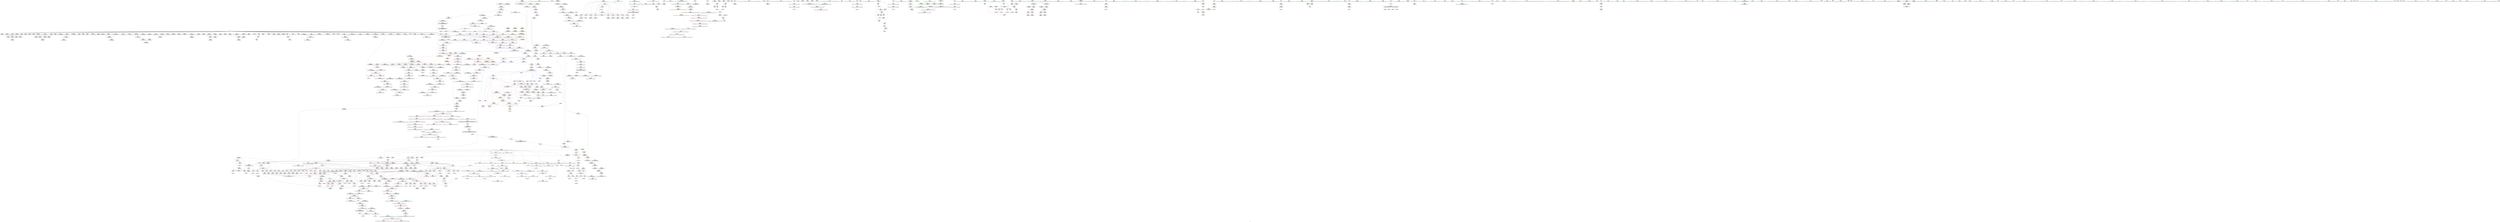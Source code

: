 digraph "SVFG" {
	label="SVFG";

	Node0x55e5f2feb690 [shape=record,color=grey,label="{NodeID: 0\nNullPtr|{|<s50>128}}"];
	Node0x55e5f2feb690 -> Node0x55e5f303e0d0[style=solid];
	Node0x55e5f2feb690 -> Node0x55e5f303e1d0[style=solid];
	Node0x55e5f2feb690 -> Node0x55e5f303e2a0[style=solid];
	Node0x55e5f2feb690 -> Node0x55e5f303e370[style=solid];
	Node0x55e5f2feb690 -> Node0x55e5f303e440[style=solid];
	Node0x55e5f2feb690 -> Node0x55e5f303e510[style=solid];
	Node0x55e5f2feb690 -> Node0x55e5f303e5e0[style=solid];
	Node0x55e5f2feb690 -> Node0x55e5f303e6b0[style=solid];
	Node0x55e5f2feb690 -> Node0x55e5f303e780[style=solid];
	Node0x55e5f2feb690 -> Node0x55e5f303e850[style=solid];
	Node0x55e5f2feb690 -> Node0x55e5f303e920[style=solid];
	Node0x55e5f2feb690 -> Node0x55e5f303e9f0[style=solid];
	Node0x55e5f2feb690 -> Node0x55e5f303eac0[style=solid];
	Node0x55e5f2feb690 -> Node0x55e5f303eb90[style=solid];
	Node0x55e5f2feb690 -> Node0x55e5f303ec60[style=solid];
	Node0x55e5f2feb690 -> Node0x55e5f303ed30[style=solid];
	Node0x55e5f2feb690 -> Node0x55e5f303ee00[style=solid];
	Node0x55e5f2feb690 -> Node0x55e5f303eed0[style=solid];
	Node0x55e5f2feb690 -> Node0x55e5f303efa0[style=solid];
	Node0x55e5f2feb690 -> Node0x55e5f303f070[style=solid];
	Node0x55e5f2feb690 -> Node0x55e5f303f140[style=solid];
	Node0x55e5f2feb690 -> Node0x55e5f303f210[style=solid];
	Node0x55e5f2feb690 -> Node0x55e5f303f2e0[style=solid];
	Node0x55e5f2feb690 -> Node0x55e5f303f3b0[style=solid];
	Node0x55e5f2feb690 -> Node0x55e5f303f480[style=solid];
	Node0x55e5f2feb690 -> Node0x55e5f303f550[style=solid];
	Node0x55e5f2feb690 -> Node0x55e5f303f620[style=solid];
	Node0x55e5f2feb690 -> Node0x55e5f303f6f0[style=solid];
	Node0x55e5f2feb690 -> Node0x55e5f303f7c0[style=solid];
	Node0x55e5f2feb690 -> Node0x55e5f303f890[style=solid];
	Node0x55e5f2feb690 -> Node0x55e5f303f960[style=solid];
	Node0x55e5f2feb690 -> Node0x55e5f303fa30[style=solid];
	Node0x55e5f2feb690 -> Node0x55e5f303fb00[style=solid];
	Node0x55e5f2feb690 -> Node0x55e5f303fbd0[style=solid];
	Node0x55e5f2feb690 -> Node0x55e5f303fca0[style=solid];
	Node0x55e5f2feb690 -> Node0x55e5f303fd70[style=solid];
	Node0x55e5f2feb690 -> Node0x55e5f303fe40[style=solid];
	Node0x55e5f2feb690 -> Node0x55e5f303ff10[style=solid];
	Node0x55e5f2feb690 -> Node0x55e5f303ffe0[style=solid];
	Node0x55e5f2feb690 -> Node0x55e5f30400b0[style=solid];
	Node0x55e5f2feb690 -> Node0x55e5f3040180[style=solid];
	Node0x55e5f2feb690 -> Node0x55e5f3040250[style=solid];
	Node0x55e5f2feb690 -> Node0x55e5f3040320[style=solid];
	Node0x55e5f2feb690 -> Node0x55e5f30403f0[style=solid];
	Node0x55e5f2feb690 -> Node0x55e5f3058c10[style=solid];
	Node0x55e5f2feb690 -> Node0x55e5f30472d0[style=solid];
	Node0x55e5f2feb690 -> Node0x55e5f30473a0[style=solid];
	Node0x55e5f2feb690 -> Node0x55e5f3047470[style=solid];
	Node0x55e5f2feb690 -> Node0x55e5f3081260[style=solid];
	Node0x55e5f2feb690 -> Node0x55e5f3088820[style=solid];
	Node0x55e5f2feb690:s50 -> Node0x55e5f3147020[style=solid,color=red];
	Node0x55e5f31467a0 [shape=record,color=black,label="{NodeID: 1882\n1239 = PHI(1150, )\n0th arg _ZNSt12_Vector_baseIcSaIcEE12_Vector_implC2ERKS0_ }"];
	Node0x55e5f31467a0 -> Node0x55e5f3047130[style=solid];
	Node0x55e5f30459a0 [shape=record,color=blue,label="{NodeID: 775\n841\<--898\nehselector.slot\<--\n_Z11reallySolveB5cxx11ii\n}"];
	Node0x55e5f30459a0 -> Node0x55e5f3053ce0[style=dashed];
	Node0x55e5f303c510 [shape=record,color=purple,label="{NodeID: 443\n1287\<--1285\nadd.ptr\<--\n_ZNSt12_Vector_baseIcSaIcEE17_M_create_storageEm\n}"];
	Node0x55e5f303c510 -> Node0x55e5f3047880[style=solid];
	Node0x55e5f3030360 [shape=record,color=green,label="{NodeID: 111\n714\<--715\ny.addr\<--y.addr_field_insensitive\n_Z5checkNSt7__cxx1112basic_stringIcSt11char_traitsIcESaIcEEEii\n}"];
	Node0x55e5f3030360 -> Node0x55e5f3052210[style=solid];
	Node0x55e5f3030360 -> Node0x55e5f305c520[style=solid];
	Node0x55e5f3152450 [shape=record,color=black,label="{NodeID: 1993\n1322 = PHI(1329, )\n}"];
	Node0x55e5f3152450 -> Node0x55e5f3081260[style=solid];
	Node0x55e5f3051ed0 [shape=record,color=red,label="{NodeID: 554\n676\<--675\n\<--_M_start\n_ZNSt6vectorIcSaIcEED2Ev\n|{<s0>51}}"];
	Node0x55e5f3051ed0:s0 -> Node0x55e5f3145bf0[style=solid,color=red];
	Node0x55e5f3084320 [shape=record,color=grey,label="{NodeID: 1329\n421 = Binary(420, 348, )\n}"];
	Node0x55e5f3084320 -> Node0x55e5f305abf0[style=solid];
	Node0x55e5f30349b0 [shape=record,color=green,label="{NodeID: 222\n1577\<--1578\n_ZNSt16allocator_traitsISaIcEE10deallocateERS0_Pcm\<--_ZNSt16allocator_traitsISaIcEE10deallocateERS0_Pcm_field_insensitive\n}"];
	Node0x55e5f3057900 [shape=record,color=red,label="{NodeID: 665\n1540\<--1515\n\<--__first.addr\n_ZSt8__fill_aIcEN9__gnu_cxx11__enable_ifIXsr9__is_byteIT_EE7__valueEvE6__typeEPS2_S5_RKS2_\n}"];
	Node0x55e5f30c9210 [shape=record,color=black,label="{NodeID: 1440\nMR_48V_3 = PHI(MR_48V_5, MR_48V_1, )\npts\{200 \}\n}"];
	Node0x55e5f3042a80 [shape=record,color=black,label="{NodeID: 333\n681\<--672\n\<--this1\n_ZNSt6vectorIcSaIcEED2Ev\n|{<s0>50}}"];
	Node0x55e5f3042a80:s0 -> Node0x55e5f31476c0[style=solid,color=red];
	Node0x55e5f2fea490 [shape=record,color=green,label="{NodeID: 1\n7\<--1\n__dso_handle\<--dummyObj\nGlob }"];
	Node0x55e5f31468b0 [shape=record,color=black,label="{NodeID: 1883\n1240 = PHI(1151, )\n1st arg _ZNSt12_Vector_baseIcSaIcEE12_Vector_implC2ERKS0_ }"];
	Node0x55e5f31468b0 -> Node0x55e5f3047200[style=solid];
	Node0x55e5f3045a70 [shape=record,color=blue,label="{NodeID: 776\n849\<--142\ni\<--\n_Z11reallySolveB5cxx11ii\n}"];
	Node0x55e5f3045a70 -> Node0x55e5f3053db0[style=dashed];
	Node0x55e5f3045a70 -> Node0x55e5f3053e80[style=dashed];
	Node0x55e5f3045a70 -> Node0x55e5f3053f50[style=dashed];
	Node0x55e5f3045a70 -> Node0x55e5f3054020[style=dashed];
	Node0x55e5f3045a70 -> Node0x55e5f30540f0[style=dashed];
	Node0x55e5f3045a70 -> Node0x55e5f30541c0[style=dashed];
	Node0x55e5f3045a70 -> Node0x55e5f3054290[style=dashed];
	Node0x55e5f3045a70 -> Node0x55e5f3054360[style=dashed];
	Node0x55e5f3045a70 -> Node0x55e5f3054430[style=dashed];
	Node0x55e5f3045a70 -> Node0x55e5f3054500[style=dashed];
	Node0x55e5f3045a70 -> Node0x55e5f3045e80[style=dashed];
	Node0x55e5f3045a70 -> Node0x55e5f30cba40[style=dashed];
	Node0x55e5f305dc10 [shape=record,color=yellow,style=double,label="{NodeID: 1551\n56V_1 = ENCHI(MR_56V_0)\npts\{1800000 \}\nFun[_ZNSt6vectorIcSaIcEEixEm]}"];
	Node0x55e5f305dc10 -> Node0x55e5f30519f0[style=dashed];
	Node0x55e5f303c5e0 [shape=record,color=purple,label="{NodeID: 444\n1495\<--1493\nadd.ptr\<--\n_ZSt10__fill_n_aImcEN9__gnu_cxx11__enable_ifIXsr9__is_byteIT0_EE7__valueEPS2_E6__typeES3_T_RKS2_\n|{<s0>137}}"];
	Node0x55e5f303c5e0:s0 -> Node0x55e5f3145480[style=solid,color=red];
	Node0x55e5f3030430 [shape=record,color=green,label="{NodeID: 112\n716\<--717\nax\<--ax_field_insensitive\n_Z5checkNSt7__cxx1112basic_stringIcSt11char_traitsIcESaIcEEEii\n}"];
	Node0x55e5f3030430 -> Node0x55e5f30522e0[style=solid];
	Node0x55e5f3030430 -> Node0x55e5f30523b0[style=solid];
	Node0x55e5f3030430 -> Node0x55e5f3052480[style=solid];
	Node0x55e5f3030430 -> Node0x55e5f305c5f0[style=solid];
	Node0x55e5f3030430 -> Node0x55e5f305ca00[style=solid];
	Node0x55e5f3030430 -> Node0x55e5f305cad0[style=solid];
	Node0x55e5f3152590 [shape=record,color=black,label="{NodeID: 1994\n1341 = PHI(1345, )\n}"];
	Node0x55e5f3152590 -> Node0x55e5f3044b00[style=solid];
	Node0x55e5f3051fa0 [shape=record,color=red,label="{NodeID: 555\n680\<--679\n\<--_M_finish\n_ZNSt6vectorIcSaIcEED2Ev\n|{<s0>51}}"];
	Node0x55e5f3051fa0:s0 -> Node0x55e5f3145d00[style=solid,color=red];
	Node0x55e5f30844a0 [shape=record,color=grey,label="{NodeID: 1330\n456 = Binary(455, 454, )\n}"];
	Node0x55e5f30844a0 -> Node0x55e5f305b000[style=solid];
	Node0x55e5f3034ab0 [shape=record,color=green,label="{NodeID: 223\n1584\<--1585\n__cxa_begin_catch\<--__cxa_begin_catch_field_insensitive\n}"];
	Node0x55e5f30579d0 [shape=record,color=red,label="{NodeID: 666\n1531\<--1517\n\<--__last.addr\n_ZSt8__fill_aIcEN9__gnu_cxx11__enable_ifIXsr9__is_byteIT_EE7__valueEvE6__typeEPS2_S5_RKS2_\n}"];
	Node0x55e5f30579d0 -> Node0x55e5f3039490[style=solid];
	Node0x55e5f30c9710 [shape=record,color=black,label="{NodeID: 1441\nMR_126V_3 = PHI(MR_126V_4, MR_126V_2, )\npts\{711 \}\n}"];
	Node0x55e5f30c9710 -> Node0x55e5f3052070[style=dashed];
	Node0x55e5f3042b50 [shape=record,color=black,label="{NodeID: 334\n688\<--672\n\<--this1\n_ZNSt6vectorIcSaIcEED2Ev\n|{<s0>52}}"];
	Node0x55e5f3042b50:s0 -> Node0x55e5f3148d60[style=solid,color=red];
	Node0x55e5f2fe5480 [shape=record,color=green,label="{NodeID: 2\n9\<--1\n\<--dummyObj\nCan only get source location for instruction, argument, global var or function.|{<s0>5}}"];
	Node0x55e5f2fe5480:s0 -> Node0x55e5f3153cd0[style=solid,color=red];
	Node0x55e5f31469c0 [shape=record,color=black,label="{NodeID: 1884\n638 = PHI(179, )\n0th arg _ZNKSt6vectorIcSaIcEE4sizeEv }"];
	Node0x55e5f31469c0 -> Node0x55e5f305c110[style=solid];
	Node0x55e5f3045b40 [shape=record,color=blue,label="{NodeID: 777\n919\<--286\ncall28\<--\n_Z11reallySolveB5cxx11ii\n}"];
	Node0x55e5f303c6b0 [shape=record,color=purple,label="{NodeID: 445\n1502\<--1500\nadd.ptr1\<--\n_ZSt10__fill_n_aImcEN9__gnu_cxx11__enable_ifIXsr9__is_byteIT0_EE7__valueEPS2_E6__typeES3_T_RKS2_\n}"];
	Node0x55e5f303c6b0 -> Node0x55e5f3045250[style=solid];
	Node0x55e5f3030500 [shape=record,color=green,label="{NodeID: 113\n718\<--719\nay\<--ay_field_insensitive\n_Z5checkNSt7__cxx1112basic_stringIcSt11char_traitsIcESaIcEEEii\n}"];
	Node0x55e5f3030500 -> Node0x55e5f3052550[style=solid];
	Node0x55e5f3030500 -> Node0x55e5f3052620[style=solid];
	Node0x55e5f3030500 -> Node0x55e5f30526f0[style=solid];
	Node0x55e5f3030500 -> Node0x55e5f305c6c0[style=solid];
	Node0x55e5f3030500 -> Node0x55e5f305c860[style=solid];
	Node0x55e5f3030500 -> Node0x55e5f305c930[style=solid];
	Node0x55e5f31526d0 [shape=record,color=black,label="{NodeID: 1995\n1433 = PHI(1437, )\n}"];
	Node0x55e5f31526d0 -> Node0x55e5f3044fe0[style=solid];
	Node0x55e5f3052070 [shape=record,color=red,label="{NodeID: 556\n820\<--710\n\<--retval\n_Z5checkNSt7__cxx1112basic_stringIcSt11char_traitsIcESaIcEEEii\n}"];
	Node0x55e5f3052070 -> Node0x55e5f3043510[style=solid];
	Node0x55e5f3084620 [shape=record,color=grey,label="{NodeID: 1331\n774 = Binary(773, 234, )\n}"];
	Node0x55e5f3084620 -> Node0x55e5f30847a0[style=solid];
	Node0x55e5f3034bb0 [shape=record,color=green,label="{NodeID: 224\n1587\<--1588\n_ZSt9terminatev\<--_ZSt9terminatev_field_insensitive\n}"];
	Node0x55e5f3057aa0 [shape=record,color=red,label="{NodeID: 667\n1528\<--1519\n\<--__c.addr\n_ZSt8__fill_aIcEN9__gnu_cxx11__enable_ifIXsr9__is_byteIT_EE7__valueEvE6__typeEPS2_S5_RKS2_\n}"];
	Node0x55e5f3057aa0 -> Node0x55e5f3057de0[style=solid];
	Node0x55e5f3042c20 [shape=record,color=black,label="{NodeID: 335\n696\<--672\n\<--this1\n_ZNSt6vectorIcSaIcEED2Ev\n|{<s0>53}}"];
	Node0x55e5f3042c20:s0 -> Node0x55e5f3148d60[style=solid,color=red];
	Node0x55e5f302c4e0 [shape=record,color=green,label="{NodeID: 3\n11\<--1\n_ZTIi\<--dummyObj\nGlob }"];
	Node0x55e5f3146ad0 [shape=record,color=black,label="{NodeID: 1885\n1556 = PHI(1208, )\n0th arg _ZNSt12_Vector_baseIcSaIcEE13_M_deallocateEPcm }"];
	Node0x55e5f3146ad0 -> Node0x55e5f3049280[style=solid];
	Node0x55e5f3045c10 [shape=record,color=blue,label="{NodeID: 778\n931\<--303\ncall38\<--\n_Z11reallySolveB5cxx11ii\n}"];
	Node0x55e5f305ddd0 [shape=record,color=yellow,style=double,label="{NodeID: 1553\n108V_1 = ENCHI(MR_108V_0)\npts\{1445 \}\nFun[_ZSt10__fill_n_aImcEN9__gnu_cxx11__enable_ifIXsr9__is_byteIT0_EE7__valueEPS2_E6__typeES3_T_RKS2_]|{<s0>137}}"];
	Node0x55e5f305ddd0:s0 -> Node0x55e5f2a9a220[style=dashed,color=red];
	Node0x55e5f303c780 [shape=record,color=red,label="{NodeID: 446\n58\<--52\n\<--x.addr\n_Z3disee\n}"];
	Node0x55e5f303c780 -> Node0x55e5f3085820[style=solid];
	Node0x55e5f3035020 [shape=record,color=green,label="{NodeID: 114\n720\<--721\ni\<--i_field_insensitive\n_Z5checkNSt7__cxx1112basic_stringIcSt11char_traitsIcESaIcEEEii\n}"];
	Node0x55e5f3035020 -> Node0x55e5f30527c0[style=solid];
	Node0x55e5f3035020 -> Node0x55e5f3052890[style=solid];
	Node0x55e5f3035020 -> Node0x55e5f3052960[style=solid];
	Node0x55e5f3035020 -> Node0x55e5f3052a30[style=solid];
	Node0x55e5f3035020 -> Node0x55e5f3052b00[style=solid];
	Node0x55e5f3035020 -> Node0x55e5f3052bd0[style=solid];
	Node0x55e5f3035020 -> Node0x55e5f3052ca0[style=solid];
	Node0x55e5f3035020 -> Node0x55e5f3052d70[style=solid];
	Node0x55e5f3035020 -> Node0x55e5f3052e40[style=solid];
	Node0x55e5f3035020 -> Node0x55e5f3052f10[style=solid];
	Node0x55e5f3035020 -> Node0x55e5f305c790[style=solid];
	Node0x55e5f3035020 -> Node0x55e5f305cc70[style=solid];
	Node0x55e5f3152810 [shape=record,color=black,label="{NodeID: 1996\n1452 = PHI(1456, )\n}"];
	Node0x55e5f3152810 -> Node0x55e5f30450b0[style=solid];
	Node0x55e5f3052140 [shape=record,color=red,label="{NodeID: 557\n807\<--712\n\<--x.addr\n_Z5checkNSt7__cxx1112basic_stringIcSt11char_traitsIcESaIcEEEii\n}"];
	Node0x55e5f3052140 -> Node0x55e5f30895a0[style=solid];
	Node0x55e5f30847a0 [shape=record,color=grey,label="{NodeID: 1332\n776 = Binary(775, 774, )\n}"];
	Node0x55e5f30847a0 -> Node0x55e5f305ca00[style=solid];
	Node0x55e5f3034cb0 [shape=record,color=green,label="{NodeID: 225\n1597\<--1598\n__a.addr\<--__a.addr_field_insensitive\n_ZNSt16allocator_traitsISaIcEE10deallocateERS0_Pcm\n}"];
	Node0x55e5f3034cb0 -> Node0x55e5f30581f0[style=solid];
	Node0x55e5f3034cb0 -> Node0x55e5f3064e60[style=solid];
	Node0x55e5f3057b70 [shape=record,color=red,label="{NodeID: 668\n1541\<--1521\n\<--__tmp\n_ZSt8__fill_aIcEN9__gnu_cxx11__enable_ifIXsr9__is_byteIT_EE7__valueEvE6__typeEPS2_S5_RKS2_\n}"];
	Node0x55e5f3057b70 -> Node0x55e5f3039630[style=solid];
	Node0x55e5f3057b70 -> Node0x55e5f3039700[style=solid];
	Node0x55e5f3042cf0 [shape=record,color=black,label="{NodeID: 336\n732\<--729\nconv\<--call\n_Z5checkNSt7__cxx1112basic_stringIcSt11char_traitsIcESaIcEEEii\n}"];
	Node0x55e5f3042cf0 -> Node0x55e5f3087020[style=solid];
	Node0x55e5f302cc30 [shape=record,color=green,label="{NodeID: 4\n12\<--1\n.str\<--dummyObj\nGlob }"];
	Node0x55e5f3146be0 [shape=record,color=black,label="{NodeID: 1886\n1557 = PHI(1211, )\n1st arg _ZNSt12_Vector_baseIcSaIcEE13_M_deallocateEPcm }"];
	Node0x55e5f3146be0 -> Node0x55e5f3049350[style=solid];
	Node0x55e5f3045ce0 [shape=record,color=blue,label="{NodeID: 779\n943\<--323\ncall48\<--\n_Z11reallySolveB5cxx11ii\n}"];
	Node0x55e5f303c850 [shape=record,color=red,label="{NodeID: 447\n59\<--52\n\<--x.addr\n_Z3disee\n}"];
	Node0x55e5f303c850 -> Node0x55e5f3085820[style=solid];
	Node0x55e5f30350f0 [shape=record,color=green,label="{NodeID: 115\n730\<--731\n_ZNKSt7__cxx1112basic_stringIcSt11char_traitsIcESaIcEE6lengthEv\<--_ZNKSt7__cxx1112basic_stringIcSt11char_traitsIcESaIcEE6lengthEv_field_insensitive\n}"];
	Node0x55e5f3152950 [shape=record,color=black,label="{NodeID: 1997\n1470 = PHI(1504, )\n|{<s0>136}}"];
	Node0x55e5f3152950:s0 -> Node0x55e5f3148a30[style=solid,color=red];
	Node0x55e5f3052210 [shape=record,color=red,label="{NodeID: 558\n811\<--714\n\<--y.addr\n_Z5checkNSt7__cxx1112basic_stringIcSt11char_traitsIcESaIcEEEii\n}"];
	Node0x55e5f3052210 -> Node0x55e5f30886a0[style=solid];
	Node0x55e5f3084920 [shape=record,color=grey,label="{NodeID: 1333\n790 = Binary(789, 788, )\n}"];
	Node0x55e5f3084920 -> Node0x55e5f305cad0[style=solid];
	Node0x55e5f3034d80 [shape=record,color=green,label="{NodeID: 226\n1599\<--1600\n__p.addr\<--__p.addr_field_insensitive\n_ZNSt16allocator_traitsISaIcEE10deallocateERS0_Pcm\n}"];
	Node0x55e5f3034d80 -> Node0x55e5f30582c0[style=solid];
	Node0x55e5f3034d80 -> Node0x55e5f3064f30[style=solid];
	Node0x55e5f3057c40 [shape=record,color=red,label="{NodeID: 669\n1537\<--1523\n\<--__len\n_ZSt8__fill_aIcEN9__gnu_cxx11__enable_ifIXsr9__is_byteIT_EE7__valueEvE6__typeEPS2_S5_RKS2_\n}"];
	Node0x55e5f3057c40 -> Node0x55e5f3089a20[style=solid];
	Node0x55e5f3042dc0 [shape=record,color=black,label="{NodeID: 337\n736\<--735\nconv1\<--\n_Z5checkNSt7__cxx1112basic_stringIcSt11char_traitsIcESaIcEEEii\n}"];
	Node0x55e5f302ccc0 [shape=record,color=green,label="{NodeID: 5\n14\<--1\n_ZSt3cin\<--dummyObj\nGlob }"];
	Node0x55e5f3146cf0 [shape=record,color=black,label="{NodeID: 1887\n1558 = PHI(1220, )\n2nd arg _ZNSt12_Vector_baseIcSaIcEE13_M_deallocateEPcm }"];
	Node0x55e5f3146cf0 -> Node0x55e5f3064d90[style=solid];
	Node0x55e5f3045db0 [shape=record,color=blue,label="{NodeID: 780\n955\<--338\ncall58\<--\n_Z11reallySolveB5cxx11ii\n}"];
	Node0x55e5f303c920 [shape=record,color=red,label="{NodeID: 448\n61\<--54\n\<--y.addr\n_Z3disee\n}"];
	Node0x55e5f303c920 -> Node0x55e5f30856a0[style=solid];
	Node0x55e5f30351f0 [shape=record,color=green,label="{NodeID: 116\n738\<--739\n_ZNSt7__cxx1112basic_stringIcSt11char_traitsIcESaIcEEixEm\<--_ZNSt7__cxx1112basic_stringIcSt11char_traitsIcESaIcEEixEm_field_insensitive\n}"];
	Node0x55e5f3152b20 [shape=record,color=black,label="{NodeID: 1998\n1475 = PHI(1479, )\n}"];
	Node0x55e5f3152b20 -> Node0x55e5f3045180[style=solid];
	Node0x55e5f30522e0 [shape=record,color=red,label="{NodeID: 559\n775\<--716\n\<--ax\n_Z5checkNSt7__cxx1112basic_stringIcSt11char_traitsIcESaIcEEEii\n}"];
	Node0x55e5f30522e0 -> Node0x55e5f30847a0[style=solid];
	Node0x55e5f3084aa0 [shape=record,color=grey,label="{NodeID: 1334\n788 = Binary(787, 234, )\n}"];
	Node0x55e5f3084aa0 -> Node0x55e5f3084920[style=solid];
	Node0x55e5f3034e50 [shape=record,color=green,label="{NodeID: 227\n1601\<--1602\n__n.addr\<--__n.addr_field_insensitive\n_ZNSt16allocator_traitsISaIcEE10deallocateERS0_Pcm\n}"];
	Node0x55e5f3034e50 -> Node0x55e5f3058390[style=solid];
	Node0x55e5f3034e50 -> Node0x55e5f3065000[style=solid];
	Node0x55e5f3057d10 [shape=record,color=red,label="{NodeID: 670\n1544\<--1523\n\<--__len\n_ZSt8__fill_aIcEN9__gnu_cxx11__enable_ifIXsr9__is_byteIT_EE7__valueEvE6__typeEPS2_S5_RKS2_\n}"];
	Node0x55e5f3042e90 [shape=record,color=black,label="{NodeID: 338\n741\<--740\nconv3\<--\n_Z5checkNSt7__cxx1112basic_stringIcSt11char_traitsIcESaIcEEEii\n}"];
	Node0x55e5f3042e90 -> Node0x55e5f30871a0[style=solid];
	Node0x55e5f302cd50 [shape=record,color=green,label="{NodeID: 6\n15\<--1\n_ZSt4cout\<--dummyObj\nGlob }"];
	Node0x55e5f3146e00 [shape=record,color=black,label="{NodeID: 1888\n1346 = PHI(1339, )\n0th arg _ZN9__gnu_cxx13new_allocatorIcE8allocateEmPKv }"];
	Node0x55e5f3146e00 -> Node0x55e5f3047d60[style=solid];
	Node0x55e5f3045e80 [shape=record,color=blue,label="{NodeID: 781\n849\<--963\ni\<--inc\n_Z11reallySolveB5cxx11ii\n}"];
	Node0x55e5f3045e80 -> Node0x55e5f3053db0[style=dashed];
	Node0x55e5f3045e80 -> Node0x55e5f3053e80[style=dashed];
	Node0x55e5f3045e80 -> Node0x55e5f3053f50[style=dashed];
	Node0x55e5f3045e80 -> Node0x55e5f3054020[style=dashed];
	Node0x55e5f3045e80 -> Node0x55e5f30540f0[style=dashed];
	Node0x55e5f3045e80 -> Node0x55e5f30541c0[style=dashed];
	Node0x55e5f3045e80 -> Node0x55e5f3054290[style=dashed];
	Node0x55e5f3045e80 -> Node0x55e5f3054360[style=dashed];
	Node0x55e5f3045e80 -> Node0x55e5f3054430[style=dashed];
	Node0x55e5f3045e80 -> Node0x55e5f3054500[style=dashed];
	Node0x55e5f3045e80 -> Node0x55e5f3045e80[style=dashed];
	Node0x55e5f3045e80 -> Node0x55e5f30cba40[style=dashed];
	Node0x55e5f303c9f0 [shape=record,color=red,label="{NodeID: 449\n62\<--54\n\<--y.addr\n_Z3disee\n}"];
	Node0x55e5f303c9f0 -> Node0x55e5f30856a0[style=solid];
	Node0x55e5f30352f0 [shape=record,color=green,label="{NodeID: 117\n793\<--794\nexception\<--exception_field_insensitive\n_Z5checkNSt7__cxx1112basic_stringIcSt11char_traitsIcESaIcEEEii\n}"];
	Node0x55e5f30352f0 -> Node0x55e5f3043440[style=solid];
	Node0x55e5f3152c30 [shape=record,color=black,label="{NodeID: 1999\n1005 = PHI(859, 871, 879, 887, )\n1st arg _ZSteqIcSt11char_traitsIcESaIcEEbRKNSt7__cxx1112basic_stringIT_T0_T1_EEPKS5_ }"];
	Node0x55e5f3152c30 -> Node0x55e5f3046360[style=solid];
	Node0x55e5f30523b0 [shape=record,color=red,label="{NodeID: 560\n789\<--716\n\<--ax\n_Z5checkNSt7__cxx1112basic_stringIcSt11char_traitsIcESaIcEEEii\n}"];
	Node0x55e5f30523b0 -> Node0x55e5f3084920[style=solid];
	Node0x55e5f3084c20 [shape=record,color=grey,label="{NodeID: 1335\n233 = Binary(232, 234, )\n}"];
	Node0x55e5f3084c20 -> Node0x55e5f3059a10[style=solid];
	Node0x55e5f3034f20 [shape=record,color=green,label="{NodeID: 228\n1611\<--1612\n_ZN9__gnu_cxx13new_allocatorIcE10deallocateEPcm\<--_ZN9__gnu_cxx13new_allocatorIcE10deallocateEPcm_field_insensitive\n}"];
	Node0x55e5f3057de0 [shape=record,color=red,label="{NodeID: 671\n1529\<--1528\n\<--\n_ZSt8__fill_aIcEN9__gnu_cxx11__enable_ifIXsr9__is_byteIT_EE7__valueEvE6__typeEPS2_S5_RKS2_\n}"];
	Node0x55e5f3057de0 -> Node0x55e5f30490e0[style=solid];
	Node0x55e5f3042f60 [shape=record,color=black,label="{NodeID: 339\n752\<--751\nconv6\<--\n_Z5checkNSt7__cxx1112basic_stringIcSt11char_traitsIcESaIcEEEii\n}"];
	Node0x55e5f302cde0 [shape=record,color=green,label="{NodeID: 7\n16\<--1\n.str.2\<--dummyObj\nGlob }"];
	Node0x55e5f3146f10 [shape=record,color=black,label="{NodeID: 1889\n1347 = PHI(1340, )\n1st arg _ZN9__gnu_cxx13new_allocatorIcE8allocateEmPKv }"];
	Node0x55e5f3146f10 -> Node0x55e5f3047e30[style=solid];
	Node0x55e5f3045f50 [shape=record,color=blue,label="{NodeID: 782\n979\<--142\n\<--\n_Z11reallySolveB5cxx11ii\n}"];
	Node0x55e5f303cac0 [shape=record,color=red,label="{NodeID: 450\n74\<--71\n\<--__x.addr\n_ZSt4sqrte\n}"];
	Node0x55e5f30353c0 [shape=record,color=green,label="{NodeID: 118\n827\<--828\n_Z11reallySolveB5cxx11ii\<--_Z11reallySolveB5cxx11ii_field_insensitive\n}"];
	Node0x55e5f3152f80 [shape=record,color=black,label="{NodeID: 2000\n1391 = PHI(1187, )\n0th arg _ZSt27__uninitialized_default_n_aIPcmcET_S1_T0_RSaIT1_E }"];
	Node0x55e5f3152f80 -> Node0x55e5f30480a0[style=solid];
	Node0x55e5f3052480 [shape=record,color=red,label="{NodeID: 561\n808\<--716\n\<--ax\n_Z5checkNSt7__cxx1112basic_stringIcSt11char_traitsIcESaIcEEEii\n}"];
	Node0x55e5f3052480 -> Node0x55e5f30895a0[style=solid];
	Node0x55e5f3084da0 [shape=record,color=grey,label="{NodeID: 1336\n226 = Binary(225, 224, )\n}"];
	Node0x55e5f3084da0 -> Node0x55e5f3089420[style=solid];
	Node0x55e5f303d4b0 [shape=record,color=green,label="{NodeID: 229\n1618\<--1619\nthis.addr\<--this.addr_field_insensitive\n_ZN9__gnu_cxx13new_allocatorIcE10deallocateEPcm\n}"];
	Node0x55e5f303d4b0 -> Node0x55e5f3058460[style=solid];
	Node0x55e5f303d4b0 -> Node0x55e5f30650d0[style=solid];
	Node0x55e5f3057eb0 [shape=record,color=red,label="{NodeID: 672\n1568\<--1559\nthis1\<--this.addr\n_ZNSt12_Vector_baseIcSaIcEE13_M_deallocateEPcm\n}"];
	Node0x55e5f3057eb0 -> Node0x55e5f303c370[style=solid];
	Node0x55e5f3043030 [shape=record,color=black,label="{NodeID: 340\n755\<--754\nconv8\<--\n_Z5checkNSt7__cxx1112basic_stringIcSt11char_traitsIcESaIcEEEii\n}"];
	Node0x55e5f3043030 -> Node0x55e5f3087920[style=solid];
	Node0x55e5f302ce70 [shape=record,color=green,label="{NodeID: 8\n18\<--1\n.str.3\<--dummyObj\nGlob }"];
	Node0x55e5f3147020 [shape=record,color=black,label="{NodeID: 1890\n1348 = PHI(3, )\n2nd arg _ZN9__gnu_cxx13new_allocatorIcE8allocateEmPKv }"];
	Node0x55e5f3147020 -> Node0x55e5f3047f00[style=solid];
	Node0x55e5f3046020 [shape=record,color=blue,label="{NodeID: 783\n839\<--983\nexn.slot\<--\n_Z11reallySolveB5cxx11ii\n}"];
	Node0x55e5f3046020 -> Node0x55e5f3053c10[style=dashed];
	Node0x55e5f305e290 [shape=record,color=yellow,style=double,label="{NodeID: 1558\n193V_1 = ENCHI(MR_193V_0)\npts\{1204 \}\nFun[_ZNSt12_Vector_baseIcSaIcEED2Ev]}"];
	Node0x55e5f305e290 -> Node0x55e5f3046f90[style=dashed];
	Node0x55e5f303cb90 [shape=record,color=red,label="{NodeID: 451\n94\<--91\n\<--__x.addr\n_ZSt4acose\n}"];
	Node0x55e5f30354c0 [shape=record,color=green,label="{NodeID: 119\n833\<--834\nxx.addr\<--xx.addr_field_insensitive\n_Z11reallySolveB5cxx11ii\n}"];
	Node0x55e5f30354c0 -> Node0x55e5f3053320[style=solid];
	Node0x55e5f30354c0 -> Node0x55e5f30533f0[style=solid];
	Node0x55e5f30354c0 -> Node0x55e5f30534c0[style=solid];
	Node0x55e5f30354c0 -> Node0x55e5f3053590[style=solid];
	Node0x55e5f30354c0 -> Node0x55e5f3053660[style=solid];
	Node0x55e5f30354c0 -> Node0x55e5f3045590[style=solid];
	Node0x55e5f3153090 [shape=record,color=black,label="{NodeID: 2001\n1392 = PHI(1188, )\n1st arg _ZSt27__uninitialized_default_n_aIPcmcET_S1_T0_RSaIT1_E }"];
	Node0x55e5f3153090 -> Node0x55e5f3048170[style=solid];
	Node0x55e5f3052550 [shape=record,color=red,label="{NodeID: 562\n747\<--718\n\<--ay\n_Z5checkNSt7__cxx1112basic_stringIcSt11char_traitsIcESaIcEEEii\n}"];
	Node0x55e5f3052550 -> Node0x55e5f3083120[style=solid];
	Node0x55e5f3084f20 [shape=record,color=grey,label="{NodeID: 1337\n963 = Binary(962, 234, )\n}"];
	Node0x55e5f3084f20 -> Node0x55e5f3045e80[style=solid];
	Node0x55e5f303d580 [shape=record,color=green,label="{NodeID: 230\n1620\<--1621\n__p.addr\<--__p.addr_field_insensitive\n_ZN9__gnu_cxx13new_allocatorIcE10deallocateEPcm\n}"];
	Node0x55e5f303d580 -> Node0x55e5f3058530[style=solid];
	Node0x55e5f303d580 -> Node0x55e5f30651a0[style=solid];
	Node0x55e5f3057f80 [shape=record,color=red,label="{NodeID: 673\n1569\<--1561\n\<--__p.addr\n_ZNSt12_Vector_baseIcSaIcEE13_M_deallocateEPcm\n}"];
	Node0x55e5f3057f80 -> Node0x55e5f3088820[style=solid];
	Node0x55e5f30cba40 [shape=record,color=black,label="{NodeID: 1448\nMR_151V_7 = PHI(MR_151V_2, MR_151V_1, )\npts\{850 \}\n}"];
	Node0x55e5f3043100 [shape=record,color=black,label="{NodeID: 341\n766\<--765\nconv13\<--\n_Z5checkNSt7__cxx1112basic_stringIcSt11char_traitsIcESaIcEEEii\n}"];
	Node0x55e5f302cf70 [shape=record,color=green,label="{NodeID: 9\n21\<--1\n\<--dummyObj\nCan only get source location for instruction, argument, global var or function.}"];
	Node0x55e5f3147130 [shape=record,color=black,label="{NodeID: 1891\n70 = PHI(64, )\n0th arg _ZSt4sqrte }"];
	Node0x55e5f3147130 -> Node0x55e5f3058eb0[style=solid];
	Node0x55e5f30460f0 [shape=record,color=blue,label="{NodeID: 784\n841\<--985\nehselector.slot\<--\n_Z11reallySolveB5cxx11ii\n}"];
	Node0x55e5f30460f0 -> Node0x55e5f3053ce0[style=dashed];
	Node0x55e5f305e370 [shape=record,color=yellow,style=double,label="{NodeID: 1559\n195V_1 = ENCHI(MR_195V_0)\npts\{1206 \}\nFun[_ZNSt12_Vector_baseIcSaIcEED2Ev]}"];
	Node0x55e5f305e370 -> Node0x55e5f3047060[style=dashed];
	Node0x55e5f303cc60 [shape=record,color=red,label="{NodeID: 452\n115\<--104\n\<--a.addr\n_Z3gcdxx\n}"];
	Node0x55e5f303cc60 -> Node0x55e5f3082520[style=solid];
	Node0x55e5f3035590 [shape=record,color=green,label="{NodeID: 120\n835\<--836\nyy.addr\<--yy.addr_field_insensitive\n_Z11reallySolveB5cxx11ii\n}"];
	Node0x55e5f3035590 -> Node0x55e5f3053730[style=solid];
	Node0x55e5f3035590 -> Node0x55e5f3053800[style=solid];
	Node0x55e5f3035590 -> Node0x55e5f30538d0[style=solid];
	Node0x55e5f3035590 -> Node0x55e5f30539a0[style=solid];
	Node0x55e5f3035590 -> Node0x55e5f3053a70[style=solid];
	Node0x55e5f3035590 -> Node0x55e5f3045660[style=solid];
	Node0x55e5f31531a0 [shape=record,color=black,label="{NodeID: 2002\n1393 = PHI(1190, )\n2nd arg _ZSt27__uninitialized_default_n_aIPcmcET_S1_T0_RSaIT1_E }"];
	Node0x55e5f31531a0 -> Node0x55e5f3048240[style=solid];
	Node0x55e5f3052620 [shape=record,color=red,label="{NodeID: 563\n761\<--718\n\<--ay\n_Z5checkNSt7__cxx1112basic_stringIcSt11char_traitsIcESaIcEEEii\n}"];
	Node0x55e5f3052620 -> Node0x55e5f3083420[style=solid];
	Node0x55e5f30850a0 [shape=record,color=grey,label="{NodeID: 1338\n465 = Binary(464, 463, )\n}"];
	Node0x55e5f30850a0 -> Node0x55e5f305b1a0[style=solid];
	Node0x55e5f303d650 [shape=record,color=green,label="{NodeID: 231\n1622\<--1623\n.addr\<--.addr_field_insensitive\n_ZN9__gnu_cxx13new_allocatorIcE10deallocateEPcm\n}"];
	Node0x55e5f303d650 -> Node0x55e5f3065270[style=solid];
	Node0x55e5f3058050 [shape=record,color=red,label="{NodeID: 674\n1574\<--1561\n\<--__p.addr\n_ZNSt12_Vector_baseIcSaIcEE13_M_deallocateEPcm\n|{<s0>139}}"];
	Node0x55e5f3058050:s0 -> Node0x55e5f31479e0[style=solid,color=red];
	Node0x55e5f30cbf40 [shape=record,color=black,label="{NodeID: 1449\nMR_157V_9 = PHI(MR_157V_7, MR_157V_2, )\npts\{428 483 1373 \}\n|{<s0>100}}"];
	Node0x55e5f30cbf40:s0 -> Node0x55e5f30ba000[style=dashed,color=blue];
	Node0x55e5f30431d0 [shape=record,color=black,label="{NodeID: 342\n769\<--768\nconv15\<--\n_Z5checkNSt7__cxx1112basic_stringIcSt11char_traitsIcESaIcEEEii\n}"];
	Node0x55e5f30431d0 -> Node0x55e5f3087da0[style=solid];
	Node0x55e5f302d070 [shape=record,color=green,label="{NodeID: 10\n86\<--1\n\<--dummyObj\nCan only get source location for instruction, argument, global var or function.}"];
	Node0x55e5f3147240 [shape=record,color=black,label="{NodeID: 1892\n50 = PHI()\n0th arg _Z3disee }"];
	Node0x55e5f3147240 -> Node0x55e5f3058d10[style=solid];
	Node0x55e5f30461c0 [shape=record,color=blue,label="{NodeID: 785\n837\<--230\nnrvo\<--\n_Z11reallySolveB5cxx11ii\n}"];
	Node0x55e5f30461c0 -> Node0x55e5f3053b40[style=dashed];
	Node0x55e5f305e450 [shape=record,color=yellow,style=double,label="{NodeID: 1560\n56V_1 = ENCHI(MR_56V_0)\npts\{1800000 \}\nFun[_ZNSt12_Vector_baseIcSaIcEED2Ev]}"];
	Node0x55e5f305e450 -> Node0x55e5f3055a20[style=dashed];
	Node0x55e5f305e450 -> Node0x55e5f3055bc0[style=dashed];
	Node0x55e5f303cd30 [shape=record,color=red,label="{NodeID: 453\n120\<--104\n\<--a.addr\n_Z3gcdxx\n}"];
	Node0x55e5f303cd30 -> Node0x55e5f30810d0[style=solid];
	Node0x55e5f3035660 [shape=record,color=green,label="{NodeID: 121\n837\<--838\nnrvo\<--nrvo_field_insensitive\n_Z11reallySolveB5cxx11ii\n}"];
	Node0x55e5f3035660 -> Node0x55e5f3053b40[style=solid];
	Node0x55e5f3035660 -> Node0x55e5f3045730[style=solid];
	Node0x55e5f3035660 -> Node0x55e5f30461c0[style=solid];
	Node0x55e5f31532b0 [shape=record,color=black,label="{NodeID: 2003\n831 = PHI(1059, )\n1st arg _Z11reallySolveB5cxx11ii }"];
	Node0x55e5f31532b0 -> Node0x55e5f3045590[style=solid];
	Node0x55e5f30526f0 [shape=record,color=red,label="{NodeID: 564\n812\<--718\n\<--ay\n_Z5checkNSt7__cxx1112basic_stringIcSt11char_traitsIcESaIcEEEii\n}"];
	Node0x55e5f30526f0 -> Node0x55e5f30886a0[style=solid];
	Node0x55e5f3085220 [shape=record,color=grey,label="{NodeID: 1339\n804 = Binary(803, 234, )\n}"];
	Node0x55e5f3085220 -> Node0x55e5f305cc70[style=solid];
	Node0x55e5f303d720 [shape=record,color=green,label="{NodeID: 232\n1630\<--1631\n_ZdlPv\<--_ZdlPv_field_insensitive\n}"];
	Node0x55e5f3058120 [shape=record,color=red,label="{NodeID: 675\n1575\<--1563\n\<--__n.addr\n_ZNSt12_Vector_baseIcSaIcEE13_M_deallocateEPcm\n|{<s0>139}}"];
	Node0x55e5f3058120:s0 -> Node0x55e5f3147af0[style=solid,color=red];
	Node0x55e5f30432a0 [shape=record,color=black,label="{NodeID: 343\n780\<--779\nconv21\<--\n_Z5checkNSt7__cxx1112basic_stringIcSt11char_traitsIcESaIcEEEii\n}"];
	Node0x55e5f302d170 [shape=record,color=green,label="{NodeID: 11\n112\<--1\n\<--dummyObj\nCan only get source location for instruction, argument, global var or function.}"];
	Node0x55e5f3147310 [shape=record,color=black,label="{NodeID: 1893\n51 = PHI()\n1st arg _Z3disee }"];
	Node0x55e5f3147310 -> Node0x55e5f3058de0[style=solid];
	Node0x55e5f3046290 [shape=record,color=blue,label="{NodeID: 786\n1006\<--1004\n__lhs.addr\<--__lhs\n_ZSteqIcSt11char_traitsIcESaIcEEbRKNSt7__cxx1112basic_stringIT_T0_T1_EEPKS5_\n}"];
	Node0x55e5f3046290 -> Node0x55e5f3054910[style=dashed];
	Node0x55e5f305e530 [shape=record,color=yellow,style=double,label="{NodeID: 1561\n60V_1 = ENCHI(MR_60V_0)\npts\{1800002 \}\nFun[_ZNSt12_Vector_baseIcSaIcEED2Ev]}"];
	Node0x55e5f305e530 -> Node0x55e5f3055af0[style=dashed];
	Node0x55e5f303ce00 [shape=record,color=red,label="{NodeID: 454\n110\<--106\n\<--b.addr\n_Z3gcdxx\n}"];
	Node0x55e5f303ce00 -> Node0x55e5f3086a20[style=solid];
	Node0x55e5f3035730 [shape=record,color=green,label="{NodeID: 122\n839\<--840\nexn.slot\<--exn.slot_field_insensitive\n_Z11reallySolveB5cxx11ii\n}"];
	Node0x55e5f3035730 -> Node0x55e5f3053c10[style=solid];
	Node0x55e5f3035730 -> Node0x55e5f30458d0[style=solid];
	Node0x55e5f3035730 -> Node0x55e5f3046020[style=solid];
	Node0x55e5f31533c0 [shape=record,color=black,label="{NodeID: 2004\n832 = PHI(1060, )\n2nd arg _Z11reallySolveB5cxx11ii }"];
	Node0x55e5f31533c0 -> Node0x55e5f3045660[style=solid];
	Node0x55e5f30527c0 [shape=record,color=red,label="{NodeID: 565\n728\<--720\n\<--i\n_Z5checkNSt7__cxx1112basic_stringIcSt11char_traitsIcESaIcEEEii\n}"];
	Node0x55e5f30527c0 -> Node0x55e5f3087020[style=solid];
	Node0x55e5f30853a0 [shape=record,color=grey,label="{NodeID: 1340\n244 = Binary(243, 234, )\n}"];
	Node0x55e5f30853a0 -> Node0x55e5f3040ee0[style=solid];
	Node0x55e5f303d820 [shape=record,color=green,label="{NodeID: 233\n1639\<--1640\n__first.addr\<--__first.addr_field_insensitive\n_ZSt8_DestroyIPccEvT_S1_RSaIT0_E\n}"];
	Node0x55e5f303d820 -> Node0x55e5f3058600[style=solid];
	Node0x55e5f303d820 -> Node0x55e5f3065340[style=solid];
	Node0x55e5f30581f0 [shape=record,color=red,label="{NodeID: 676\n1606\<--1597\n\<--__a.addr\n_ZNSt16allocator_traitsISaIcEE10deallocateERS0_Pcm\n}"];
	Node0x55e5f30581f0 -> Node0x55e5f30398a0[style=solid];
	Node0x55e5f3043370 [shape=record,color=black,label="{NodeID: 344\n783\<--782\nconv23\<--\n_Z5checkNSt7__cxx1112basic_stringIcSt11char_traitsIcESaIcEEEii\n}"];
	Node0x55e5f3043370 -> Node0x55e5f3088fa0[style=solid];
	Node0x55e5f302d270 [shape=record,color=green,label="{NodeID: 12\n137\<--1\n\<--dummyObj\nCan only get source location for instruction, argument, global var or function.}"];
	Node0x55e5f31473e0 [shape=record,color=black,label="{NodeID: 1894\n1655 = PHI(1648, )\n0th arg _ZSt8_DestroyIPcEvT_S1_ }"];
	Node0x55e5f31473e0 -> Node0x55e5f30655b0[style=solid];
	Node0x55e5f3046360 [shape=record,color=blue,label="{NodeID: 787\n1008\<--1005\n__rhs.addr\<--__rhs\n_ZSteqIcSt11char_traitsIcESaIcEEbRKNSt7__cxx1112basic_stringIT_T0_T1_EEPKS5_\n}"];
	Node0x55e5f3046360 -> Node0x55e5f30549e0[style=dashed];
	Node0x55e5f303ced0 [shape=record,color=red,label="{NodeID: 455\n114\<--106\n\<--b.addr\n_Z3gcdxx\n|{<s0>7}}"];
	Node0x55e5f303ced0:s0 -> Node0x55e5f3149e50[style=solid,color=red];
	Node0x55e5f3035800 [shape=record,color=green,label="{NodeID: 123\n841\<--842\nehselector.slot\<--ehselector.slot_field_insensitive\n_Z11reallySolveB5cxx11ii\n}"];
	Node0x55e5f3035800 -> Node0x55e5f3053ce0[style=solid];
	Node0x55e5f3035800 -> Node0x55e5f30459a0[style=solid];
	Node0x55e5f3035800 -> Node0x55e5f30460f0[style=solid];
	Node0x55e5f31534d0 [shape=record,color=black,label="{NodeID: 2005\n1438 = PHI(1431, )\n0th arg _ZNSt27__uninitialized_default_n_1ILb1EE18__uninit_default_nIPcmEET_S3_T0_ }"];
	Node0x55e5f31534d0 -> Node0x55e5f3048650[style=solid];
	Node0x55e5f3052890 [shape=record,color=red,label="{NodeID: 566\n735\<--720\n\<--i\n_Z5checkNSt7__cxx1112basic_stringIcSt11char_traitsIcESaIcEEEii\n}"];
	Node0x55e5f3052890 -> Node0x55e5f3042dc0[style=solid];
	Node0x55e5f3085520 [shape=record,color=grey,label="{NodeID: 1341\n238 = Binary(237, 236, )\n}"];
	Node0x55e5f3085520 -> Node0x55e5f3059ae0[style=solid];
	Node0x55e5f303d8f0 [shape=record,color=green,label="{NodeID: 234\n1641\<--1642\n__last.addr\<--__last.addr_field_insensitive\n_ZSt8_DestroyIPccEvT_S1_RSaIT0_E\n}"];
	Node0x55e5f303d8f0 -> Node0x55e5f30586d0[style=solid];
	Node0x55e5f303d8f0 -> Node0x55e5f3065410[style=solid];
	Node0x55e5f30582c0 [shape=record,color=red,label="{NodeID: 677\n1608\<--1599\n\<--__p.addr\n_ZNSt16allocator_traitsISaIcEE10deallocateERS0_Pcm\n|{<s0>142}}"];
	Node0x55e5f30582c0:s0 -> Node0x55e5f3149880[style=solid,color=red];
	Node0x55e5f3043440 [shape=record,color=black,label="{NodeID: 345\n795\<--793\n\<--exception\n_Z5checkNSt7__cxx1112basic_stringIcSt11char_traitsIcESaIcEEEii\n}"];
	Node0x55e5f3043440 -> Node0x55e5f305cba0[style=solid];
	Node0x55e5f302d370 [shape=record,color=green,label="{NodeID: 13\n142\<--1\n\<--dummyObj\nCan only get source location for instruction, argument, global var or function.}"];
	Node0x55e5f3147580 [shape=record,color=black,label="{NodeID: 1895\n1656 = PHI(1649, )\n1st arg _ZSt8_DestroyIPcEvT_S1_ }"];
	Node0x55e5f3147580 -> Node0x55e5f3065680[style=solid];
	Node0x55e5f3046430 [shape=record,color=blue,label="{NodeID: 788\n1028\<--142\nretval\<--\nmain\n}"];
	Node0x55e5f303cfa0 [shape=record,color=red,label="{NodeID: 456\n116\<--106\n\<--b.addr\n_Z3gcdxx\n}"];
	Node0x55e5f303cfa0 -> Node0x55e5f3082520[style=solid];
	Node0x55e5f30358d0 [shape=record,color=green,label="{NodeID: 124\n843\<--844\nref.tmp\<--ref.tmp_field_insensitive\n_Z11reallySolveB5cxx11ii\n|{<s0>64}}"];
	Node0x55e5f30358d0:s0 -> Node0x55e5f3153e10[style=solid,color=red];
	Node0x55e5f31535e0 [shape=record,color=black,label="{NodeID: 2006\n1439 = PHI(1432, )\n1st arg _ZNSt27__uninitialized_default_n_1ILb1EE18__uninit_default_nIPcmEET_S3_T0_ }"];
	Node0x55e5f31535e0 -> Node0x55e5f3048720[style=solid];
	Node0x55e5f3052960 [shape=record,color=red,label="{NodeID: 567\n745\<--720\n\<--i\n_Z5checkNSt7__cxx1112basic_stringIcSt11char_traitsIcESaIcEEEii\n}"];
	Node0x55e5f3052960 -> Node0x55e5f30832a0[style=solid];
	Node0x55e5f30856a0 [shape=record,color=grey,label="{NodeID: 1342\n63 = Binary(61, 62, )\n}"];
	Node0x55e5f30856a0 -> Node0x55e5f3085ca0[style=solid];
	Node0x55e5f303d9c0 [shape=record,color=green,label="{NodeID: 235\n1643\<--1644\n.addr\<--.addr_field_insensitive\n_ZSt8_DestroyIPccEvT_S1_RSaIT0_E\n}"];
	Node0x55e5f303d9c0 -> Node0x55e5f30654e0[style=solid];
	Node0x55e5f3058390 [shape=record,color=red,label="{NodeID: 678\n1609\<--1601\n\<--__n.addr\n_ZNSt16allocator_traitsISaIcEE10deallocateERS0_Pcm\n|{<s0>142}}"];
	Node0x55e5f3058390:s0 -> Node0x55e5f3149990[style=solid,color=red];
	Node0x55e5f3043510 [shape=record,color=black,label="{NodeID: 346\n706\<--820\n_Z5checkNSt7__cxx1112basic_stringIcSt11char_traitsIcESaIcEEEii_ret\<--\n_Z5checkNSt7__cxx1112basic_stringIcSt11char_traitsIcESaIcEEEii\n|{<s0>88}}"];
	Node0x55e5f3043510:s0 -> Node0x55e5f314f7e0[style=solid,color=blue];
	Node0x55e5f302d470 [shape=record,color=green,label="{NodeID: 14\n224\<--1\n\<--dummyObj\nCan only get source location for instruction, argument, global var or function.}"];
	Node0x55e5f31476c0 [shape=record,color=black,label="{NodeID: 1896\n1410 = PHI(681, 1189, )\n0th arg _ZNSt12_Vector_baseIcSaIcEE19_M_get_Tp_allocatorEv }"];
	Node0x55e5f31476c0 -> Node0x55e5f3048310[style=solid];
	Node0x55e5f3046500 [shape=record,color=blue,label="{NodeID: 789\n1032\<--142\nbbb\<--\nmain\n}"];
	Node0x55e5f3046500 -> Node0x55e5f30b86a0[style=dashed];
	Node0x55e5f305e800 [shape=record,color=yellow,style=double,label="{NodeID: 1564\n68V_1 = ENCHI(MR_68V_0)\npts\{575 \}\nFun[_ZNSt6vectorIcSaIcEEC2EmRKS0_]}"];
	Node0x55e5f305e800 -> Node0x55e5f305bdd0[style=dashed];
	Node0x55e5f303d070 [shape=record,color=red,label="{NodeID: 457\n132\<--128\n\<--b.addr\n_Z6assertb\n}"];
	Node0x55e5f303d070 -> Node0x55e5f3040ad0[style=solid];
	Node0x55e5f30359a0 [shape=record,color=green,label="{NodeID: 125\n845\<--846\nref.tmp6\<--ref.tmp6_field_insensitive\n_Z11reallySolveB5cxx11ii\n|{<s0>68}}"];
	Node0x55e5f30359a0:s0 -> Node0x55e5f3153e10[style=solid,color=red];
	Node0x55e5f31536f0 [shape=record,color=black,label="{NodeID: 2007\n1175 = PHI(581, )\n0th arg _ZNSt6vectorIcSaIcEE21_M_default_initializeEm }"];
	Node0x55e5f31536f0 -> Node0x55e5f3046c50[style=solid];
	Node0x55e5f3052a30 [shape=record,color=red,label="{NodeID: 568\n751\<--720\n\<--i\n_Z5checkNSt7__cxx1112basic_stringIcSt11char_traitsIcESaIcEEEii\n}"];
	Node0x55e5f3052a30 -> Node0x55e5f3042f60[style=solid];
	Node0x55e5f3085820 [shape=record,color=grey,label="{NodeID: 1343\n60 = Binary(58, 59, )\n}"];
	Node0x55e5f3085820 -> Node0x55e5f3085ca0[style=solid];
	Node0x55e5f303da90 [shape=record,color=green,label="{NodeID: 236\n1651\<--1652\n_ZSt8_DestroyIPcEvT_S1_\<--_ZSt8_DestroyIPcEvT_S1__field_insensitive\n}"];
	Node0x55e5f3058460 [shape=record,color=red,label="{NodeID: 679\n1627\<--1618\nthis1\<--this.addr\n_ZN9__gnu_cxx13new_allocatorIcE10deallocateEPcm\n}"];
	Node0x55e5f30435e0 [shape=record,color=black,label="{NodeID: 347\n892\<--890\n\<--exception\n_Z11reallySolveB5cxx11ii\n}"];
	Node0x55e5f30435e0 -> Node0x55e5f3045800[style=solid];
	Node0x55e5f302d570 [shape=record,color=green,label="{NodeID: 15\n230\<--1\n\<--dummyObj\nCan only get source location for instruction, argument, global var or function.|{<s0>68|<s1>72|<s2>72}}"];
	Node0x55e5f302d570:s0 -> Node0x55e5f3154180[style=solid,color=red];
	Node0x55e5f302d570:s1 -> Node0x55e5f3154180[style=solid,color=red];
	Node0x55e5f302d570:s2 -> Node0x55e5f3154250[style=solid,color=red];
	Node0x55e5f31478d0 [shape=record,color=black,label="{NodeID: 1897\n1594 = PHI(1573, )\n0th arg _ZNSt16allocator_traitsISaIcEE10deallocateERS0_Pcm }"];
	Node0x55e5f31478d0 -> Node0x55e5f3064e60[style=solid];
	Node0x55e5f30465d0 [shape=record,color=blue,label="{NodeID: 790\n1032\<--1095\nbbb\<--inc\nmain\n}"];
	Node0x55e5f30465d0 -> Node0x55e5f30b86a0[style=dashed];
	Node0x55e5f305e8e0 [shape=record,color=yellow,style=double,label="{NodeID: 1565\n60V_1 = ENCHI(MR_60V_0)\npts\{1800002 \}\nFun[_ZNSt6vectorIcSaIcEEC2EmRKS0_]|{<s0>47}}"];
	Node0x55e5f305e8e0:s0 -> Node0x55e5f30c0cb0[style=dashed,color=red];
	Node0x55e5f303d140 [shape=record,color=red,label="{NodeID: 458\n207\<--163\n\<--x.addr\n_Z5solveB5cxx11iibb\n}"];
	Node0x55e5f3035a70 [shape=record,color=green,label="{NodeID: 126\n847\<--848\nref.tmp12\<--ref.tmp12_field_insensitive\n_Z11reallySolveB5cxx11ii\n|{<s0>72}}"];
	Node0x55e5f3035a70:s0 -> Node0x55e5f3153e10[style=solid,color=red];
	Node0x55e5f3153800 [shape=record,color=black,label="{NodeID: 2008\n1176 = PHI(588, )\n1st arg _ZNSt6vectorIcSaIcEE21_M_default_initializeEm }"];
	Node0x55e5f3153800 -> Node0x55e5f3046d20[style=solid];
	Node0x55e5f3052b00 [shape=record,color=red,label="{NodeID: 569\n759\<--720\n\<--i\n_Z5checkNSt7__cxx1112basic_stringIcSt11char_traitsIcESaIcEEEii\n}"];
	Node0x55e5f3052b00 -> Node0x55e5f3083720[style=solid];
	Node0x55e5f30859a0 [shape=record,color=grey,label="{NodeID: 1344\n1535 = Binary(1533, 1534, )\n}"];
	Node0x55e5f30859a0 -> Node0x55e5f30491b0[style=solid];
	Node0x55e5f303db90 [shape=record,color=green,label="{NodeID: 237\n1657\<--1658\n__first.addr\<--__first.addr_field_insensitive\n_ZSt8_DestroyIPcEvT_S1_\n}"];
	Node0x55e5f303db90 -> Node0x55e5f30587a0[style=solid];
	Node0x55e5f303db90 -> Node0x55e5f30655b0[style=solid];
	Node0x55e5f3058530 [shape=record,color=red,label="{NodeID: 680\n1628\<--1620\n\<--__p.addr\n_ZN9__gnu_cxx13new_allocatorIcE10deallocateEPcm\n}"];
	Node0x55e5f30436b0 [shape=record,color=black,label="{NodeID: 348\n907\<--906\nconv\<--call19\n_Z11reallySolveB5cxx11ii\n}"];
	Node0x55e5f30436b0 -> Node0x55e5f30877a0[style=solid];
	Node0x55e5f302d670 [shape=record,color=green,label="{NodeID: 16\n234\<--1\n\<--dummyObj\nCan only get source location for instruction, argument, global var or function.}"];
	Node0x55e5f31479e0 [shape=record,color=black,label="{NodeID: 1898\n1595 = PHI(1574, )\n1st arg _ZNSt16allocator_traitsISaIcEE10deallocateERS0_Pcm }"];
	Node0x55e5f31479e0 -> Node0x55e5f3064f30[style=solid];
	Node0x55e5f30466a0 [shape=record,color=blue,label="{NodeID: 791\n1040\<--1099\nexn.slot\<--\nmain\n}"];
	Node0x55e5f30466a0 -> Node0x55e5f3055060[style=dashed];
	Node0x55e5f303d210 [shape=record,color=red,label="{NodeID: 459\n270\<--163\n\<--x.addr\n_Z5solveB5cxx11iibb\n}"];
	Node0x55e5f3035b40 [shape=record,color=green,label="{NodeID: 127\n849\<--850\ni\<--i_field_insensitive\n_Z11reallySolveB5cxx11ii\n}"];
	Node0x55e5f3035b40 -> Node0x55e5f3053db0[style=solid];
	Node0x55e5f3035b40 -> Node0x55e5f3053e80[style=solid];
	Node0x55e5f3035b40 -> Node0x55e5f3053f50[style=solid];
	Node0x55e5f3035b40 -> Node0x55e5f3054020[style=solid];
	Node0x55e5f3035b40 -> Node0x55e5f30540f0[style=solid];
	Node0x55e5f3035b40 -> Node0x55e5f30541c0[style=solid];
	Node0x55e5f3035b40 -> Node0x55e5f3054290[style=solid];
	Node0x55e5f3035b40 -> Node0x55e5f3054360[style=solid];
	Node0x55e5f3035b40 -> Node0x55e5f3054430[style=solid];
	Node0x55e5f3035b40 -> Node0x55e5f3054500[style=solid];
	Node0x55e5f3035b40 -> Node0x55e5f3045a70[style=solid];
	Node0x55e5f3035b40 -> Node0x55e5f3045e80[style=solid];
	Node0x55e5f3153910 [shape=record,color=black,label="{NodeID: 2009\n1133 = PHI(582, )\n0th arg _ZNSt12_Vector_baseIcSaIcEEC2EmRKS0_ }"];
	Node0x55e5f3153910 -> Node0x55e5f3046840[style=solid];
	Node0x55e5f3052bd0 [shape=record,color=red,label="{NodeID: 570\n765\<--720\n\<--i\n_Z5checkNSt7__cxx1112basic_stringIcSt11char_traitsIcESaIcEEEii\n}"];
	Node0x55e5f3052bd0 -> Node0x55e5f3043100[style=solid];
	Node0x55e5f3085b20 [shape=record,color=grey,label="{NodeID: 1345\n280 = Binary(279, 278, )\n}"];
	Node0x55e5f3085b20 -> Node0x55e5f3059d50[style=solid];
	Node0x55e5f303dc60 [shape=record,color=green,label="{NodeID: 238\n1659\<--1660\n__last.addr\<--__last.addr_field_insensitive\n_ZSt8_DestroyIPcEvT_S1_\n}"];
	Node0x55e5f303dc60 -> Node0x55e5f3058870[style=solid];
	Node0x55e5f303dc60 -> Node0x55e5f3065680[style=solid];
	Node0x55e5f3058600 [shape=record,color=red,label="{NodeID: 681\n1648\<--1639\n\<--__first.addr\n_ZSt8_DestroyIPccEvT_S1_RSaIT0_E\n|{<s0>144}}"];
	Node0x55e5f3058600:s0 -> Node0x55e5f31473e0[style=solid,color=red];
	Node0x55e5f3043780 [shape=record,color=black,label="{NodeID: 349\n911\<--910\nconv20\<--\n_Z11reallySolveB5cxx11ii\n}"];
	Node0x55e5f302d770 [shape=record,color=green,label="{NodeID: 17\n286\<--1\n\<--dummyObj\nCan only get source location for instruction, argument, global var or function.}"];
	Node0x55e5f3147af0 [shape=record,color=black,label="{NodeID: 1899\n1596 = PHI(1575, )\n2nd arg _ZNSt16allocator_traitsISaIcEE10deallocateERS0_Pcm }"];
	Node0x55e5f3147af0 -> Node0x55e5f3065000[style=solid];
	Node0x55e5f3046770 [shape=record,color=blue,label="{NodeID: 792\n1042\<--1101\nehselector.slot\<--\nmain\n}"];
	Node0x55e5f3046770 -> Node0x55e5f3055130[style=dashed];
	Node0x55e5f305eaa0 [shape=record,color=yellow,style=double,label="{NodeID: 1567\n70V_1 = ENCHI(MR_70V_0)\npts\{577 \}\nFun[_ZNSt6vectorIcSaIcEEC2EmRKS0_]}"];
	Node0x55e5f305eaa0 -> Node0x55e5f305bea0[style=dashed];
	Node0x55e5f303d2e0 [shape=record,color=red,label="{NodeID: 460\n275\<--163\n\<--x.addr\n_Z5solveB5cxx11iibb\n}"];
	Node0x55e5f303d2e0 -> Node0x55e5f3089ba0[style=solid];
	Node0x55e5f3035c10 [shape=record,color=green,label="{NodeID: 128\n851\<--852\nagg.tmp\<--agg.tmp_field_insensitive\n_Z11reallySolveB5cxx11ii\n|{<s0>88}}"];
	Node0x55e5f3035c10:s0 -> Node0x55e5f3146200[style=solid,color=red];
	Node0x55e5f3153a50 [shape=record,color=black,label="{NodeID: 2010\n1134 = PHI(583, )\n1st arg _ZNSt12_Vector_baseIcSaIcEEC2EmRKS0_ }"];
	Node0x55e5f3153a50 -> Node0x55e5f3046910[style=solid];
	Node0x55e5f3052ca0 [shape=record,color=red,label="{NodeID: 571\n773\<--720\n\<--i\n_Z5checkNSt7__cxx1112basic_stringIcSt11char_traitsIcESaIcEEEii\n}"];
	Node0x55e5f3052ca0 -> Node0x55e5f3084620[style=solid];
	Node0x55e5f3085ca0 [shape=record,color=grey,label="{NodeID: 1346\n64 = Binary(60, 63, )\n|{<s0>3}}"];
	Node0x55e5f3085ca0:s0 -> Node0x55e5f3147130[style=solid,color=red];
	Node0x55e5f303dd30 [shape=record,color=green,label="{NodeID: 239\n1666\<--1667\n_ZNSt12_Destroy_auxILb1EE9__destroyIPcEEvT_S3_\<--_ZNSt12_Destroy_auxILb1EE9__destroyIPcEEvT_S3__field_insensitive\n}"];
	Node0x55e5f30586d0 [shape=record,color=red,label="{NodeID: 682\n1649\<--1641\n\<--__last.addr\n_ZSt8_DestroyIPccEvT_S1_RSaIT0_E\n|{<s0>144}}"];
	Node0x55e5f30586d0:s0 -> Node0x55e5f3147580[style=solid,color=red];
	Node0x55e5f3043850 [shape=record,color=black,label="{NodeID: 350\n914\<--913\nconv23\<--\n_Z11reallySolveB5cxx11ii\n}"];
	Node0x55e5f3043850 -> Node0x55e5f3086d20[style=solid];
	Node0x55e5f302d870 [shape=record,color=green,label="{NodeID: 18\n303\<--1\n\<--dummyObj\nCan only get source location for instruction, argument, global var or function.}"];
	Node0x55e5f3147c00 [shape=record,color=black,label="{NodeID: 1900\n615 = PHI(179, 179, 179, 179, 179, 179, 179, 179, 179, 179, 179, 179, )\n0th arg _ZNSt6vectorIcSaIcEEixEm }"];
	Node0x55e5f3147c00 -> Node0x55e5f305bf70[style=solid];
	Node0x55e5f3046840 [shape=record,color=blue,label="{NodeID: 793\n1136\<--1133\nthis.addr\<--this\n_ZNSt12_Vector_baseIcSaIcEEC2EmRKS0_\n}"];
	Node0x55e5f3046840 -> Node0x55e5f3055200[style=dashed];
	Node0x55e5f305eb80 [shape=record,color=yellow,style=double,label="{NodeID: 1568\n56V_1 = ENCHI(MR_56V_0)\npts\{1800000 \}\nFun[_ZNSt6vectorIcSaIcEEC2EmRKS0_]|{<s0>47}}"];
	Node0x55e5f305eb80:s0 -> Node0x55e5f30c0cb0[style=dashed,color=red];
	Node0x55e5f303d3b0 [shape=record,color=red,label="{NodeID: 461\n279\<--163\n\<--x.addr\n_Z5solveB5cxx11iibb\n}"];
	Node0x55e5f303d3b0 -> Node0x55e5f3085b20[style=solid];
	Node0x55e5f3035ce0 [shape=record,color=green,label="{NodeID: 129\n861\<--862\n_ZSteqIcSt11char_traitsIcESaIcEEbRKNSt7__cxx1112basic_stringIT_T0_T1_EEPKS5_\<--_ZSteqIcSt11char_traitsIcESaIcEEbRKNSt7__cxx1112basic_stringIT_T0_T1_EEPKS5__field_insensitive\n}"];
	Node0x55e5f3153b90 [shape=record,color=black,label="{NodeID: 2011\n1135 = PHI(584, )\n2nd arg _ZNSt12_Vector_baseIcSaIcEEC2EmRKS0_ }"];
	Node0x55e5f3153b90 -> Node0x55e5f30469e0[style=solid];
	Node0x55e5f3052d70 [shape=record,color=red,label="{NodeID: 572\n779\<--720\n\<--i\n_Z5checkNSt7__cxx1112basic_stringIcSt11char_traitsIcESaIcEEEii\n}"];
	Node0x55e5f3052d70 -> Node0x55e5f30432a0[style=solid];
	Node0x55e5f3085e20 [shape=record,color=grey,label="{NodeID: 1347\n1220 = Binary(1218, 1219, )\n|{<s0>120}}"];
	Node0x55e5f3085e20:s0 -> Node0x55e5f3146cf0[style=solid,color=red];
	Node0x55e5f303de30 [shape=record,color=green,label="{NodeID: 240\n1672\<--1673\n.addr\<--.addr_field_insensitive\n_ZNSt12_Destroy_auxILb1EE9__destroyIPcEEvT_S3_\n}"];
	Node0x55e5f303de30 -> Node0x55e5f3065750[style=solid];
	Node0x55e5f30587a0 [shape=record,color=red,label="{NodeID: 683\n1663\<--1657\n\<--__first.addr\n_ZSt8_DestroyIPcEvT_S1_\n|{<s0>145}}"];
	Node0x55e5f30587a0:s0 -> Node0x55e5f3149aa0[style=solid,color=red];
	Node0x55e5f30ceca0 [shape=record,color=black,label="{NodeID: 1458\nMR_40V_3 = PHI(MR_40V_4, MR_40V_2, )\npts\{188 \}\n}"];
	Node0x55e5f30ceca0 -> Node0x55e5f304f220[style=dashed];
	Node0x55e5f30ceca0 -> Node0x55e5f304f2f0[style=dashed];
	Node0x55e5f30ceca0 -> Node0x55e5f304f3c0[style=dashed];
	Node0x55e5f30ceca0 -> Node0x55e5f304f490[style=dashed];
	Node0x55e5f30ceca0 -> Node0x55e5f304f560[style=dashed];
	Node0x55e5f30ceca0 -> Node0x55e5f304f630[style=dashed];
	Node0x55e5f30ceca0 -> Node0x55e5f304f700[style=dashed];
	Node0x55e5f30ceca0 -> Node0x55e5f304f7d0[style=dashed];
	Node0x55e5f30ceca0 -> Node0x55e5f304f8a0[style=dashed];
	Node0x55e5f30ceca0 -> Node0x55e5f304f970[style=dashed];
	Node0x55e5f30ceca0 -> Node0x55e5f304fa40[style=dashed];
	Node0x55e5f30ceca0 -> Node0x55e5f304fb10[style=dashed];
	Node0x55e5f30ceca0 -> Node0x55e5f304fbe0[style=dashed];
	Node0x55e5f30ceca0 -> Node0x55e5f304fcb0[style=dashed];
	Node0x55e5f30ceca0 -> Node0x55e5f304fd80[style=dashed];
	Node0x55e5f30ceca0 -> Node0x55e5f305a570[style=dashed];
	Node0x55e5f3043920 [shape=record,color=black,label="{NodeID: 351\n918\<--917\nconv26\<--\n_Z11reallySolveB5cxx11ii\n}"];
	Node0x55e5f302d970 [shape=record,color=green,label="{NodeID: 19\n323\<--1\n\<--dummyObj\nCan only get source location for instruction, argument, global var or function.}"];
	Node0x55e5f3148630 [shape=record,color=black,label="{NodeID: 1901\n616 = PHI(262, 283, 300, 320, 335, 358, 379, 406, 445, 459, 468, 521, )\n1st arg _ZNSt6vectorIcSaIcEEixEm }"];
	Node0x55e5f3148630 -> Node0x55e5f305c040[style=solid];
	Node0x55e5f3046910 [shape=record,color=blue,label="{NodeID: 794\n1138\<--1134\n__n.addr\<--__n\n_ZNSt12_Vector_baseIcSaIcEEC2EmRKS0_\n}"];
	Node0x55e5f3046910 -> Node0x55e5f30552d0[style=dashed];
	Node0x55e5f305ec60 [shape=record,color=yellow,style=double,label="{NodeID: 1569\n58V_1 = ENCHI(MR_58V_0)\npts\{1800001 \}\nFun[_ZNSt6vectorIcSaIcEEC2EmRKS0_]|{<s0>47}}"];
	Node0x55e5f305ec60:s0 -> Node0x55e5f30c0cb0[style=dashed,color=red];
	Node0x55e5f304d410 [shape=record,color=red,label="{NodeID: 462\n296\<--163\n\<--x.addr\n_Z5solveB5cxx11iibb\n}"];
	Node0x55e5f304d410 -> Node0x55e5f3085fa0[style=solid];
	Node0x55e5f3035de0 [shape=record,color=green,label="{NodeID: 130\n868\<--869\n_ZNSt7__cxx1112basic_stringIcSt11char_traitsIcESaIcEEaSEOS4_\<--_ZNSt7__cxx1112basic_stringIcSt11char_traitsIcESaIcEEaSEOS4__field_insensitive\n}"];
	Node0x55e5f3153cd0 [shape=record,color=black,label="{NodeID: 2012\n90 = PHI(9, )\n0th arg _ZSt4acose }"];
	Node0x55e5f3153cd0 -> Node0x55e5f3059050[style=solid];
	Node0x55e5f3052e40 [shape=record,color=red,label="{NodeID: 573\n787\<--720\n\<--i\n_Z5checkNSt7__cxx1112basic_stringIcSt11char_traitsIcESaIcEEEii\n}"];
	Node0x55e5f3052e40 -> Node0x55e5f3084aa0[style=solid];
	Node0x55e5f3085fa0 [shape=record,color=grey,label="{NodeID: 1348\n297 = Binary(296, 295, )\n}"];
	Node0x55e5f3085fa0 -> Node0x55e5f305a090[style=solid];
	Node0x55e5f303df00 [shape=record,color=green,label="{NodeID: 241\n1674\<--1675\n.addr1\<--.addr1_field_insensitive\n_ZNSt12_Destroy_auxILb1EE9__destroyIPcEEvT_S3_\n}"];
	Node0x55e5f303df00 -> Node0x55e5f3065820[style=solid];
	Node0x55e5f3058870 [shape=record,color=red,label="{NodeID: 684\n1664\<--1659\n\<--__last.addr\n_ZSt8_DestroyIPcEvT_S1_\n|{<s0>145}}"];
	Node0x55e5f3058870:s0 -> Node0x55e5f3149bb0[style=solid,color=red];
	Node0x55e5f30439f0 [shape=record,color=black,label="{NodeID: 352\n923\<--922\nconv30\<--\n_Z11reallySolveB5cxx11ii\n}"];
	Node0x55e5f302da70 [shape=record,color=green,label="{NodeID: 20\n338\<--1\n\<--dummyObj\nCan only get source location for instruction, argument, global var or function.}"];
	Node0x55e5f3148a30 [shape=record,color=black,label="{NodeID: 1902\n1480 = PHI(1470, )\n0th arg _ZSt10__fill_n_aImcEN9__gnu_cxx11__enable_ifIXsr9__is_byteIT0_EE7__valueEPS2_E6__typeES3_T_RKS2_ }"];
	Node0x55e5f3148a30 -> Node0x55e5f3048b30[style=solid];
	Node0x55e5f30469e0 [shape=record,color=blue,label="{NodeID: 795\n1140\<--1135\n__a.addr\<--__a\n_ZNSt12_Vector_baseIcSaIcEEC2EmRKS0_\n}"];
	Node0x55e5f30469e0 -> Node0x55e5f30553a0[style=dashed];
	Node0x55e5f304d4e0 [shape=record,color=red,label="{NodeID: 463\n451\<--163\n\<--x.addr\n_Z5solveB5cxx11iibb\n}"];
	Node0x55e5f304d4e0 -> Node0x55e5f3088e20[style=solid];
	Node0x55e5f3035ee0 [shape=record,color=green,label="{NodeID: 131\n890\<--891\nexception\<--exception_field_insensitive\n_Z11reallySolveB5cxx11ii\n}"];
	Node0x55e5f3035ee0 -> Node0x55e5f30435e0[style=solid];
	Node0x55e5f3153e10 [shape=record,color=black,label="{NodeID: 2013\n158 = PHI(830, 843, 845, 847, )\n0th arg _Z5solveB5cxx11iibb }"];
	Node0x55e5f3052f10 [shape=record,color=red,label="{NodeID: 574\n803\<--720\n\<--i\n_Z5checkNSt7__cxx1112basic_stringIcSt11char_traitsIcESaIcEEEii\n}"];
	Node0x55e5f3052f10 -> Node0x55e5f3085220[style=solid];
	Node0x55e5f3086120 [shape=record,color=grey,label="{NodeID: 1349\n515 = cmp(510, 514, )\n}"];
	Node0x55e5f303dfd0 [shape=record,color=green,label="{NodeID: 242\n22\<--1682\n_GLOBAL__sub_I_DCLXVI_1_1.cpp\<--_GLOBAL__sub_I_DCLXVI_1_1.cpp_field_insensitive\n}"];
	Node0x55e5f303dfd0 -> Node0x55e5f3058b10[style=solid];
	Node0x55e5f3058940 [shape=record,color=blue,label="{NodeID: 685\n8\<--9\n_ZL2PI\<--\nGlob }"];
	Node0x55e5f3043ac0 [shape=record,color=black,label="{NodeID: 353\n926\<--925\nconv33\<--\n_Z11reallySolveB5cxx11ii\n}"];
	Node0x55e5f3043ac0 -> Node0x55e5f3087c20[style=solid];
	Node0x55e5f302db70 [shape=record,color=green,label="{NodeID: 21\n348\<--1\n\<--dummyObj\nCan only get source location for instruction, argument, global var or function.}"];
	Node0x55e5f3148b40 [shape=record,color=black,label="{NodeID: 1903\n1481 = PHI(1473, )\n1st arg _ZSt10__fill_n_aImcEN9__gnu_cxx11__enable_ifIXsr9__is_byteIT0_EE7__valueEPS2_E6__typeES3_T_RKS2_ }"];
	Node0x55e5f3148b40 -> Node0x55e5f3048c00[style=solid];
	Node0x55e5f3046ab0 [shape=record,color=blue,label="{NodeID: 796\n1142\<--1161\nexn.slot\<--\n_ZNSt12_Vector_baseIcSaIcEEC2EmRKS0_\n}"];
	Node0x55e5f3046ab0 -> Node0x55e5f3055470[style=dashed];
	Node0x55e5f304d5b0 [shape=record,color=red,label="{NodeID: 464\n455\<--163\n\<--x.addr\n_Z5solveB5cxx11iibb\n}"];
	Node0x55e5f304d5b0 -> Node0x55e5f30844a0[style=solid];
	Node0x55e5f3035fb0 [shape=record,color=green,label="{NodeID: 132\n969\<--970\n_ZNSt7__cxx1112basic_stringIcSt11char_traitsIcESaIcEEC1ERKS4_\<--_ZNSt7__cxx1112basic_stringIcSt11char_traitsIcESaIcEEC1ERKS4__field_insensitive\n}"];
	Node0x55e5f3153fe0 [shape=record,color=black,label="{NodeID: 2014\n159 = PHI(856, 864, 874, 882, )\n1st arg _Z5solveB5cxx11iibb }"];
	Node0x55e5f3153fe0 -> Node0x55e5f3059460[style=solid];
	Node0x55e5f3052fe0 [shape=record,color=red,label="{NodeID: 575\n740\<--737\n\<--call2\n_Z5checkNSt7__cxx1112basic_stringIcSt11char_traitsIcESaIcEEEii\n}"];
	Node0x55e5f3052fe0 -> Node0x55e5f3042e90[style=solid];
	Node0x55e5f30862a0 [shape=record,color=grey,label="{NodeID: 1350\n518 = cmp(517, 142, )\n}"];
	Node0x55e5f303e0d0 [shape=record,color=black,label="{NodeID: 243\n2\<--3\ndummyVal\<--dummyVal\n}"];
	Node0x55e5f3058a10 [shape=record,color=blue,label="{NodeID: 686\n1687\<--21\nllvm.global_ctors_0\<--\nGlob }"];
	Node0x55e5f3043b90 [shape=record,color=black,label="{NodeID: 354\n930\<--929\nconv36\<--\n_Z11reallySolveB5cxx11ii\n}"];
	Node0x55e5f302dc70 [shape=record,color=green,label="{NodeID: 22\n743\<--1\n\<--dummyObj\nCan only get source location for instruction, argument, global var or function.}"];
	Node0x55e5f3148c50 [shape=record,color=black,label="{NodeID: 1904\n1482 = PHI(1474, )\n2nd arg _ZSt10__fill_n_aImcEN9__gnu_cxx11__enable_ifIXsr9__is_byteIT0_EE7__valueEPS2_E6__typeES3_T_RKS2_ }"];
	Node0x55e5f3148c50 -> Node0x55e5f3048cd0[style=solid];
	Node0x55e5f3046b80 [shape=record,color=blue,label="{NodeID: 797\n1144\<--1163\nehselector.slot\<--\n_ZNSt12_Vector_baseIcSaIcEEC2EmRKS0_\n}"];
	Node0x55e5f3046b80 -> Node0x55e5f3055540[style=dashed];
	Node0x55e5f304d680 [shape=record,color=red,label="{NodeID: 465\n464\<--163\n\<--x.addr\n_Z5solveB5cxx11iibb\n}"];
	Node0x55e5f304d680 -> Node0x55e5f30850a0[style=solid];
	Node0x55e5f30360b0 [shape=record,color=green,label="{NodeID: 133\n977\<--978\nexception70\<--exception70_field_insensitive\n_Z11reallySolveB5cxx11ii\n}"];
	Node0x55e5f30360b0 -> Node0x55e5f3044140[style=solid];
	Node0x55e5f31540b0 [shape=record,color=black,label="{NodeID: 2015\n160 = PHI(857, 865, 875, 883, )\n2nd arg _Z5solveB5cxx11iibb }"];
	Node0x55e5f31540b0 -> Node0x55e5f3059530[style=solid];
	Node0x55e5f30530b0 [shape=record,color=red,label="{NodeID: 576\n754\<--753\n\<--call7\n_Z5checkNSt7__cxx1112basic_stringIcSt11char_traitsIcESaIcEEEii\n}"];
	Node0x55e5f30530b0 -> Node0x55e5f3043030[style=solid];
	Node0x55e5f3086420 [shape=record,color=grey,label="{NodeID: 1351\n1317 = cmp(1316, 112, )\n}"];
	Node0x55e5f303e1d0 [shape=record,color=black,label="{NodeID: 244\n288\<--3\n\<--dummyVal\n_Z5solveB5cxx11iibb\n}"];
	Node0x55e5f3058b10 [shape=record,color=blue,label="{NodeID: 687\n1688\<--22\nllvm.global_ctors_1\<--_GLOBAL__sub_I_DCLXVI_1_1.cpp\nGlob }"];
	Node0x55e5f3043c60 [shape=record,color=black,label="{NodeID: 355\n935\<--934\nconv40\<--\n_Z11reallySolveB5cxx11ii\n}"];
	Node0x55e5f302dd70 [shape=record,color=green,label="{NodeID: 23\n757\<--1\n\<--dummyObj\nCan only get source location for instruction, argument, global var or function.}"];
	Node0x55e5f3148d60 [shape=record,color=black,label="{NodeID: 1905\n1200 = PHI(598, 688, 696, )\n0th arg _ZNSt12_Vector_baseIcSaIcEED2Ev }"];
	Node0x55e5f3148d60 -> Node0x55e5f3046ec0[style=solid];
	Node0x55e5f3046c50 [shape=record,color=blue,label="{NodeID: 798\n1177\<--1175\nthis.addr\<--this\n_ZNSt6vectorIcSaIcEE21_M_default_initializeEm\n}"];
	Node0x55e5f3046c50 -> Node0x55e5f3055610[style=dashed];
	Node0x55e5f304d750 [shape=record,color=red,label="{NodeID: 466\n478\<--163\n\<--x.addr\n_Z5solveB5cxx11iibb\n}"];
	Node0x55e5f3036180 [shape=record,color=green,label="{NodeID: 134\n1006\<--1007\n__lhs.addr\<--__lhs.addr_field_insensitive\n_ZSteqIcSt11char_traitsIcESaIcEEbRKNSt7__cxx1112basic_stringIT_T0_T1_EEPKS5_\n}"];
	Node0x55e5f3036180 -> Node0x55e5f3054910[style=solid];
	Node0x55e5f3036180 -> Node0x55e5f3046290[style=solid];
	Node0x55e5f3154180 [shape=record,color=black,label="{NodeID: 2016\n161 = PHI(816, 816, 230, 230, )\n3rd arg _Z5solveB5cxx11iibb }"];
	Node0x55e5f3154180 -> Node0x55e5f3040d40[style=solid];
	Node0x55e5f3053180 [shape=record,color=red,label="{NodeID: 577\n768\<--767\n\<--call14\n_Z5checkNSt7__cxx1112basic_stringIcSt11char_traitsIcESaIcEEEii\n}"];
	Node0x55e5f3053180 -> Node0x55e5f30431d0[style=solid];
	Node0x55e5f30865a0 [shape=record,color=grey,label="{NodeID: 1352\n488 = cmp(487, 142, )\n}"];
	Node0x55e5f303e2a0 [shape=record,color=black,label="{NodeID: 245\n289\<--3\n\<--dummyVal\n_Z5solveB5cxx11iibb\n}"];
	Node0x55e5f303e2a0 -> Node0x55e5f3059ef0[style=solid];
	Node0x55e5f3058c10 [shape=record,color=blue, style = dotted,label="{NodeID: 688\n1689\<--3\nllvm.global_ctors_2\<--dummyVal\nGlob }"];
	Node0x55e5f30d05a0 [shape=record,color=black,label="{NodeID: 1463\nMR_30V_3 = PHI(MR_30V_4, MR_30V_2, )\npts\{174 \}\n}"];
	Node0x55e5f30d05a0 -> Node0x55e5f304e860[style=dashed];
	Node0x55e5f30d05a0 -> Node0x55e5f304ea00[style=dashed];
	Node0x55e5f30d05a0 -> Node0x55e5f3059a10[style=dashed];
	Node0x55e5f3043d30 [shape=record,color=black,label="{NodeID: 356\n938\<--937\nconv43\<--\n_Z11reallySolveB5cxx11ii\n}"];
	Node0x55e5f3043d30 -> Node0x55e5f3089120[style=solid];
	Node0x55e5f302de70 [shape=record,color=green,label="{NodeID: 24\n771\<--1\n\<--dummyObj\nCan only get source location for instruction, argument, global var or function.}"];
	Node0x55e5f3148ef0 [shape=record,color=black,label="{NodeID: 1906\n1582 = PHI(699, 1235, )\n0th arg __clang_call_terminate }"];
	Node0x55e5f3046d20 [shape=record,color=blue,label="{NodeID: 799\n1179\<--1176\n__n.addr\<--__n\n_ZNSt6vectorIcSaIcEE21_M_default_initializeEm\n}"];
	Node0x55e5f3046d20 -> Node0x55e5f30556e0[style=dashed];
	Node0x55e5f304d820 [shape=record,color=red,label="{NodeID: 467\n487\<--163\n\<--x.addr\n_Z5solveB5cxx11iibb\n}"];
	Node0x55e5f304d820 -> Node0x55e5f30865a0[style=solid];
	Node0x55e5f3036250 [shape=record,color=green,label="{NodeID: 135\n1008\<--1009\n__rhs.addr\<--__rhs.addr_field_insensitive\n_ZSteqIcSt11char_traitsIcESaIcEEbRKNSt7__cxx1112basic_stringIT_T0_T1_EEPKS5_\n}"];
	Node0x55e5f3036250 -> Node0x55e5f30549e0[style=solid];
	Node0x55e5f3036250 -> Node0x55e5f3046360[style=solid];
	Node0x55e5f3154250 [shape=record,color=black,label="{NodeID: 2017\n162 = PHI(816, 816, 816, 230, )\n4th arg _Z5solveB5cxx11iibb }"];
	Node0x55e5f3154250 -> Node0x55e5f3040e10[style=solid];
	Node0x55e5f3053250 [shape=record,color=red,label="{NodeID: 578\n782\<--781\n\<--call22\n_Z5checkNSt7__cxx1112basic_stringIcSt11char_traitsIcESaIcEEEii\n}"];
	Node0x55e5f3053250 -> Node0x55e5f3043370[style=solid];
	Node0x55e5f3086720 [shape=record,color=grey,label="{NodeID: 1353\n220 = cmp(218, 219, )\n}"];
	Node0x55e5f303e370 [shape=record,color=black,label="{NodeID: 246\n291\<--3\n\<--dummyVal\n_Z5solveB5cxx11iibb\n}"];
	Node0x55e5f303e370 -> Node0x55e5f3059fc0[style=solid];
	Node0x55e5f3058d10 [shape=record,color=blue,label="{NodeID: 689\n52\<--50\nx.addr\<--x\n_Z3disee\n}"];
	Node0x55e5f3058d10 -> Node0x55e5f303c780[style=dashed];
	Node0x55e5f3058d10 -> Node0x55e5f303c850[style=dashed];
	Node0x55e5f30d0aa0 [shape=record,color=black,label="{NodeID: 1464\nMR_32V_3 = PHI(MR_32V_4, MR_32V_2, )\npts\{176 \}\n}"];
	Node0x55e5f30d0aa0 -> Node0x55e5f304ead0[style=dashed];
	Node0x55e5f30d0aa0 -> Node0x55e5f304eba0[style=dashed];
	Node0x55e5f30d0aa0 -> Node0x55e5f304ec70[style=dashed];
	Node0x55e5f30d0aa0 -> Node0x55e5f3059ae0[style=dashed];
	Node0x55e5f3043e00 [shape=record,color=black,label="{NodeID: 357\n942\<--941\nconv46\<--\n_Z11reallySolveB5cxx11ii\n}"];
	Node0x55e5f302df70 [shape=record,color=green,label="{NodeID: 25\n785\<--1\n\<--dummyObj\nCan only get source location for instruction, argument, global var or function.}"];
	Node0x55e5f3149040 [shape=record,color=black,label="{NodeID: 1907\n565 = PHI(179, )\n0th arg _ZNSt6vectorIcSaIcEEC2EmRKS0_ }"];
	Node0x55e5f3149040 -> Node0x55e5f305bb60[style=solid];
	Node0x55e5f3046df0 [shape=record,color=blue,label="{NodeID: 800\n1196\<--1191\n_M_finish\<--call2\n_ZNSt6vectorIcSaIcEE21_M_default_initializeEm\n|{<s0>48}}"];
	Node0x55e5f3046df0:s0 -> Node0x55e5f30fc3b0[style=dashed,color=blue];
	Node0x55e5f305f230 [shape=record,color=yellow,style=double,label="{NodeID: 1575\n18V_1 = ENCHI(MR_18V_0)\npts\{136 \}\nFun[_Z6assertb]}"];
	Node0x55e5f305f230 -> Node0x55e5f3059390[style=dashed];
	Node0x55e5f304d8f0 [shape=record,color=red,label="{NodeID: 468\n211\<--165\n\<--y.addr\n_Z5solveB5cxx11iibb\n}"];
	Node0x55e5f3036320 [shape=record,color=green,label="{NodeID: 136\n1015\<--1016\n_ZNKSt7__cxx1112basic_stringIcSt11char_traitsIcESaIcEE7compareEPKc\<--_ZNKSt7__cxx1112basic_stringIcSt11char_traitsIcESaIcEE7compareEPKc_field_insensitive\n}"];
	Node0x55e5f3154320 [shape=record,color=black,label="{NodeID: 2018\n1261 = PHI(1149, )\n0th arg _ZNSt12_Vector_baseIcSaIcEE17_M_create_storageEm }"];
	Node0x55e5f3154320 -> Node0x55e5f3047540[style=solid];
	Node0x55e5f3053320 [shape=record,color=red,label="{NodeID: 579\n856\<--833\n\<--xx.addr\n_Z11reallySolveB5cxx11ii\n|{<s0>62}}"];
	Node0x55e5f3053320:s0 -> Node0x55e5f3153fe0[style=solid,color=red];
	Node0x55e5f30868a0 [shape=record,color=grey,label="{NodeID: 1354\n1054 = cmp(1052, 1053, )\n}"];
	Node0x55e5f303e440 [shape=record,color=black,label="{NodeID: 247\n432\<--3\n\<--dummyVal\n_Z5solveB5cxx11iibb\n}"];
	Node0x55e5f3058de0 [shape=record,color=blue,label="{NodeID: 690\n54\<--51\ny.addr\<--y\n_Z3disee\n}"];
	Node0x55e5f3058de0 -> Node0x55e5f303c920[style=dashed];
	Node0x55e5f3058de0 -> Node0x55e5f303c9f0[style=dashed];
	Node0x55e5f3043ed0 [shape=record,color=black,label="{NodeID: 358\n947\<--946\nconv50\<--\n_Z11reallySolveB5cxx11ii\n}"];
	Node0x55e5f302e070 [shape=record,color=green,label="{NodeID: 26\n816\<--1\n\<--dummyObj\nCan only get source location for instruction, argument, global var or function.|{<s0>62|<s1>62|<s2>64|<s3>64|<s4>68}}"];
	Node0x55e5f302e070:s0 -> Node0x55e5f3154180[style=solid,color=red];
	Node0x55e5f302e070:s1 -> Node0x55e5f3154250[style=solid,color=red];
	Node0x55e5f302e070:s2 -> Node0x55e5f3154180[style=solid,color=red];
	Node0x55e5f302e070:s3 -> Node0x55e5f3154250[style=solid,color=red];
	Node0x55e5f302e070:s4 -> Node0x55e5f3154250[style=solid,color=red];
	Node0x55e5f3149150 [shape=record,color=black,label="{NodeID: 1908\n566 = PHI(245, )\n1st arg _ZNSt6vectorIcSaIcEEC2EmRKS0_ }"];
	Node0x55e5f3149150 -> Node0x55e5f305bc30[style=solid];
	Node0x55e5f3046ec0 [shape=record,color=blue,label="{NodeID: 801\n1201\<--1200\nthis.addr\<--this\n_ZNSt12_Vector_baseIcSaIcEED2Ev\n}"];
	Node0x55e5f3046ec0 -> Node0x55e5f3055880[style=dashed];
	Node0x55e5f304d9c0 [shape=record,color=red,label="{NodeID: 469\n306\<--165\n\<--y.addr\n_Z5solveB5cxx11iibb\n}"];
	Node0x55e5f3036420 [shape=record,color=green,label="{NodeID: 137\n1025\<--1026\nmain\<--main_field_insensitive\n}"];
	Node0x55e5f31543f0 [shape=record,color=black,label="{NodeID: 2019\n1262 = PHI(1155, )\n1st arg _ZNSt12_Vector_baseIcSaIcEE17_M_create_storageEm }"];
	Node0x55e5f31543f0 -> Node0x55e5f3047610[style=solid];
	Node0x55e5f30533f0 [shape=record,color=red,label="{NodeID: 580\n865\<--833\n\<--xx.addr\n_Z11reallySolveB5cxx11ii\n|{<s0>64}}"];
	Node0x55e5f30533f0:s0 -> Node0x55e5f31540b0[style=solid,color=red];
	Node0x55e5f3086a20 [shape=record,color=grey,label="{NodeID: 1355\n111 = cmp(110, 112, )\n}"];
	Node0x55e5f303e510 [shape=record,color=black,label="{NodeID: 248\n433\<--3\n\<--dummyVal\n_Z5solveB5cxx11iibb\n}"];
	Node0x55e5f303e510 -> Node0x55e5f305ad90[style=solid];
	Node0x55e5f3058eb0 [shape=record,color=blue,label="{NodeID: 691\n71\<--70\n__x.addr\<--__x\n_ZSt4sqrte\n}"];
	Node0x55e5f3058eb0 -> Node0x55e5f303cac0[style=dashed];
	Node0x55e5f3043fa0 [shape=record,color=black,label="{NodeID: 359\n950\<--949\nconv53\<--\n_Z11reallySolveB5cxx11ii\n}"];
	Node0x55e5f3043fa0 -> Node0x55e5f3088b20[style=solid];
	Node0x55e5f302e170 [shape=record,color=green,label="{NodeID: 27\n1371\<--1\n\<--dummyObj\nCan only get source location for instruction, argument, global var or function.}"];
	Node0x55e5f3149260 [shape=record,color=black,label="{NodeID: 1909\n567 = PHI(181, )\n2nd arg _ZNSt6vectorIcSaIcEEC2EmRKS0_ }"];
	Node0x55e5f3149260 -> Node0x55e5f305bd00[style=solid];
	Node0x55e5f3046f90 [shape=record,color=blue,label="{NodeID: 802\n1203\<--1228\nexn.slot\<--\n_ZNSt12_Vector_baseIcSaIcEED2Ev\n}"];
	Node0x55e5f3046f90 -> Node0x55e5f3055950[style=dashed];
	Node0x55e5f304da90 [shape=record,color=red,label="{NodeID: 470\n311\<--165\n\<--y.addr\n_Z5solveB5cxx11iibb\n}"];
	Node0x55e5f304da90 -> Node0x55e5f3088520[style=solid];
	Node0x55e5f3036520 [shape=record,color=green,label="{NodeID: 138\n1028\<--1029\nretval\<--retval_field_insensitive\nmain\n}"];
	Node0x55e5f3036520 -> Node0x55e5f3046430[style=solid];
	Node0x55e5f31544c0 [shape=record,color=black,label="{NodeID: 2020\n664 = PHI(179, 179, )\n0th arg _ZNSt6vectorIcSaIcEED2Ev }"];
	Node0x55e5f31544c0 -> Node0x55e5f305c1e0[style=solid];
	Node0x55e5f30534c0 [shape=record,color=red,label="{NodeID: 581\n874\<--833\n\<--xx.addr\n_Z11reallySolveB5cxx11ii\n|{<s0>68}}"];
	Node0x55e5f30534c0:s0 -> Node0x55e5f3153fe0[style=solid,color=red];
	Node0x55e5f3086ba0 [shape=record,color=grey,label="{NodeID: 1356\n1363 = cmp(1359, 1360, )\n}"];
	Node0x55e5f303e5e0 [shape=record,color=black,label="{NodeID: 249\n435\<--3\n\<--dummyVal\n_Z5solveB5cxx11iibb\n}"];
	Node0x55e5f303e5e0 -> Node0x55e5f305ae60[style=solid];
	Node0x55e5f3058f80 [shape=record,color=blue,label="{NodeID: 692\n8\<--85\n_ZL2PI\<--mul\n__cxx_global_var_init.1\n|{<s0>147}}"];
	Node0x55e5f3058f80:s0 -> Node0x55e5f30fc6a0[style=dashed,color=blue];
	Node0x55e5f3044070 [shape=record,color=black,label="{NodeID: 360\n954\<--953\nconv56\<--\n_Z11reallySolveB5cxx11ii\n}"];
	Node0x55e5f302e270 [shape=record,color=green,label="{NodeID: 28\n1384\<--1\n\<--dummyObj\nCan only get source location for instruction, argument, global var or function.}"];
	Node0x55e5f3149370 [shape=record,color=black,label="{NodeID: 1910\n1419 = PHI(1403, )\n0th arg _ZSt25__uninitialized_default_nIPcmET_S1_T0_ }"];
	Node0x55e5f3149370 -> Node0x55e5f30483e0[style=solid];
	Node0x55e5f3047060 [shape=record,color=blue,label="{NodeID: 803\n1205\<--1230\nehselector.slot\<--\n_ZNSt12_Vector_baseIcSaIcEED2Ev\n}"];
	Node0x55e5f304db60 [shape=record,color=red,label="{NodeID: 471\n316\<--165\n\<--y.addr\n_Z5solveB5cxx11iibb\n}"];
	Node0x55e5f304db60 -> Node0x55e5f30841a0[style=solid];
	Node0x55e5f30365f0 [shape=record,color=green,label="{NodeID: 139\n1030\<--1031\naaa\<--aaa_field_insensitive\nmain\n}"];
	Node0x55e5f30365f0 -> Node0x55e5f3054ab0[style=solid];
	Node0x55e5f3053590 [shape=record,color=red,label="{NodeID: 582\n882\<--833\n\<--xx.addr\n_Z11reallySolveB5cxx11ii\n|{<s0>72}}"];
	Node0x55e5f3053590:s0 -> Node0x55e5f3153fe0[style=solid,color=red];
	Node0x55e5f3086d20 [shape=record,color=grey,label="{NodeID: 1357\n915 = cmp(914, 743, )\n}"];
	Node0x55e5f303e6b0 [shape=record,color=black,label="{NodeID: 250\n498\<--3\n\<--dummyVal\n_Z5solveB5cxx11iibb\n}"];
	Node0x55e5f3059050 [shape=record,color=blue,label="{NodeID: 693\n91\<--90\n__x.addr\<--__x\n_ZSt4acose\n}"];
	Node0x55e5f3059050 -> Node0x55e5f303cb90[style=dashed];
	Node0x55e5f3044140 [shape=record,color=black,label="{NodeID: 361\n979\<--977\n\<--exception70\n_Z11reallySolveB5cxx11ii\n}"];
	Node0x55e5f3044140 -> Node0x55e5f3045f50[style=solid];
	Node0x55e5f302e370 [shape=record,color=green,label="{NodeID: 29\n1430\<--1\n\<--dummyObj\nCan only get source location for instruction, argument, global var or function.}"];
	Node0x55e5f3149480 [shape=record,color=black,label="{NodeID: 1911\n1420 = PHI(1404, )\n1st arg _ZSt25__uninitialized_default_nIPcmET_S1_T0_ }"];
	Node0x55e5f3149480 -> Node0x55e5f30484b0[style=solid];
	Node0x55e5f3047130 [shape=record,color=blue,label="{NodeID: 804\n1241\<--1239\nthis.addr\<--this\n_ZNSt12_Vector_baseIcSaIcEE12_Vector_implC2ERKS0_\n}"];
	Node0x55e5f3047130 -> Node0x55e5f3055c90[style=dashed];
	Node0x55e5f304dc30 [shape=record,color=red,label="{NodeID: 472\n325\<--165\n\<--y.addr\n_Z5solveB5cxx11iibb\n}"];
	Node0x55e5f304dc30 -> Node0x55e5f3086ea0[style=solid];
	Node0x55e5f30366c0 [shape=record,color=green,label="{NodeID: 140\n1032\<--1033\nbbb\<--bbb_field_insensitive\nmain\n}"];
	Node0x55e5f30366c0 -> Node0x55e5f3054b80[style=solid];
	Node0x55e5f30366c0 -> Node0x55e5f3054c50[style=solid];
	Node0x55e5f30366c0 -> Node0x55e5f3054d20[style=solid];
	Node0x55e5f30366c0 -> Node0x55e5f3054df0[style=solid];
	Node0x55e5f30366c0 -> Node0x55e5f3046500[style=solid];
	Node0x55e5f30366c0 -> Node0x55e5f30465d0[style=solid];
	Node0x55e5f3053660 [shape=record,color=red,label="{NodeID: 583\n971\<--833\n\<--xx.addr\n_Z11reallySolveB5cxx11ii\n|{<s0>88}}"];
	Node0x55e5f3053660:s0 -> Node0x55e5f3146580[style=solid,color=red];
	Node0x55e5f3086ea0 [shape=record,color=grey,label="{NodeID: 1358\n328 = cmp(325, 327, )\n}"];
	Node0x55e5f303e780 [shape=record,color=black,label="{NodeID: 251\n499\<--3\n\<--dummyVal\n_Z5solveB5cxx11iibb\n}"];
	Node0x55e5f303e780 -> Node0x55e5f305b5b0[style=solid];
	Node0x55e5f3059120 [shape=record,color=blue,label="{NodeID: 694\n104\<--102\na.addr\<--a\n_Z3gcdxx\n}"];
	Node0x55e5f3059120 -> Node0x55e5f303cc60[style=dashed];
	Node0x55e5f3059120 -> Node0x55e5f303cd30[style=dashed];
	Node0x55e5f3044210 [shape=record,color=black,label="{NodeID: 362\n1003\<--1017\n_ZSteqIcSt11char_traitsIcESaIcEEbRKNSt7__cxx1112basic_stringIT_T0_T1_EEPKS5__ret\<--cmp\n_ZSteqIcSt11char_traitsIcESaIcEEbRKNSt7__cxx1112basic_stringIT_T0_T1_EEPKS5_\n|{<s0>63|<s1>67|<s2>71|<s3>75}}"];
	Node0x55e5f3044210:s0 -> Node0x55e5f3150110[style=solid,color=blue];
	Node0x55e5f3044210:s1 -> Node0x55e5f3150350[style=solid,color=blue];
	Node0x55e5f3044210:s2 -> Node0x55e5f3150590[style=solid,color=blue];
	Node0x55e5f3044210:s3 -> Node0x55e5f31507d0[style=solid,color=blue];
	Node0x55e5f302e470 [shape=record,color=green,label="{NodeID: 30\n1451\<--1\n\<--dummyObj\nCan only get source location for instruction, argument, global var or function.}"];
	Node0x55e5f3149590 [shape=record,color=black,label="{NodeID: 1912\n1378 = PHI(1358, )\n0th arg _ZNK9__gnu_cxx13new_allocatorIcE8max_sizeEv }"];
	Node0x55e5f3149590 -> Node0x55e5f3047fd0[style=solid];
	Node0x55e5f3047200 [shape=record,color=blue,label="{NodeID: 805\n1243\<--1240\n__a.addr\<--__a\n_ZNSt12_Vector_baseIcSaIcEE12_Vector_implC2ERKS0_\n}"];
	Node0x55e5f3047200 -> Node0x55e5f3055d60[style=dashed];
	Node0x55e5f304dd00 [shape=record,color=red,label="{NodeID: 473\n331\<--165\n\<--y.addr\n_Z5solveB5cxx11iibb\n}"];
	Node0x55e5f304dd00 -> Node0x55e5f3082ca0[style=solid];
	Node0x55e5f3036790 [shape=record,color=green,label="{NodeID: 141\n1034\<--1035\nans\<--ans_field_insensitive\nmain\n}"];
	Node0x55e5f3053730 [shape=record,color=red,label="{NodeID: 584\n857\<--835\n\<--yy.addr\n_Z11reallySolveB5cxx11ii\n|{<s0>62}}"];
	Node0x55e5f3053730:s0 -> Node0x55e5f31540b0[style=solid,color=red];
	Node0x55e5f3087020 [shape=record,color=grey,label="{NodeID: 1359\n733 = cmp(728, 732, )\n}"];
	Node0x55e5f303e850 [shape=record,color=black,label="{NodeID: 252\n501\<--3\n\<--dummyVal\n_Z5solveB5cxx11iibb\n}"];
	Node0x55e5f303e850 -> Node0x55e5f305b680[style=solid];
	Node0x55e5f30591f0 [shape=record,color=blue,label="{NodeID: 695\n106\<--103\nb.addr\<--b\n_Z3gcdxx\n}"];
	Node0x55e5f30591f0 -> Node0x55e5f303ce00[style=dashed];
	Node0x55e5f30591f0 -> Node0x55e5f303ced0[style=dashed];
	Node0x55e5f30591f0 -> Node0x55e5f303cfa0[style=dashed];
	Node0x55e5f30442e0 [shape=record,color=black,label="{NodeID: 363\n1184\<--1183\n\<--this1\n_ZNSt6vectorIcSaIcEE21_M_default_initializeEm\n}"];
	Node0x55e5f30442e0 -> Node0x55e5f303ad80[style=solid];
	Node0x55e5f30442e0 -> Node0x55e5f303ae50[style=solid];
	Node0x55e5f302e570 [shape=record,color=green,label="{NodeID: 31\n4\<--6\n_ZStL8__ioinit\<--_ZStL8__ioinit_field_insensitive\nGlob }"];
	Node0x55e5f302e570 -> Node0x55e5f3039970[style=solid];
	Node0x55e5f31496a0 [shape=record,color=black,label="{NodeID: 1913\n127 = PHI()\n0th arg _Z6assertb }"];
	Node0x55e5f31496a0 -> Node0x55e5f3040a00[style=solid];
	Node0x55e5f30472d0 [shape=record,color=blue, style = dotted,label="{NodeID: 806\n1253\<--3\n_M_start\<--dummyVal\n_ZNSt12_Vector_baseIcSaIcEE12_Vector_implC2ERKS0_\n|{<s0>115}}"];
	Node0x55e5f30472d0:s0 -> Node0x55e5f30fcd10[style=dashed,color=blue];
	Node0x55e5f304ddd0 [shape=record,color=red,label="{NodeID: 474\n364\<--165\n\<--y.addr\n_Z5solveB5cxx11iibb\n}"];
	Node0x55e5f304ddd0 -> Node0x55e5f3087620[style=solid];
	Node0x55e5f3036860 [shape=record,color=green,label="{NodeID: 142\n1036\<--1037\nx\<--x_field_insensitive\nmain\n}"];
	Node0x55e5f3036860 -> Node0x55e5f3054ec0[style=solid];
	Node0x55e5f3053800 [shape=record,color=red,label="{NodeID: 585\n864\<--835\n\<--yy.addr\n_Z11reallySolveB5cxx11ii\n|{<s0>64}}"];
	Node0x55e5f3053800:s0 -> Node0x55e5f3153fe0[style=solid,color=red];
	Node0x55e5f30871a0 [shape=record,color=grey,label="{NodeID: 1360\n742 = cmp(741, 743, )\n}"];
	Node0x55e5f303e920 [shape=record,color=black,label="{NodeID: 253\n528\<--3\n\<--dummyVal\n_Z5solveB5cxx11iibb\n}"];
	Node0x55e5f30592c0 [shape=record,color=blue,label="{NodeID: 696\n128\<--130\nb.addr\<--frombool\n_Z6assertb\n}"];
	Node0x55e5f30592c0 -> Node0x55e5f303d070[style=dashed];
	Node0x55e5f30443b0 [shape=record,color=black,label="{NodeID: 364\n1189\<--1183\n\<--this1\n_ZNSt6vectorIcSaIcEE21_M_default_initializeEm\n|{<s0>118}}"];
	Node0x55e5f30443b0:s0 -> Node0x55e5f31476c0[style=solid,color=red];
	Node0x55e5f302e670 [shape=record,color=green,label="{NodeID: 32\n8\<--10\n_ZL2PI\<--_ZL2PI_field_insensitive\nGlob }"];
	Node0x55e5f302e670 -> Node0x55e5f3058940[style=solid];
	Node0x55e5f302e670 -> Node0x55e5f3058f80[style=solid];
	Node0x55e5f3149770 [shape=record,color=black,label="{NodeID: 1914\n1615 = PHI(1607, )\n0th arg _ZN9__gnu_cxx13new_allocatorIcE10deallocateEPcm }"];
	Node0x55e5f3149770 -> Node0x55e5f30650d0[style=solid];
	Node0x55e5f30473a0 [shape=record,color=blue, style = dotted,label="{NodeID: 807\n1255\<--3\n_M_finish\<--dummyVal\n_ZNSt12_Vector_baseIcSaIcEE12_Vector_implC2ERKS0_\n|{<s0>115}}"];
	Node0x55e5f30473a0:s0 -> Node0x55e5f30fcd10[style=dashed,color=blue];
	Node0x55e5f304dea0 [shape=record,color=red,label="{NodeID: 475\n371\<--165\n\<--y.addr\n_Z5solveB5cxx11iibb\n}"];
	Node0x55e5f304dea0 -> Node0x55e5f3088220[style=solid];
	Node0x55e5f3036930 [shape=record,color=green,label="{NodeID: 143\n1038\<--1039\ny\<--y_field_insensitive\nmain\n}"];
	Node0x55e5f3036930 -> Node0x55e5f3054f90[style=solid];
	Node0x55e5f30538d0 [shape=record,color=red,label="{NodeID: 586\n875\<--835\n\<--yy.addr\n_Z11reallySolveB5cxx11ii\n|{<s0>68}}"];
	Node0x55e5f30538d0:s0 -> Node0x55e5f31540b0[style=solid,color=red];
	Node0x55e5f3087320 [shape=record,color=grey,label="{NodeID: 1361\n355 = cmp(354, 234, )\n}"];
	Node0x55e5f303e9f0 [shape=record,color=black,label="{NodeID: 254\n529\<--3\n\<--dummyVal\n_Z5solveB5cxx11iibb\n}"];
	Node0x55e5f303e9f0 -> Node0x55e5f305b820[style=solid];
	Node0x55e5f3059390 [shape=record,color=blue,label="{NodeID: 697\n140\<--142\n\<--\n_Z6assertb\n}"];
	Node0x55e5f3044480 [shape=record,color=black,label="{NodeID: 365\n1194\<--1183\n\<--this1\n_ZNSt6vectorIcSaIcEE21_M_default_initializeEm\n}"];
	Node0x55e5f3044480 -> Node0x55e5f303af20[style=solid];
	Node0x55e5f3044480 -> Node0x55e5f303aff0[style=solid];
	Node0x55e5f302e770 [shape=record,color=green,label="{NodeID: 33\n20\<--24\nllvm.global_ctors\<--llvm.global_ctors_field_insensitive\nGlob }"];
	Node0x55e5f302e770 -> Node0x55e5f303a190[style=solid];
	Node0x55e5f302e770 -> Node0x55e5f303a290[style=solid];
	Node0x55e5f302e770 -> Node0x55e5f303a390[style=solid];
	Node0x55e5f3149880 [shape=record,color=black,label="{NodeID: 1915\n1616 = PHI(1608, )\n1st arg _ZN9__gnu_cxx13new_allocatorIcE10deallocateEPcm }"];
	Node0x55e5f3149880 -> Node0x55e5f30651a0[style=solid];
	Node0x55e5f3047470 [shape=record,color=blue, style = dotted,label="{NodeID: 808\n1257\<--3\n_M_end_of_storage\<--dummyVal\n_ZNSt12_Vector_baseIcSaIcEE12_Vector_implC2ERKS0_\n|{<s0>115}}"];
	Node0x55e5f3047470:s0 -> Node0x55e5f30fcd10[style=dashed,color=blue];
	Node0x55e5f304df70 [shape=record,color=red,label="{NodeID: 476\n375\<--165\n\<--y.addr\n_Z5solveB5cxx11iibb\n}"];
	Node0x55e5f304df70 -> Node0x55e5f3084020[style=solid];
	Node0x55e5f3036a00 [shape=record,color=green,label="{NodeID: 144\n1040\<--1041\nexn.slot\<--exn.slot_field_insensitive\nmain\n}"];
	Node0x55e5f3036a00 -> Node0x55e5f3055060[style=solid];
	Node0x55e5f3036a00 -> Node0x55e5f30466a0[style=solid];
	Node0x55e5f30539a0 [shape=record,color=red,label="{NodeID: 587\n883\<--835\n\<--yy.addr\n_Z11reallySolveB5cxx11ii\n|{<s0>72}}"];
	Node0x55e5f30539a0:s0 -> Node0x55e5f31540b0[style=solid,color=red];
	Node0x55e5f30874a0 [shape=record,color=grey,label="{NodeID: 1362\n362 = cmp(361, 142, )\n}"];
	Node0x55e5f303eac0 [shape=record,color=black,label="{NodeID: 255\n531\<--3\n\<--dummyVal\n_Z5solveB5cxx11iibb\n}"];
	Node0x55e5f303eac0 -> Node0x55e5f305b8f0[style=solid];
	Node0x55e5f3059460 [shape=record,color=blue,label="{NodeID: 698\n163\<--159\nx.addr\<--x\n_Z5solveB5cxx11iibb\n}"];
	Node0x55e5f3059460 -> Node0x55e5f303d140[style=dashed];
	Node0x55e5f3059460 -> Node0x55e5f303d210[style=dashed];
	Node0x55e5f3059460 -> Node0x55e5f303d2e0[style=dashed];
	Node0x55e5f3059460 -> Node0x55e5f303d3b0[style=dashed];
	Node0x55e5f3059460 -> Node0x55e5f304d410[style=dashed];
	Node0x55e5f3059460 -> Node0x55e5f3059d50[style=dashed];
	Node0x55e5f3059460 -> Node0x55e5f305a090[style=dashed];
	Node0x55e5f3059460 -> Node0x55e5f30bd2f0[style=dashed];
	Node0x55e5f3059460 -> Node0x55e5f30be1f0[style=dashed];
	Node0x55e5f3044550 [shape=record,color=black,label="{NodeID: 366\n1218\<--1214\nsub.ptr.lhs.cast\<--\n_ZNSt12_Vector_baseIcSaIcEED2Ev\n}"];
	Node0x55e5f3044550 -> Node0x55e5f3085e20[style=solid];
	Node0x55e5f302e870 [shape=record,color=green,label="{NodeID: 34\n25\<--26\n__cxx_global_var_init\<--__cxx_global_var_init_field_insensitive\n}"];
	Node0x55e5f3149990 [shape=record,color=black,label="{NodeID: 1916\n1617 = PHI(1609, )\n2nd arg _ZN9__gnu_cxx13new_allocatorIcE10deallocateEPcm }"];
	Node0x55e5f3149990 -> Node0x55e5f3065270[style=solid];
	Node0x55e5f3047540 [shape=record,color=blue,label="{NodeID: 809\n1263\<--1261\nthis.addr\<--this\n_ZNSt12_Vector_baseIcSaIcEE17_M_create_storageEm\n}"];
	Node0x55e5f3047540 -> Node0x55e5f3055e30[style=dashed];
	Node0x55e5f304e040 [shape=record,color=red,label="{NodeID: 477\n390\<--165\n\<--y.addr\n_Z5solveB5cxx11iibb\n}"];
	Node0x55e5f304e040 -> Node0x55e5f3087f20[style=solid];
	Node0x55e5f3036ad0 [shape=record,color=green,label="{NodeID: 145\n1042\<--1043\nehselector.slot\<--ehselector.slot_field_insensitive\nmain\n}"];
	Node0x55e5f3036ad0 -> Node0x55e5f3055130[style=solid];
	Node0x55e5f3036ad0 -> Node0x55e5f3046770[style=solid];
	Node0x55e5f3053a70 [shape=record,color=red,label="{NodeID: 588\n972\<--835\n\<--yy.addr\n_Z11reallySolveB5cxx11ii\n|{<s0>88}}"];
	Node0x55e5f3053a70:s0 -> Node0x55e5f3146690[style=solid,color=red];
	Node0x55e5f3087620 [shape=record,color=grey,label="{NodeID: 1363\n366 = cmp(364, 365, )\n}"];
	Node0x55e5f303eb90 [shape=record,color=black,label="{NodeID: 256\n556\<--3\nlpad.val\<--dummyVal\n_Z5solveB5cxx11iibb\n}"];
	Node0x55e5f3059530 [shape=record,color=blue,label="{NodeID: 699\n165\<--160\ny.addr\<--y\n_Z5solveB5cxx11iibb\n}"];
	Node0x55e5f3059530 -> Node0x55e5f304d8f0[style=dashed];
	Node0x55e5f3059530 -> Node0x55e5f304d9c0[style=dashed];
	Node0x55e5f3059530 -> Node0x55e5f304da90[style=dashed];
	Node0x55e5f3059530 -> Node0x55e5f304db60[style=dashed];
	Node0x55e5f3059530 -> Node0x55e5f304dc30[style=dashed];
	Node0x55e5f3059530 -> Node0x55e5f304dd00[style=dashed];
	Node0x55e5f3059530 -> Node0x55e5f305a230[style=dashed];
	Node0x55e5f3059530 -> Node0x55e5f305a3d0[style=dashed];
	Node0x55e5f3059530 -> Node0x55e5f30bd7f0[style=dashed];
	Node0x55e5f3059530 -> Node0x55e5f30d7900[style=dashed];
	Node0x55e5f3044620 [shape=record,color=black,label="{NodeID: 367\n1219\<--1217\nsub.ptr.rhs.cast\<--\n_ZNSt12_Vector_baseIcSaIcEED2Ev\n}"];
	Node0x55e5f3044620 -> Node0x55e5f3085e20[style=solid];
	Node0x55e5f302e970 [shape=record,color=green,label="{NodeID: 35\n29\<--30\n_ZNSt8ios_base4InitC1Ev\<--_ZNSt8ios_base4InitC1Ev_field_insensitive\n}"];
	Node0x55e5f3149aa0 [shape=record,color=black,label="{NodeID: 1917\n1670 = PHI(1663, )\n0th arg _ZNSt12_Destroy_auxILb1EE9__destroyIPcEEvT_S3_ }"];
	Node0x55e5f3149aa0 -> Node0x55e5f3065750[style=solid];
	Node0x55e5f3047610 [shape=record,color=blue,label="{NodeID: 810\n1265\<--1262\n__n.addr\<--__n\n_ZNSt12_Vector_baseIcSaIcEE17_M_create_storageEm\n}"];
	Node0x55e5f3047610 -> Node0x55e5f3055f00[style=dashed];
	Node0x55e5f3047610 -> Node0x55e5f3055fd0[style=dashed];
	Node0x55e5f305fbe0 [shape=record,color=yellow,style=double,label="{NodeID: 1585\n138V_1 = ENCHI(MR_138V_0)\npts\{794 \}\nFun[_Z11reallySolveB5cxx11ii]|{<s0>88}}"];
	Node0x55e5f305fbe0:s0 -> Node0x55e5f30dce20[style=dashed,color=red];
	Node0x55e5f304e110 [shape=record,color=red,label="{NodeID: 478\n398\<--165\n\<--y.addr\n_Z5solveB5cxx11iibb\n}"];
	Node0x55e5f304e110 -> Node0x55e5f30880a0[style=solid];
	Node0x55e5f3036ba0 [shape=record,color=green,label="{NodeID: 146\n1044\<--1045\nref.tmp\<--ref.tmp_field_insensitive\nmain\n|{<s0>100}}"];
	Node0x55e5f3036ba0:s0 -> Node0x55e5f314a180[style=solid,color=red];
	Node0x55e5f3053b40 [shape=record,color=red,label="{NodeID: 589\n990\<--837\nnrvo.val\<--nrvo\n_Z11reallySolveB5cxx11ii\n}"];
	Node0x55e5f30877a0 [shape=record,color=grey,label="{NodeID: 1364\n908 = cmp(905, 907, )\n}"];
	Node0x55e5f303ec60 [shape=record,color=black,label="{NodeID: 257\n557\<--3\nlpad.val139\<--dummyVal\n_Z5solveB5cxx11iibb\n}"];
	Node0x55e5f3059600 [shape=record,color=blue,label="{NodeID: 700\n167\<--203\nf.addr\<--frombool\n_Z5solveB5cxx11iibb\n}"];
	Node0x55e5f3059600 -> Node0x55e5f304e380[style=dashed];
	Node0x55e5f3059600 -> Node0x55e5f304e450[style=dashed];
	Node0x55e5f30446f0 [shape=record,color=black,label="{NodeID: 368\n1248\<--1247\n\<--this1\n_ZNSt12_Vector_baseIcSaIcEE12_Vector_implC2ERKS0_\n}"];
	Node0x55e5f302ea70 [shape=record,color=green,label="{NodeID: 36\n35\<--36\n__cxa_atexit\<--__cxa_atexit_field_insensitive\n}"];
	Node0x55e5f3149bb0 [shape=record,color=black,label="{NodeID: 1918\n1671 = PHI(1664, )\n1st arg _ZNSt12_Destroy_auxILb1EE9__destroyIPcEEvT_S3_ }"];
	Node0x55e5f3149bb0 -> Node0x55e5f3065820[style=solid];
	Node0x55e5f30476e0 [shape=record,color=blue,label="{NodeID: 811\n1275\<--1271\n_M_start\<--call\n_ZNSt12_Vector_baseIcSaIcEE17_M_create_storageEm\n|{|<s2>116}}"];
	Node0x55e5f30476e0 -> Node0x55e5f30560a0[style=dashed];
	Node0x55e5f30476e0 -> Node0x55e5f3056170[style=dashed];
	Node0x55e5f30476e0:s2 -> Node0x55e5f30fce70[style=dashed,color=blue];
	Node0x55e5f304e1e0 [shape=record,color=red,label="{NodeID: 479\n402\<--165\n\<--y.addr\n_Z5solveB5cxx11iibb\n}"];
	Node0x55e5f304e1e0 -> Node0x55e5f3083d20[style=solid];
	Node0x55e5f3036c70 [shape=record,color=green,label="{NodeID: 147\n1048\<--1049\n_ZNSirsERi\<--_ZNSirsERi_field_insensitive\n}"];
	Node0x55e5f3053c10 [shape=record,color=red,label="{NodeID: 590\n997\<--839\nexn\<--exn.slot\n_Z11reallySolveB5cxx11ii\n}"];
	Node0x55e5f3087920 [shape=record,color=grey,label="{NodeID: 1365\n756 = cmp(755, 757, )\n}"];
	Node0x55e5f303ed30 [shape=record,color=black,label="{NodeID: 258\n593\<--3\n\<--dummyVal\n_ZNSt6vectorIcSaIcEEC2EmRKS0_\n}"];
	Node0x55e5f30596d0 [shape=record,color=blue,label="{NodeID: 701\n169\<--205\nf2.addr\<--frombool1\n_Z5solveB5cxx11iibb\n}"];
	Node0x55e5f30596d0 -> Node0x55e5f304e520[style=dashed];
	Node0x55e5f30596d0 -> Node0x55e5f304e5f0[style=dashed];
	Node0x55e5f30447c0 [shape=record,color=black,label="{NodeID: 369\n1298\<--1297\n\<--this1\n_ZNSt12_Vector_baseIcSaIcEE12_Vector_implD2Ev\n}"];
	Node0x55e5f302eb70 [shape=record,color=green,label="{NodeID: 37\n34\<--40\n_ZNSt8ios_base4InitD1Ev\<--_ZNSt8ios_base4InitD1Ev_field_insensitive\n}"];
	Node0x55e5f302eb70 -> Node0x55e5f30405c0[style=solid];
	Node0x55e5f3149cc0 [shape=record,color=black,label="{NodeID: 1919\n1293 = PHI(1150, 1224, 1232, )\n0th arg _ZNSt12_Vector_baseIcSaIcEE12_Vector_implD2Ev }"];
	Node0x55e5f3149cc0 -> Node0x55e5f3047950[style=solid];
	Node0x55e5f30477b0 [shape=record,color=blue,label="{NodeID: 812\n1281\<--1279\n_M_finish\<--\n_ZNSt12_Vector_baseIcSaIcEE17_M_create_storageEm\n|{<s0>116}}"];
	Node0x55e5f30477b0:s0 -> Node0x55e5f30fce70[style=dashed,color=blue];
	Node0x55e5f304e2b0 [shape=record,color=red,label="{NodeID: 480\n424\<--165\n\<--y.addr\n_Z5solveB5cxx11iibb\n}"];
	Node0x55e5f304e2b0 -> Node0x55e5f30889a0[style=solid];
	Node0x55e5f3036d70 [shape=record,color=green,label="{NodeID: 148\n1066\<--1067\n_ZStlsISt11char_traitsIcEERSt13basic_ostreamIcT_ES5_PKc\<--_ZStlsISt11char_traitsIcEERSt13basic_ostreamIcT_ES5_PKc_field_insensitive\n}"];
	Node0x55e5f3053ce0 [shape=record,color=red,label="{NodeID: 591\n998\<--841\nsel\<--ehselector.slot\n_Z11reallySolveB5cxx11ii\n}"];
	Node0x55e5f3087aa0 [shape=record,color=grey,label="{NodeID: 1366\n480 = cmp(479, 224, )\n}"];
	Node0x55e5f303ee00 [shape=record,color=black,label="{NodeID: 259\n594\<--3\n\<--dummyVal\n_ZNSt6vectorIcSaIcEEC2EmRKS0_\n}"];
	Node0x55e5f303ee00 -> Node0x55e5f305bdd0[style=solid];
	Node0x55e5f30597a0 [shape=record,color=blue,label="{NodeID: 702\n171\<--213\nd\<--add\n_Z5solveB5cxx11iibb\n}"];
	Node0x55e5f30597a0 -> Node0x55e5f304e6c0[style=dashed];
	Node0x55e5f30597a0 -> Node0x55e5f304e790[style=dashed];
	Node0x55e5f3044890 [shape=record,color=black,label="{NodeID: 370\n1320\<--1319\n\<--_M_impl\n_ZNSt12_Vector_baseIcSaIcEE11_M_allocateEm\n|{<s0>127}}"];
	Node0x55e5f3044890:s0 -> Node0x55e5f31456a0[style=solid,color=red];
	Node0x55e5f302ec70 [shape=record,color=green,label="{NodeID: 38\n47\<--48\n_Z3disee\<--_Z3disee_field_insensitive\n}"];
	Node0x55e5f3149e50 [shape=record,color=black,label="{NodeID: 1920\n102 = PHI(114, )\n0th arg _Z3gcdxx }"];
	Node0x55e5f3149e50 -> Node0x55e5f3059120[style=solid];
	Node0x55e5f3047880 [shape=record,color=blue,label="{NodeID: 813\n1289\<--1287\n_M_end_of_storage\<--add.ptr\n_ZNSt12_Vector_baseIcSaIcEE17_M_create_storageEm\n|{<s0>116}}"];
	Node0x55e5f3047880:s0 -> Node0x55e5f30fce70[style=dashed,color=blue];
	Node0x55e5f304e380 [shape=record,color=red,label="{NodeID: 481\n368\<--167\n\<--f.addr\n_Z5solveB5cxx11iibb\n}"];
	Node0x55e5f304e380 -> Node0x55e5f3041630[style=solid];
	Node0x55e5f3036e70 [shape=record,color=green,label="{NodeID: 149\n1071\<--1072\n_ZNSolsEi\<--_ZNSolsEi_field_insensitive\n}"];
	Node0x55e5f3053db0 [shape=record,color=red,label="{NodeID: 592\n905\<--849\n\<--i\n_Z11reallySolveB5cxx11ii\n}"];
	Node0x55e5f3053db0 -> Node0x55e5f30877a0[style=solid];
	Node0x55e5f3087c20 [shape=record,color=grey,label="{NodeID: 1367\n927 = cmp(926, 757, )\n}"];
	Node0x55e5f303eed0 [shape=record,color=black,label="{NodeID: 260\n596\<--3\n\<--dummyVal\n_ZNSt6vectorIcSaIcEEC2EmRKS0_\n}"];
	Node0x55e5f303eed0 -> Node0x55e5f305bea0[style=solid];
	Node0x55e5f3059870 [shape=record,color=blue,label="{NodeID: 703\n173\<--142\nc\<--\n_Z5solveB5cxx11iibb\n}"];
	Node0x55e5f3059870 -> Node0x55e5f30d05a0[style=dashed];
	Node0x55e5f3044960 [shape=record,color=black,label="{NodeID: 371\n1306\<--1327\n_ZNSt12_Vector_baseIcSaIcEE11_M_allocateEm_ret\<--cond\n_ZNSt12_Vector_baseIcSaIcEE11_M_allocateEm\n|{<s0>125}}"];
	Node0x55e5f3044960:s0 -> Node0x55e5f3152310[style=solid,color=blue];
	Node0x55e5f302ed70 [shape=record,color=green,label="{NodeID: 39\n52\<--53\nx.addr\<--x.addr_field_insensitive\n_Z3disee\n}"];
	Node0x55e5f302ed70 -> Node0x55e5f303c780[style=solid];
	Node0x55e5f302ed70 -> Node0x55e5f303c850[style=solid];
	Node0x55e5f302ed70 -> Node0x55e5f3058d10[style=solid];
	Node0x55e5f3149f60 [shape=record,color=black,label="{NodeID: 1921\n103 = PHI(117, )\n1st arg _Z3gcdxx }"];
	Node0x55e5f3149f60 -> Node0x55e5f30591f0[style=solid];
	Node0x55e5f3047950 [shape=record,color=blue,label="{NodeID: 814\n1294\<--1293\nthis.addr\<--this\n_ZNSt12_Vector_baseIcSaIcEE12_Vector_implD2Ev\n}"];
	Node0x55e5f3047950 -> Node0x55e5f3056240[style=dashed];
	Node0x55e5f305ff90 [shape=record,color=yellow,style=double,label="{NodeID: 1589\n147V_1 = ENCHI(MR_147V_0)\npts\{840 \}\nFun[_Z11reallySolveB5cxx11ii]}"];
	Node0x55e5f305ff90 -> Node0x55e5f30458d0[style=dashed];
	Node0x55e5f305ff90 -> Node0x55e5f3046020[style=dashed];
	Node0x55e5f304e450 [shape=record,color=red,label="{NodeID: 482\n395\<--167\n\<--f.addr\n_Z5solveB5cxx11iibb\n}"];
	Node0x55e5f304e450 -> Node0x55e5f30418a0[style=solid];
	Node0x55e5f3036f70 [shape=record,color=green,label="{NodeID: 150\n1076\<--1077\n_ZStlsIcSt11char_traitsIcESaIcEERSt13basic_ostreamIT_T0_ES7_RKNSt7__cxx1112basic_stringIS4_S5_T1_EE\<--_ZStlsIcSt11char_traitsIcESaIcEERSt13basic_ostreamIT_T0_ES7_RKNSt7__cxx1112basic_stringIS4_S5_T1_EE_field_insensitive\n}"];
	Node0x55e5f3053e80 [shape=record,color=red,label="{NodeID: 593\n910\<--849\n\<--i\n_Z11reallySolveB5cxx11ii\n}"];
	Node0x55e5f3053e80 -> Node0x55e5f3043780[style=solid];
	Node0x55e5f3087da0 [shape=record,color=grey,label="{NodeID: 1368\n770 = cmp(769, 771, )\n}"];
	Node0x55e5f303efa0 [shape=record,color=black,label="{NodeID: 261\n605\<--3\nlpad.val\<--dummyVal\n_ZNSt6vectorIcSaIcEEC2EmRKS0_\n}"];
	Node0x55e5f3059940 [shape=record,color=blue,label="{NodeID: 704\n175\<--142\ns\<--\n_Z5solveB5cxx11iibb\n}"];
	Node0x55e5f3059940 -> Node0x55e5f30d0aa0[style=dashed];
	Node0x55e5f3044a30 [shape=record,color=black,label="{NodeID: 372\n1339\<--1338\n\<--\n_ZNSt16allocator_traitsISaIcEE8allocateERS0_m\n|{<s0>128}}"];
	Node0x55e5f3044a30:s0 -> Node0x55e5f3146e00[style=solid,color=red];
	Node0x55e5f302ee40 [shape=record,color=green,label="{NodeID: 40\n54\<--55\ny.addr\<--y.addr_field_insensitive\n_Z3disee\n}"];
	Node0x55e5f302ee40 -> Node0x55e5f303c920[style=solid];
	Node0x55e5f302ee40 -> Node0x55e5f303c9f0[style=solid];
	Node0x55e5f302ee40 -> Node0x55e5f3058de0[style=solid];
	Node0x55e5f314a070 [shape=record,color=black,label="{NodeID: 1922\n1505 = PHI(1469, )\n0th arg _ZSt12__niter_baseIPcET_S1_ }"];
	Node0x55e5f314a070 -> Node0x55e5f3048da0[style=solid];
	Node0x55e5f3047a20 [shape=record,color=blue,label="{NodeID: 815\n1309\<--1307\nthis.addr\<--this\n_ZNSt12_Vector_baseIcSaIcEE11_M_allocateEm\n}"];
	Node0x55e5f3047a20 -> Node0x55e5f3056310[style=dashed];
	Node0x55e5f3060070 [shape=record,color=yellow,style=double,label="{NodeID: 1590\n149V_1 = ENCHI(MR_149V_0)\npts\{842 \}\nFun[_Z11reallySolveB5cxx11ii]}"];
	Node0x55e5f3060070 -> Node0x55e5f30459a0[style=dashed];
	Node0x55e5f3060070 -> Node0x55e5f30460f0[style=dashed];
	Node0x55e5f304e520 [shape=record,color=red,label="{NodeID: 483\n382\<--169\n\<--f2.addr\n_Z5solveB5cxx11iibb\n}"];
	Node0x55e5f304e520 -> Node0x55e5f30417d0[style=solid];
	Node0x55e5f3037070 [shape=record,color=green,label="{NodeID: 151\n1079\<--1080\n_ZSt4endlIcSt11char_traitsIcEERSt13basic_ostreamIT_T0_ES6_\<--_ZSt4endlIcSt11char_traitsIcEERSt13basic_ostreamIT_T0_ES6__field_insensitive\n}"];
	Node0x55e5f30f21f0 [shape=record,color=yellow,style=double,label="{NodeID: 1701\nRETMU(8V_2)\npts\{10 \}\nFun[_GLOBAL__sub_I_DCLXVI_1_1.cpp]}"];
	Node0x55e5f3053f50 [shape=record,color=red,label="{NodeID: 594\n917\<--849\n\<--i\n_Z11reallySolveB5cxx11ii\n}"];
	Node0x55e5f3053f50 -> Node0x55e5f3043920[style=solid];
	Node0x55e5f3087f20 [shape=record,color=grey,label="{NodeID: 1369\n393 = cmp(390, 392, )\n}"];
	Node0x55e5f303f070 [shape=record,color=black,label="{NodeID: 262\n606\<--3\nlpad.val2\<--dummyVal\n_ZNSt6vectorIcSaIcEEC2EmRKS0_\n}"];
	Node0x55e5f3059a10 [shape=record,color=blue,label="{NodeID: 705\n173\<--233\nc\<--inc\n_Z5solveB5cxx11iibb\n}"];
	Node0x55e5f3059a10 -> Node0x55e5f304e930[style=dashed];
	Node0x55e5f3059a10 -> Node0x55e5f30d05a0[style=dashed];
	Node0x55e5f3044b00 [shape=record,color=black,label="{NodeID: 373\n1329\<--1341\n_ZNSt16allocator_traitsISaIcEE8allocateERS0_m_ret\<--call\n_ZNSt16allocator_traitsISaIcEE8allocateERS0_m\n|{<s0>127}}"];
	Node0x55e5f3044b00:s0 -> Node0x55e5f3152450[style=solid,color=blue];
	Node0x55e5f302ef10 [shape=record,color=green,label="{NodeID: 41\n66\<--67\n_ZSt4sqrte\<--_ZSt4sqrte_field_insensitive\n}"];
	Node0x55e5f314a180 [shape=record,color=black,label="{NodeID: 1923\n830 = PHI(1044, )\n0th arg _Z11reallySolveB5cxx11ii |{<s0>62|<s1>63|<s2>67|<s3>71|<s4>75}}"];
	Node0x55e5f314a180:s0 -> Node0x55e5f3153e10[style=solid,color=red];
	Node0x55e5f314a180:s1 -> Node0x55e5f313c100[style=solid,color=red];
	Node0x55e5f314a180:s2 -> Node0x55e5f313c100[style=solid,color=red];
	Node0x55e5f314a180:s3 -> Node0x55e5f313c100[style=solid,color=red];
	Node0x55e5f314a180:s4 -> Node0x55e5f313c100[style=solid,color=red];
	Node0x55e5f3047af0 [shape=record,color=blue,label="{NodeID: 816\n1311\<--1308\n__n.addr\<--__n\n_ZNSt12_Vector_baseIcSaIcEE11_M_allocateEm\n}"];
	Node0x55e5f3047af0 -> Node0x55e5f30563e0[style=dashed];
	Node0x55e5f3047af0 -> Node0x55e5f30564b0[style=dashed];
	Node0x55e5f304e5f0 [shape=record,color=red,label="{NodeID: 484\n409\<--169\n\<--f2.addr\n_Z5solveB5cxx11iibb\n}"];
	Node0x55e5f304e5f0 -> Node0x55e5f3041a40[style=solid];
	Node0x55e5f3037170 [shape=record,color=green,label="{NodeID: 152\n1081\<--1082\n_ZNSolsEPFRSoS_E\<--_ZNSolsEPFRSoS_E_field_insensitive\n}"];
	Node0x55e5f3054020 [shape=record,color=red,label="{NodeID: 595\n922\<--849\n\<--i\n_Z11reallySolveB5cxx11ii\n}"];
	Node0x55e5f3054020 -> Node0x55e5f30439f0[style=solid];
	Node0x55e5f30880a0 [shape=record,color=grey,label="{NodeID: 1370\n399 = cmp(398, 142, )\n}"];
	Node0x55e5f303f140 [shape=record,color=black,label="{NodeID: 263\n691\<--3\n\<--dummyVal\n_ZNSt6vectorIcSaIcEED2Ev\n}"];
	Node0x55e5f3059ae0 [shape=record,color=blue,label="{NodeID: 706\n175\<--238\ns\<--add5\n_Z5solveB5cxx11iibb\n}"];
	Node0x55e5f3059ae0 -> Node0x55e5f30d0aa0[style=dashed];
	Node0x55e5f3044bd0 [shape=record,color=black,label="{NodeID: 374\n1345\<--1372\n_ZN9__gnu_cxx13new_allocatorIcE8allocateEmPKv_ret\<--call2\n_ZN9__gnu_cxx13new_allocatorIcE8allocateEmPKv\n|{<s0>128}}"];
	Node0x55e5f3044bd0:s0 -> Node0x55e5f3152590[style=solid,color=blue];
	Node0x55e5f302f010 [shape=record,color=green,label="{NodeID: 42\n71\<--72\n__x.addr\<--__x.addr_field_insensitive\n_ZSt4sqrte\n}"];
	Node0x55e5f302f010 -> Node0x55e5f303cac0[style=solid];
	Node0x55e5f302f010 -> Node0x55e5f3058eb0[style=solid];
	Node0x55e5f314d7a0 [shape=record,color=black,label="{NodeID: 1924\n118 = PHI(101, )\n}"];
	Node0x55e5f314d7a0 -> Node0x55e5f30810d0[style=solid];
	Node0x55e5f3047bc0 [shape=record,color=blue,label="{NodeID: 817\n1332\<--1330\n__a.addr\<--__a\n_ZNSt16allocator_traitsISaIcEE8allocateERS0_m\n}"];
	Node0x55e5f3047bc0 -> Node0x55e5f3056580[style=dashed];
	Node0x55e5f3060230 [shape=record,color=yellow,style=double,label="{NodeID: 1592\n153V_1 = ENCHI(MR_153V_0)\npts\{891 \}\nFun[_Z11reallySolveB5cxx11ii]|{|<s1>100}}"];
	Node0x55e5f3060230 -> Node0x55e5f3045800[style=dashed];
	Node0x55e5f3060230:s1 -> Node0x55e5f30ba000[style=dashed,color=blue];
	Node0x55e5f304e6c0 [shape=record,color=red,label="{NodeID: 485\n219\<--171\n\<--d\n_Z5solveB5cxx11iibb\n}"];
	Node0x55e5f304e6c0 -> Node0x55e5f3086720[style=solid];
	Node0x55e5f3037270 [shape=record,color=green,label="{NodeID: 153\n1136\<--1137\nthis.addr\<--this.addr_field_insensitive\n_ZNSt12_Vector_baseIcSaIcEEC2EmRKS0_\n}"];
	Node0x55e5f3037270 -> Node0x55e5f3055200[style=solid];
	Node0x55e5f3037270 -> Node0x55e5f3046840[style=solid];
	Node0x55e5f30540f0 [shape=record,color=red,label="{NodeID: 596\n929\<--849\n\<--i\n_Z11reallySolveB5cxx11ii\n}"];
	Node0x55e5f30540f0 -> Node0x55e5f3043b90[style=solid];
	Node0x55e5f3088220 [shape=record,color=grey,label="{NodeID: 1371\n372 = cmp(371, 142, )\n}"];
	Node0x55e5f303f210 [shape=record,color=black,label="{NodeID: 264\n692\<--3\n\<--dummyVal\n_ZNSt6vectorIcSaIcEED2Ev\n}"];
	Node0x55e5f303f210 -> Node0x55e5f305c2b0[style=solid];
	Node0x55e5f3059bb0 [shape=record,color=blue,label="{NodeID: 707\n177\<--241\nn\<--\n_Z5solveB5cxx11iibb\n}"];
	Node0x55e5f3059bb0 -> Node0x55e5f304ed40[style=dashed];
	Node0x55e5f3059bb0 -> Node0x55e5f304ee10[style=dashed];
	Node0x55e5f3059bb0 -> Node0x55e5f304eee0[style=dashed];
	Node0x55e5f3059bb0 -> Node0x55e5f304efb0[style=dashed];
	Node0x55e5f3044ca0 [shape=record,color=black,label="{NodeID: 375\n1377\<--1384\n_ZNK9__gnu_cxx13new_allocatorIcE8max_sizeEv_ret\<--\n_ZNK9__gnu_cxx13new_allocatorIcE8max_sizeEv\n|{<s0>129}}"];
	Node0x55e5f3044ca0:s0 -> Node0x55e5f314ec10[style=solid,color=blue];
	Node0x55e5f302f0e0 [shape=record,color=green,label="{NodeID: 43\n76\<--77\nsqrtl\<--sqrtl_field_insensitive\n}"];
	Node0x55e5f314d9d0 [shape=record,color=black,label="{NodeID: 1925\n75 = PHI()\n}"];
	Node0x55e5f314d9d0 -> Node0x55e5f3040790[style=solid];
	Node0x55e5f3047c90 [shape=record,color=blue,label="{NodeID: 818\n1334\<--1331\n__n.addr\<--__n\n_ZNSt16allocator_traitsISaIcEE8allocateERS0_m\n}"];
	Node0x55e5f3047c90 -> Node0x55e5f3056650[style=dashed];
	Node0x55e5f3060310 [shape=record,color=yellow,style=double,label="{NodeID: 1593\n155V_1 = ENCHI(MR_155V_0)\npts\{978 \}\nFun[_Z11reallySolveB5cxx11ii]|{|<s1>100}}"];
	Node0x55e5f3060310 -> Node0x55e5f3045f50[style=dashed];
	Node0x55e5f3060310:s1 -> Node0x55e5f30ba000[style=dashed,color=blue];
	Node0x55e5f304e790 [shape=record,color=red,label="{NodeID: 486\n225\<--171\n\<--d\n_Z5solveB5cxx11iibb\n}"];
	Node0x55e5f304e790 -> Node0x55e5f3084da0[style=solid];
	Node0x55e5f3037340 [shape=record,color=green,label="{NodeID: 154\n1138\<--1139\n__n.addr\<--__n.addr_field_insensitive\n_ZNSt12_Vector_baseIcSaIcEEC2EmRKS0_\n}"];
	Node0x55e5f3037340 -> Node0x55e5f30552d0[style=solid];
	Node0x55e5f3037340 -> Node0x55e5f3046910[style=solid];
	Node0x55e5f30541c0 [shape=record,color=red,label="{NodeID: 597\n934\<--849\n\<--i\n_Z11reallySolveB5cxx11ii\n}"];
	Node0x55e5f30541c0 -> Node0x55e5f3043c60[style=solid];
	Node0x55e5f30883a0 [shape=record,color=grey,label="{NodeID: 1372\n309 = cmp(307, 308, )\n}"];
	Node0x55e5f303f2e0 [shape=record,color=black,label="{NodeID: 265\n694\<--3\n\<--dummyVal\n_ZNSt6vectorIcSaIcEED2Ev\n}"];
	Node0x55e5f303f2e0 -> Node0x55e5f305c380[style=solid];
	Node0x55e5f3059c80 [shape=record,color=blue,label="{NodeID: 708\n187\<--255\ni\<--\n_Z5solveB5cxx11iibb\n}"];
	Node0x55e5f3059c80 -> Node0x55e5f30ceca0[style=dashed];
	Node0x55e5f30d6a00 [shape=record,color=black,label="{NodeID: 1483\nMR_132V_3 = PHI(MR_132V_4, MR_132V_2, )\npts\{717 \}\n}"];
	Node0x55e5f30d6a00 -> Node0x55e5f30522e0[style=dashed];
	Node0x55e5f30d6a00 -> Node0x55e5f30523b0[style=dashed];
	Node0x55e5f30d6a00 -> Node0x55e5f3052480[style=dashed];
	Node0x55e5f30d6a00 -> Node0x55e5f305ca00[style=dashed];
	Node0x55e5f30d6a00 -> Node0x55e5f305cad0[style=dashed];
	Node0x55e5f30d6a00 -> Node0x55e5f30d6a00[style=dashed];
	Node0x55e5f3044d70 [shape=record,color=black,label="{NodeID: 376\n1390\<--1405\n_ZSt27__uninitialized_default_n_aIPcmcET_S1_T0_RSaIT1_E_ret\<--call\n_ZSt27__uninitialized_default_n_aIPcmcET_S1_T0_RSaIT1_E\n|{<s0>119}}"];
	Node0x55e5f3044d70:s0 -> Node0x55e5f314fb20[style=solid,color=blue];
	Node0x55e5f302f1e0 [shape=record,color=green,label="{NodeID: 44\n79\<--80\n__cxx_global_var_init.1\<--__cxx_global_var_init.1_field_insensitive\n}"];
	Node0x55e5f314daa0 [shape=record,color=black,label="{NodeID: 1926\n82 = PHI(89, )\n}"];
	Node0x55e5f314daa0 -> Node0x55e5f3082820[style=solid];
	Node0x55e5f3047d60 [shape=record,color=blue,label="{NodeID: 819\n1349\<--1346\nthis.addr\<--this\n_ZN9__gnu_cxx13new_allocatorIcE8allocateEmPKv\n}"];
	Node0x55e5f3047d60 -> Node0x55e5f3056720[style=dashed];
	Node0x55e5f30603f0 [shape=record,color=yellow,style=double,label="{NodeID: 1594\n157V_1 = ENCHI(MR_157V_0)\npts\{428 483 1373 \}\nFun[_Z11reallySolveB5cxx11ii]|{<s0>62|<s1>62|<s2>62|<s3>62|<s4>62|<s5>62|<s6>62|<s7>62|<s8>62}}"];
	Node0x55e5f30603f0:s0 -> Node0x55e5f3051030[style=dashed,color=red];
	Node0x55e5f30603f0:s1 -> Node0x55e5f3059e20[style=dashed,color=red];
	Node0x55e5f30603f0:s2 -> Node0x55e5f305a160[style=dashed,color=red];
	Node0x55e5f30603f0:s3 -> Node0x55e5f305a300[style=dashed,color=red];
	Node0x55e5f30603f0:s4 -> Node0x55e5f305a4a0[style=dashed,color=red];
	Node0x55e5f30603f0:s5 -> Node0x55e5f30bdcf0[style=dashed,color=red];
	Node0x55e5f30603f0:s6 -> Node0x55e5f30d8300[style=dashed,color=red];
	Node0x55e5f30603f0:s7 -> Node0x55e5f30c1d00[style=dashed,color=red];
	Node0x55e5f30603f0:s8 -> Node0x55e5f30c1de0[style=dashed,color=red];
	Node0x55e5f304e860 [shape=record,color=red,label="{NodeID: 487\n232\<--173\n\<--c\n_Z5solveB5cxx11iibb\n}"];
	Node0x55e5f304e860 -> Node0x55e5f3084c20[style=solid];
	Node0x55e5f3037410 [shape=record,color=green,label="{NodeID: 155\n1140\<--1141\n__a.addr\<--__a.addr_field_insensitive\n_ZNSt12_Vector_baseIcSaIcEEC2EmRKS0_\n}"];
	Node0x55e5f3037410 -> Node0x55e5f30553a0[style=solid];
	Node0x55e5f3037410 -> Node0x55e5f30469e0[style=solid];
	Node0x55e5f3054290 [shape=record,color=red,label="{NodeID: 598\n941\<--849\n\<--i\n_Z11reallySolveB5cxx11ii\n}"];
	Node0x55e5f3054290 -> Node0x55e5f3043e00[style=solid];
	Node0x55e5f3088520 [shape=record,color=grey,label="{NodeID: 1373\n313 = cmp(311, 312, )\n}"];
	Node0x55e5f303f3b0 [shape=record,color=black,label="{NodeID: 266\n895\<--3\n\<--dummyVal\n_Z11reallySolveB5cxx11ii\n}"];
	Node0x55e5f3059d50 [shape=record,color=blue,label="{NodeID: 709\n163\<--280\nx.addr\<--sub\n_Z5solveB5cxx11iibb\n}"];
	Node0x55e5f3059d50 -> Node0x55e5f30bd2f0[style=dashed];
	Node0x55e5f30d6f00 [shape=record,color=black,label="{NodeID: 1484\nMR_134V_3 = PHI(MR_134V_5, MR_134V_2, )\npts\{719 \}\n}"];
	Node0x55e5f30d6f00 -> Node0x55e5f3052550[style=dashed];
	Node0x55e5f30d6f00 -> Node0x55e5f3052620[style=dashed];
	Node0x55e5f30d6f00 -> Node0x55e5f30526f0[style=dashed];
	Node0x55e5f30d6f00 -> Node0x55e5f305c860[style=dashed];
	Node0x55e5f30d6f00 -> Node0x55e5f305c930[style=dashed];
	Node0x55e5f30d6f00 -> Node0x55e5f30d6f00[style=dashed];
	Node0x55e5f3044e40 [shape=record,color=black,label="{NodeID: 377\n1416\<--1415\n\<--_M_impl\n_ZNSt12_Vector_baseIcSaIcEE19_M_get_Tp_allocatorEv\n}"];
	Node0x55e5f3044e40 -> Node0x55e5f3044f10[style=solid];
	Node0x55e5f302f2e0 [shape=record,color=green,label="{NodeID: 45\n83\<--84\n_ZSt4acose\<--_ZSt4acose_field_insensitive\n}"];
	Node0x55e5f314dc10 [shape=record,color=black,label="{NodeID: 1927\n208 = PHI()\n}"];
	Node0x55e5f314dc10 -> Node0x55e5f30820a0[style=solid];
	Node0x55e5f3047e30 [shape=record,color=blue,label="{NodeID: 820\n1351\<--1347\n__n.addr\<--__n\n_ZN9__gnu_cxx13new_allocatorIcE8allocateEmPKv\n}"];
	Node0x55e5f3047e30 -> Node0x55e5f30567f0[style=dashed];
	Node0x55e5f3047e30 -> Node0x55e5f30568c0[style=dashed];
	Node0x55e5f304e930 [shape=record,color=red,label="{NodeID: 488\n236\<--173\n\<--c\n_Z5solveB5cxx11iibb\n}"];
	Node0x55e5f304e930 -> Node0x55e5f3085520[style=solid];
	Node0x55e5f30374e0 [shape=record,color=green,label="{NodeID: 156\n1142\<--1143\nexn.slot\<--exn.slot_field_insensitive\n_ZNSt12_Vector_baseIcSaIcEEC2EmRKS0_\n}"];
	Node0x55e5f30374e0 -> Node0x55e5f3055470[style=solid];
	Node0x55e5f30374e0 -> Node0x55e5f3046ab0[style=solid];
	Node0x55e5f3054360 [shape=record,color=red,label="{NodeID: 599\n946\<--849\n\<--i\n_Z11reallySolveB5cxx11ii\n}"];
	Node0x55e5f3054360 -> Node0x55e5f3043ed0[style=solid];
	Node0x55e5f30886a0 [shape=record,color=grey,label="{NodeID: 1374\n813 = cmp(811, 812, )\n}"];
	Node0x55e5f303f480 [shape=record,color=black,label="{NodeID: 267\n896\<--3\n\<--dummyVal\n_Z11reallySolveB5cxx11ii\n}"];
	Node0x55e5f303f480 -> Node0x55e5f30458d0[style=solid];
	Node0x55e5f3059e20 [shape=record,color=blue,label="{NodeID: 710\n284\<--286\ncall18\<--\n_Z5solveB5cxx11iibb\n}"];
	Node0x55e5f3059e20 -> Node0x55e5f30bdcf0[style=dashed];
	Node0x55e5f30d7400 [shape=record,color=black,label="{NodeID: 1485\nMR_136V_3 = PHI(MR_136V_4, MR_136V_2, )\npts\{721 \}\n}"];
	Node0x55e5f30d7400 -> Node0x55e5f30527c0[style=dashed];
	Node0x55e5f30d7400 -> Node0x55e5f3052890[style=dashed];
	Node0x55e5f30d7400 -> Node0x55e5f3052960[style=dashed];
	Node0x55e5f30d7400 -> Node0x55e5f3052a30[style=dashed];
	Node0x55e5f30d7400 -> Node0x55e5f3052b00[style=dashed];
	Node0x55e5f30d7400 -> Node0x55e5f3052bd0[style=dashed];
	Node0x55e5f30d7400 -> Node0x55e5f3052ca0[style=dashed];
	Node0x55e5f30d7400 -> Node0x55e5f3052d70[style=dashed];
	Node0x55e5f30d7400 -> Node0x55e5f3052e40[style=dashed];
	Node0x55e5f30d7400 -> Node0x55e5f3052f10[style=dashed];
	Node0x55e5f30d7400 -> Node0x55e5f305cc70[style=dashed];
	Node0x55e5f3044f10 [shape=record,color=black,label="{NodeID: 378\n1409\<--1416\n_ZNSt12_Vector_baseIcSaIcEE19_M_get_Tp_allocatorEv_ret\<--\n_ZNSt12_Vector_baseIcSaIcEE19_M_get_Tp_allocatorEv\n|{<s0>50|<s1>118}}"];
	Node0x55e5f3044f10:s0 -> Node0x55e5f314f950[style=solid,color=blue];
	Node0x55e5f3044f10:s1 -> Node0x55e5f3152110[style=solid,color=blue];
	Node0x55e5f302f3e0 [shape=record,color=green,label="{NodeID: 46\n91\<--92\n__x.addr\<--__x.addr_field_insensitive\n_ZSt4acose\n}"];
	Node0x55e5f302f3e0 -> Node0x55e5f303cb90[style=solid];
	Node0x55e5f302f3e0 -> Node0x55e5f3059050[style=solid];
	Node0x55e5f314dce0 [shape=record,color=black,label="{NodeID: 1928\n212 = PHI()\n}"];
	Node0x55e5f314dce0 -> Node0x55e5f30820a0[style=solid];
	Node0x55e5f3047f00 [shape=record,color=blue,label="{NodeID: 821\n1353\<--1348\n.addr\<--\n_ZN9__gnu_cxx13new_allocatorIcE8allocateEmPKv\n}"];
	Node0x55e5f304ea00 [shape=record,color=red,label="{NodeID: 489\n241\<--173\n\<--c\n_Z5solveB5cxx11iibb\n}"];
	Node0x55e5f304ea00 -> Node0x55e5f3059bb0[style=solid];
	Node0x55e5f30375b0 [shape=record,color=green,label="{NodeID: 157\n1144\<--1145\nehselector.slot\<--ehselector.slot_field_insensitive\n_ZNSt12_Vector_baseIcSaIcEEC2EmRKS0_\n}"];
	Node0x55e5f30375b0 -> Node0x55e5f3055540[style=solid];
	Node0x55e5f30375b0 -> Node0x55e5f3046b80[style=solid];
	Node0x55e5f3054430 [shape=record,color=red,label="{NodeID: 600\n953\<--849\n\<--i\n_Z11reallySolveB5cxx11ii\n}"];
	Node0x55e5f3054430 -> Node0x55e5f3044070[style=solid];
	Node0x55e5f3088820 [shape=record,color=grey,label="{NodeID: 1375\n1570 = cmp(1569, 3, )\n}"];
	Node0x55e5f303f550 [shape=record,color=black,label="{NodeID: 268\n898\<--3\n\<--dummyVal\n_Z11reallySolveB5cxx11ii\n}"];
	Node0x55e5f303f550 -> Node0x55e5f30459a0[style=solid];
	Node0x55e5f3059ef0 [shape=record,color=blue,label="{NodeID: 711\n183\<--289\nexn.slot\<--\n_Z5solveB5cxx11iibb\n}"];
	Node0x55e5f3059ef0 -> Node0x55e5f304f080[style=dashed];
	Node0x55e5f30d7900 [shape=record,color=black,label="{NodeID: 1486\nMR_22V_10 = PHI(MR_22V_15, MR_22V_3, )\npts\{166 \}\n}"];
	Node0x55e5f30d7900 -> Node0x55e5f304ddd0[style=dashed];
	Node0x55e5f30d7900 -> Node0x55e5f304dea0[style=dashed];
	Node0x55e5f30d7900 -> Node0x55e5f304df70[style=dashed];
	Node0x55e5f30d7900 -> Node0x55e5f304e040[style=dashed];
	Node0x55e5f30d7900 -> Node0x55e5f304e110[style=dashed];
	Node0x55e5f30d7900 -> Node0x55e5f304e1e0[style=dashed];
	Node0x55e5f30d7900 -> Node0x55e5f304e2b0[style=dashed];
	Node0x55e5f30d7900 -> Node0x55e5f305a710[style=dashed];
	Node0x55e5f30d7900 -> Node0x55e5f305a980[style=dashed];
	Node0x55e5f30d7900 -> Node0x55e5f30d7900[style=dashed];
	Node0x55e5f3044fe0 [shape=record,color=black,label="{NodeID: 379\n1418\<--1433\n_ZSt25__uninitialized_default_nIPcmET_S1_T0__ret\<--call\n_ZSt25__uninitialized_default_nIPcmET_S1_T0_\n|{<s0>132}}"];
	Node0x55e5f3044fe0:s0 -> Node0x55e5f314ed50[style=solid,color=blue];
	Node0x55e5f302f4b0 [shape=record,color=green,label="{NodeID: 47\n96\<--97\nacosl\<--acosl_field_insensitive\n}"];
	Node0x55e5f314ddb0 [shape=record,color=black,label="{NodeID: 1929\n307 = PHI()\n}"];
	Node0x55e5f314ddb0 -> Node0x55e5f30883a0[style=solid];
	Node0x55e5f3047fd0 [shape=record,color=blue,label="{NodeID: 822\n1379\<--1378\nthis.addr\<--this\n_ZNK9__gnu_cxx13new_allocatorIcE8max_sizeEv\n}"];
	Node0x55e5f3047fd0 -> Node0x55e5f3056990[style=dashed];
	Node0x55e5f304ead0 [shape=record,color=red,label="{NodeID: 490\n218\<--175\n\<--s\n_Z5solveB5cxx11iibb\n}"];
	Node0x55e5f304ead0 -> Node0x55e5f3086720[style=solid];
	Node0x55e5f3037680 [shape=record,color=green,label="{NodeID: 158\n1153\<--1154\n_ZNSt12_Vector_baseIcSaIcEE12_Vector_implC2ERKS0_\<--_ZNSt12_Vector_baseIcSaIcEE12_Vector_implC2ERKS0__field_insensitive\n}"];
	Node0x55e5f3054500 [shape=record,color=red,label="{NodeID: 601\n962\<--849\n\<--i\n_Z11reallySolveB5cxx11ii\n}"];
	Node0x55e5f3054500 -> Node0x55e5f3084f20[style=solid];
	Node0x55e5f30889a0 [shape=record,color=grey,label="{NodeID: 1376\n425 = cmp(424, 142, )\n}"];
	Node0x55e5f303f620 [shape=record,color=black,label="{NodeID: 269\n982\<--3\n\<--dummyVal\n_Z11reallySolveB5cxx11ii\n}"];
	Node0x55e5f3059fc0 [shape=record,color=blue,label="{NodeID: 712\n185\<--291\nehselector.slot\<--\n_Z5solveB5cxx11iibb\n}"];
	Node0x55e5f3059fc0 -> Node0x55e5f304f150[style=dashed];
	Node0x55e5f30d7e00 [shape=record,color=black,label="{NodeID: 1487\nMR_42V_3 = PHI(MR_42V_11, MR_42V_2, )\npts\{190 \}\n}"];
	Node0x55e5f30d7e00 -> Node0x55e5f304fe50[style=dashed];
	Node0x55e5f30d7e00 -> Node0x55e5f304ff20[style=dashed];
	Node0x55e5f30d7e00 -> Node0x55e5f304fff0[style=dashed];
	Node0x55e5f30d7e00 -> Node0x55e5f30500c0[style=dashed];
	Node0x55e5f30d7e00 -> Node0x55e5f3050190[style=dashed];
	Node0x55e5f30d7e00 -> Node0x55e5f3050260[style=dashed];
	Node0x55e5f30d7e00 -> Node0x55e5f3050330[style=dashed];
	Node0x55e5f30d7e00 -> Node0x55e5f3050400[style=dashed];
	Node0x55e5f30d7e00 -> Node0x55e5f30504d0[style=dashed];
	Node0x55e5f30d7e00 -> Node0x55e5f30505a0[style=dashed];
	Node0x55e5f30d7e00 -> Node0x55e5f3050670[style=dashed];
	Node0x55e5f30d7e00 -> Node0x55e5f305a8b0[style=dashed];
	Node0x55e5f30d7e00 -> Node0x55e5f305ab20[style=dashed];
	Node0x55e5f30d7e00 -> Node0x55e5f305abf0[style=dashed];
	Node0x55e5f30450b0 [shape=record,color=black,label="{NodeID: 380\n1437\<--1452\n_ZNSt27__uninitialized_default_n_1ILb1EE18__uninit_default_nIPcmEET_S3_T0__ret\<--call\n_ZNSt27__uninitialized_default_n_1ILb1EE18__uninit_default_nIPcmEET_S3_T0_\n|{<s0>133}}"];
	Node0x55e5f30450b0:s0 -> Node0x55e5f31526d0[style=solid,color=blue];
	Node0x55e5f30305d0 [shape=record,color=green,label="{NodeID: 48\n99\<--100\n_Z3gcdxx\<--_Z3gcdxx_field_insensitive\n}"];
	Node0x55e5f314de80 [shape=record,color=black,label="{NodeID: 1930\n321 = PHI(614, )\n}"];
	Node0x55e5f314de80 -> Node0x55e5f305a300[style=solid];
	Node0x55e5f30480a0 [shape=record,color=blue,label="{NodeID: 823\n1394\<--1391\n__first.addr\<--__first\n_ZSt27__uninitialized_default_n_aIPcmcET_S1_T0_RSaIT1_E\n}"];
	Node0x55e5f30480a0 -> Node0x55e5f3056a60[style=dashed];
	Node0x55e5f304eba0 [shape=record,color=red,label="{NodeID: 491\n222\<--175\n\<--s\n_Z5solveB5cxx11iibb\n}"];
	Node0x55e5f304eba0 -> Node0x55e5f30823a0[style=solid];
	Node0x55e5f3037780 [shape=record,color=green,label="{NodeID: 159\n1157\<--1158\n_ZNSt12_Vector_baseIcSaIcEE17_M_create_storageEm\<--_ZNSt12_Vector_baseIcSaIcEE17_M_create_storageEm_field_insensitive\n}"];
	Node0x55e5f30545d0 [shape=record,color=red,label="{NodeID: 602\n913\<--912\n\<--call22\n_Z11reallySolveB5cxx11ii\n}"];
	Node0x55e5f30545d0 -> Node0x55e5f3043850[style=solid];
	Node0x55e5f3088b20 [shape=record,color=grey,label="{NodeID: 1377\n951 = cmp(950, 785, )\n}"];
	Node0x55e5f303f6f0 [shape=record,color=black,label="{NodeID: 270\n983\<--3\n\<--dummyVal\n_Z11reallySolveB5cxx11ii\n}"];
	Node0x55e5f303f6f0 -> Node0x55e5f3046020[style=solid];
	Node0x55e5f305a090 [shape=record,color=blue,label="{NodeID: 713\n163\<--297\nx.addr\<--add19\n_Z5solveB5cxx11iibb\n}"];
	Node0x55e5f305a090 -> Node0x55e5f30bd2f0[style=dashed];
	Node0x55e5f30d8300 [shape=record,color=black,label="{NodeID: 1488\nMR_54V_12 = PHI(MR_54V_17, MR_54V_2, )\npts\{1373 \}\n}"];
	Node0x55e5f30d8300 -> Node0x55e5f3051100[style=dashed];
	Node0x55e5f30d8300 -> Node0x55e5f305a7e0[style=dashed];
	Node0x55e5f30d8300 -> Node0x55e5f305aa50[style=dashed];
	Node0x55e5f30d8300 -> Node0x55e5f30bebf0[style=dashed];
	Node0x55e5f30d8300 -> Node0x55e5f30d8300[style=dashed];
	Node0x55e5f3045180 [shape=record,color=black,label="{NodeID: 381\n1456\<--1475\n_ZSt6fill_nIPcmcET_S1_T0_RKT1__ret\<--call1\n_ZSt6fill_nIPcmcET_S1_T0_RKT1_\n|{<s0>134}}"];
	Node0x55e5f3045180:s0 -> Node0x55e5f3152810[style=solid,color=blue];
	Node0x55e5f30306d0 [shape=record,color=green,label="{NodeID: 49\n104\<--105\na.addr\<--a.addr_field_insensitive\n_Z3gcdxx\n}"];
	Node0x55e5f30306d0 -> Node0x55e5f303cc60[style=solid];
	Node0x55e5f30306d0 -> Node0x55e5f303cd30[style=solid];
	Node0x55e5f30306d0 -> Node0x55e5f3059120[style=solid];
	Node0x55e5f314e050 [shape=record,color=black,label="{NodeID: 1931\n336 = PHI(614, )\n}"];
	Node0x55e5f314e050 -> Node0x55e5f305a4a0[style=solid];
	Node0x55e5f3048170 [shape=record,color=blue,label="{NodeID: 824\n1396\<--1392\n__n.addr\<--__n\n_ZSt27__uninitialized_default_n_aIPcmcET_S1_T0_RSaIT1_E\n}"];
	Node0x55e5f3048170 -> Node0x55e5f3056b30[style=dashed];
	Node0x55e5f304ec70 [shape=record,color=red,label="{NodeID: 492\n237\<--175\n\<--s\n_Z5solveB5cxx11iibb\n}"];
	Node0x55e5f304ec70 -> Node0x55e5f3085520[style=solid];
	Node0x55e5f3037880 [shape=record,color=green,label="{NodeID: 160\n1166\<--1167\n_ZNSt12_Vector_baseIcSaIcEE12_Vector_implD2Ev\<--_ZNSt12_Vector_baseIcSaIcEE12_Vector_implD2Ev_field_insensitive\n}"];
	Node0x55e5f30546a0 [shape=record,color=red,label="{NodeID: 603\n925\<--924\n\<--call32\n_Z11reallySolveB5cxx11ii\n}"];
	Node0x55e5f30546a0 -> Node0x55e5f3043ac0[style=solid];
	Node0x55e5f3088ca0 [shape=record,color=grey,label="{NodeID: 1378\n449 = cmp(448, 142, )\n}"];
	Node0x55e5f303f7c0 [shape=record,color=black,label="{NodeID: 271\n985\<--3\n\<--dummyVal\n_Z11reallySolveB5cxx11ii\n}"];
	Node0x55e5f303f7c0 -> Node0x55e5f30460f0[style=solid];
	Node0x55e5f305a160 [shape=record,color=blue,label="{NodeID: 714\n301\<--303\ncall21\<--\n_Z5solveB5cxx11iibb\n}"];
	Node0x55e5f305a160 -> Node0x55e5f30bdcf0[style=dashed];
	Node0x55e5f3045250 [shape=record,color=black,label="{NodeID: 382\n1479\<--1502\n_ZSt10__fill_n_aImcEN9__gnu_cxx11__enable_ifIXsr9__is_byteIT0_EE7__valueEPS2_E6__typeES3_T_RKS2__ret\<--add.ptr1\n_ZSt10__fill_n_aImcEN9__gnu_cxx11__enable_ifIXsr9__is_byteIT0_EE7__valueEPS2_E6__typeES3_T_RKS2_\n|{<s0>136}}"];
	Node0x55e5f3045250:s0 -> Node0x55e5f3152b20[style=solid,color=blue];
	Node0x55e5f30307a0 [shape=record,color=green,label="{NodeID: 50\n106\<--107\nb.addr\<--b.addr_field_insensitive\n_Z3gcdxx\n}"];
	Node0x55e5f30307a0 -> Node0x55e5f303ce00[style=solid];
	Node0x55e5f30307a0 -> Node0x55e5f303ced0[style=solid];
	Node0x55e5f30307a0 -> Node0x55e5f303cfa0[style=solid];
	Node0x55e5f30307a0 -> Node0x55e5f30591f0[style=solid];
	Node0x55e5f314e190 [shape=record,color=black,label="{NodeID: 1932\n32 = PHI()\n}"];
	Node0x55e5f3048240 [shape=record,color=blue,label="{NodeID: 825\n1398\<--1393\n.addr\<--\n_ZSt27__uninitialized_default_n_aIPcmcET_S1_T0_RSaIT1_E\n}"];
	Node0x55e5f30609c0 [shape=record,color=yellow,style=double,label="{NodeID: 1600\n56V_1 = ENCHI(MR_56V_0)\npts\{1800000 \}\nFun[_ZNSt6vectorIcSaIcEE21_M_default_initializeEm]}"];
	Node0x55e5f30609c0 -> Node0x55e5f30557b0[style=dashed];
	Node0x55e5f304ed40 [shape=record,color=red,label="{NodeID: 493\n243\<--177\n\<--n\n_Z5solveB5cxx11iibb\n}"];
	Node0x55e5f304ed40 -> Node0x55e5f30853a0[style=solid];
	Node0x55e5f3037980 [shape=record,color=green,label="{NodeID: 161\n1177\<--1178\nthis.addr\<--this.addr_field_insensitive\n_ZNSt6vectorIcSaIcEE21_M_default_initializeEm\n}"];
	Node0x55e5f3037980 -> Node0x55e5f3055610[style=solid];
	Node0x55e5f3037980 -> Node0x55e5f3046c50[style=solid];
	Node0x55e5f3054770 [shape=record,color=red,label="{NodeID: 604\n937\<--936\n\<--call42\n_Z11reallySolveB5cxx11ii\n}"];
	Node0x55e5f3054770 -> Node0x55e5f3043d30[style=solid];
	Node0x55e5f3088e20 [shape=record,color=grey,label="{NodeID: 1379\n452 = cmp(451, 142, )\n}"];
	Node0x55e5f303f890 [shape=record,color=black,label="{NodeID: 272\n999\<--3\nlpad.val\<--dummyVal\n_Z11reallySolveB5cxx11ii\n}"];
	Node0x55e5f305a230 [shape=record,color=blue,label="{NodeID: 715\n165\<--317\ny.addr\<--sub28\n_Z5solveB5cxx11iibb\n}"];
	Node0x55e5f305a230 -> Node0x55e5f30bd7f0[style=dashed];
	Node0x55e5f3045320 [shape=record,color=black,label="{NodeID: 383\n1504\<--1509\n_ZSt12__niter_baseIPcET_S1__ret\<--\n_ZSt12__niter_baseIPcET_S1_\n|{<s0>135}}"];
	Node0x55e5f3045320:s0 -> Node0x55e5f3152950[style=solid,color=blue];
	Node0x55e5f3030870 [shape=record,color=green,label="{NodeID: 51\n124\<--125\n_Z6assertb\<--_Z6assertb_field_insensitive\n}"];
	Node0x55e5f314e260 [shape=record,color=black,label="{NodeID: 1933\n65 = PHI(69, )\n}"];
	Node0x55e5f314e260 -> Node0x55e5f30406c0[style=solid];
	Node0x55e5f3048310 [shape=record,color=blue,label="{NodeID: 826\n1411\<--1410\nthis.addr\<--this\n_ZNSt12_Vector_baseIcSaIcEE19_M_get_Tp_allocatorEv\n}"];
	Node0x55e5f3048310 -> Node0x55e5f3056c00[style=dashed];
	Node0x55e5f304ee10 [shape=record,color=red,label="{NodeID: 494\n255\<--177\n\<--n\n_Z5solveB5cxx11iibb\n}"];
	Node0x55e5f304ee10 -> Node0x55e5f3059c80[style=solid];
	Node0x55e5f3037a50 [shape=record,color=green,label="{NodeID: 162\n1179\<--1180\n__n.addr\<--__n.addr_field_insensitive\n_ZNSt6vectorIcSaIcEE21_M_default_initializeEm\n}"];
	Node0x55e5f3037a50 -> Node0x55e5f30556e0[style=solid];
	Node0x55e5f3037a50 -> Node0x55e5f3046d20[style=solid];
	Node0x55e5f3054840 [shape=record,color=red,label="{NodeID: 605\n949\<--948\n\<--call52\n_Z11reallySolveB5cxx11ii\n}"];
	Node0x55e5f3054840 -> Node0x55e5f3043fa0[style=solid];
	Node0x55e5f3088fa0 [shape=record,color=grey,label="{NodeID: 1380\n784 = cmp(783, 785, )\n}"];
	Node0x55e5f303f960 [shape=record,color=black,label="{NodeID: 273\n1000\<--3\nlpad.val72\<--dummyVal\n_Z11reallySolveB5cxx11ii\n}"];
	Node0x55e5f305a300 [shape=record,color=blue,label="{NodeID: 716\n321\<--323\ncall30\<--\n_Z5solveB5cxx11iibb\n}"];
	Node0x55e5f305a300 -> Node0x55e5f30bdcf0[style=dashed];
	Node0x55e5f3039490 [shape=record,color=black,label="{NodeID: 384\n1533\<--1531\nsub.ptr.lhs.cast\<--\n_ZSt8__fill_aIcEN9__gnu_cxx11__enable_ifIXsr9__is_byteIT_EE7__valueEvE6__typeEPS2_S5_RKS2_\n}"];
	Node0x55e5f3039490 -> Node0x55e5f30859a0[style=solid];
	Node0x55e5f3030970 [shape=record,color=green,label="{NodeID: 52\n128\<--129\nb.addr\<--b.addr_field_insensitive\n_Z6assertb\n}"];
	Node0x55e5f3030970 -> Node0x55e5f303d070[style=solid];
	Node0x55e5f3030970 -> Node0x55e5f30592c0[style=solid];
	Node0x55e5f314e3d0 [shape=record,color=black,label="{NodeID: 1934\n95 = PHI()\n}"];
	Node0x55e5f314e3d0 -> Node0x55e5f3040860[style=solid];
	Node0x55e5f30483e0 [shape=record,color=blue,label="{NodeID: 827\n1421\<--1419\n__first.addr\<--__first\n_ZSt25__uninitialized_default_nIPcmET_S1_T0_\n}"];
	Node0x55e5f30483e0 -> Node0x55e5f3056cd0[style=dashed];
	Node0x55e5f304eee0 [shape=record,color=red,label="{NodeID: 495\n351\<--177\n\<--n\n_Z5solveB5cxx11iibb\n}"];
	Node0x55e5f304eee0 -> Node0x55e5f305a640[style=solid];
	Node0x55e5f3037b20 [shape=record,color=green,label="{NodeID: 163\n1192\<--1193\n_ZSt27__uninitialized_default_n_aIPcmcET_S1_T0_RSaIT1_E\<--_ZSt27__uninitialized_default_n_aIPcmcET_S1_T0_RSaIT1_E_field_insensitive\n}"];
	Node0x55e5f3054910 [shape=record,color=red,label="{NodeID: 606\n1012\<--1006\n\<--__lhs.addr\n_ZSteqIcSt11char_traitsIcESaIcEEbRKNSt7__cxx1112basic_stringIT_T0_T1_EEPKS5_\n}"];
	Node0x55e5f3089120 [shape=record,color=grey,label="{NodeID: 1381\n939 = cmp(938, 771, )\n}"];
	Node0x55e5f303fa30 [shape=record,color=black,label="{NodeID: 274\n1098\<--3\n\<--dummyVal\nmain\n}"];
	Node0x55e5f305a3d0 [shape=record,color=blue,label="{NodeID: 717\n165\<--332\ny.addr\<--add35\n_Z5solveB5cxx11iibb\n}"];
	Node0x55e5f305a3d0 -> Node0x55e5f30bd7f0[style=dashed];
	Node0x55e5f3039560 [shape=record,color=black,label="{NodeID: 385\n1534\<--1532\nsub.ptr.rhs.cast\<--\n_ZSt8__fill_aIcEN9__gnu_cxx11__enable_ifIXsr9__is_byteIT_EE7__valueEvE6__typeEPS2_S5_RKS2_\n}"];
	Node0x55e5f3039560 -> Node0x55e5f30859a0[style=solid];
	Node0x55e5f3030a40 [shape=record,color=green,label="{NodeID: 53\n135\<--136\nexception\<--exception_field_insensitive\n_Z6assertb\n}"];
	Node0x55e5f3030a40 -> Node0x55e5f3040ba0[style=solid];
	Node0x55e5f314e4a0 [shape=record,color=black,label="{NodeID: 1935\n446 = PHI(614, )\n}"];
	Node0x55e5f314e4a0 -> Node0x55e5f30511d0[style=solid];
	Node0x55e5f30484b0 [shape=record,color=blue,label="{NodeID: 828\n1423\<--1420\n__n.addr\<--__n\n_ZSt25__uninitialized_default_nIPcmET_S1_T0_\n}"];
	Node0x55e5f30484b0 -> Node0x55e5f3056da0[style=dashed];
	Node0x55e5f3060c90 [shape=record,color=yellow,style=double,label="{NodeID: 1603\n165V_1 = ENCHI(MR_165V_0)\npts\{1031 \}\nFun[main]}"];
	Node0x55e5f3060c90 -> Node0x55e5f3054ab0[style=dashed];
	Node0x55e5f304efb0 [shape=record,color=red,label="{NodeID: 496\n438\<--177\n\<--n\n_Z5solveB5cxx11iibb\n}"];
	Node0x55e5f304efb0 -> Node0x55e5f305af30[style=solid];
	Node0x55e5f3037c20 [shape=record,color=green,label="{NodeID: 164\n1201\<--1202\nthis.addr\<--this.addr_field_insensitive\n_ZNSt12_Vector_baseIcSaIcEED2Ev\n}"];
	Node0x55e5f3037c20 -> Node0x55e5f3055880[style=solid];
	Node0x55e5f3037c20 -> Node0x55e5f3046ec0[style=solid];
	Node0x55e5f30549e0 [shape=record,color=red,label="{NodeID: 607\n1013\<--1008\n\<--__rhs.addr\n_ZSteqIcSt11char_traitsIcESaIcEEbRKNSt7__cxx1112basic_stringIT_T0_T1_EEPKS5_\n}"];
	Node0x55e5f30892a0 [shape=record,color=grey,label="{NodeID: 1382\n442 = cmp(441, 234, )\n}"];
	Node0x55e5f303fb00 [shape=record,color=black,label="{NodeID: 275\n1099\<--3\n\<--dummyVal\nmain\n}"];
	Node0x55e5f303fb00 -> Node0x55e5f30466a0[style=solid];
	Node0x55e5f305a4a0 [shape=record,color=blue,label="{NodeID: 718\n336\<--338\ncall37\<--\n_Z5solveB5cxx11iibb\n}"];
	Node0x55e5f305a4a0 -> Node0x55e5f30bdcf0[style=dashed];
	Node0x55e5f3039630 [shape=record,color=black,label="{NodeID: 386\n1542\<--1541\nconv\<--\n_ZSt8__fill_aIcEN9__gnu_cxx11__enable_ifIXsr9__is_byteIT_EE7__valueEvE6__typeEPS2_S5_RKS2_\n}"];
	Node0x55e5f3030b10 [shape=record,color=green,label="{NodeID: 54\n138\<--139\n__cxa_allocate_exception\<--__cxa_allocate_exception_field_insensitive\n}"];
	Node0x55e5f314e610 [shape=record,color=black,label="{NodeID: 1936\n460 = PHI(614, )\n}"];
	Node0x55e5f314e610 -> Node0x55e5f305b0d0[style=solid];
	Node0x55e5f3048580 [shape=record,color=blue,label="{NodeID: 829\n1425\<--1430\n__assignable\<--\n_ZSt25__uninitialized_default_nIPcmET_S1_T0_\n}"];
	Node0x55e5f304f080 [shape=record,color=red,label="{NodeID: 497\n554\<--183\nexn\<--exn.slot\n_Z5solveB5cxx11iibb\n}"];
	Node0x55e5f3037cf0 [shape=record,color=green,label="{NodeID: 165\n1203\<--1204\nexn.slot\<--exn.slot_field_insensitive\n_ZNSt12_Vector_baseIcSaIcEED2Ev\n}"];
	Node0x55e5f3037cf0 -> Node0x55e5f3055950[style=solid];
	Node0x55e5f3037cf0 -> Node0x55e5f3046f90[style=solid];
	Node0x55e5f3054ab0 [shape=record,color=red,label="{NodeID: 608\n1053\<--1030\n\<--aaa\nmain\n}"];
	Node0x55e5f3054ab0 -> Node0x55e5f30868a0[style=solid];
	Node0x55e5f3089420 [shape=record,color=grey,label="{NodeID: 1383\n227 = cmp(223, 226, )\n}"];
	Node0x55e5f3089420 -> Node0x55e5f3081800[style=solid];
	Node0x55e5f303fbd0 [shape=record,color=black,label="{NodeID: 276\n1101\<--3\n\<--dummyVal\nmain\n}"];
	Node0x55e5f303fbd0 -> Node0x55e5f3046770[style=solid];
	Node0x55e5f305a570 [shape=record,color=blue,label="{NodeID: 719\n187\<--347\ni\<--dec\n_Z5solveB5cxx11iibb\n}"];
	Node0x55e5f305a570 -> Node0x55e5f30ceca0[style=dashed];
	Node0x55e5f3039700 [shape=record,color=black,label="{NodeID: 387\n1543\<--1541\n\<--\n_ZSt8__fill_aIcEN9__gnu_cxx11__enable_ifIXsr9__is_byteIT_EE7__valueEvE6__typeEPS2_S5_RKS2_\n}"];
	Node0x55e5f3030c10 [shape=record,color=green,label="{NodeID: 55\n145\<--146\n__cxa_throw\<--__cxa_throw_field_insensitive\n}"];
	Node0x55e5f314e750 [shape=record,color=black,label="{NodeID: 1937\n263 = PHI(614, )\n}"];
	Node0x55e5f314e750 -> Node0x55e5f3051030[style=solid];
	Node0x55e5f3048650 [shape=record,color=blue,label="{NodeID: 830\n1440\<--1438\n__first.addr\<--__first\n_ZNSt27__uninitialized_default_n_1ILb1EE18__uninit_default_nIPcmEET_S3_T0_\n}"];
	Node0x55e5f3048650 -> Node0x55e5f3056e70[style=dashed];
	Node0x55e5f3060e50 [shape=record,color=yellow,style=double,label="{NodeID: 1605\n169V_1 = ENCHI(MR_169V_0)\npts\{1037 \}\nFun[main]}"];
	Node0x55e5f3060e50 -> Node0x55e5f3054ec0[style=dashed];
	Node0x55e5f304f150 [shape=record,color=red,label="{NodeID: 498\n555\<--185\nsel\<--ehselector.slot\n_Z5solveB5cxx11iibb\n}"];
	Node0x55e5f3037dc0 [shape=record,color=green,label="{NodeID: 166\n1205\<--1206\nehselector.slot\<--ehselector.slot_field_insensitive\n_ZNSt12_Vector_baseIcSaIcEED2Ev\n}"];
	Node0x55e5f3037dc0 -> Node0x55e5f3047060[style=solid];
	Node0x55e5f3054b80 [shape=record,color=red,label="{NodeID: 609\n1052\<--1032\n\<--bbb\nmain\n}"];
	Node0x55e5f3054b80 -> Node0x55e5f30868a0[style=solid];
	Node0x55e5f30895a0 [shape=record,color=grey,label="{NodeID: 1384\n809 = cmp(807, 808, )\n}"];
	Node0x55e5f303fca0 [shape=record,color=black,label="{NodeID: 277\n1108\<--3\nlpad.val\<--dummyVal\nmain\n}"];
	Node0x55e5f305a640 [shape=record,color=blue,label="{NodeID: 720\n189\<--351\ni44\<--\n_Z5solveB5cxx11iibb\n}"];
	Node0x55e5f305a640 -> Node0x55e5f30d7e00[style=dashed];
	Node0x55e5f30397d0 [shape=record,color=black,label="{NodeID: 388\n1573\<--1572\n\<--_M_impl\n_ZNSt12_Vector_baseIcSaIcEE13_M_deallocateEPcm\n|{<s0>139}}"];
	Node0x55e5f30397d0:s0 -> Node0x55e5f31478d0[style=solid,color=red];
	Node0x55e5f3030d10 [shape=record,color=green,label="{NodeID: 56\n155\<--156\n_Z5solveB5cxx11iibb\<--_Z5solveB5cxx11iibb_field_insensitive\n}"];
	Node0x55e5f314e890 [shape=record,color=black,label="{NodeID: 1938\n271 = PHI()\n}"];
	Node0x55e5f314e890 -> Node0x55e5f3089d20[style=solid];
	Node0x55e5f3048720 [shape=record,color=blue,label="{NodeID: 831\n1442\<--1439\n__n.addr\<--__n\n_ZNSt27__uninitialized_default_n_1ILb1EE18__uninit_default_nIPcmEET_S3_T0_\n}"];
	Node0x55e5f3048720 -> Node0x55e5f3056f40[style=dashed];
	Node0x55e5f3060f30 [shape=record,color=yellow,style=double,label="{NodeID: 1606\n171V_1 = ENCHI(MR_171V_0)\npts\{1039 \}\nFun[main]}"];
	Node0x55e5f3060f30 -> Node0x55e5f3054f90[style=dashed];
	Node0x55e5f304f220 [shape=record,color=red,label="{NodeID: 499\n258\<--187\n\<--i\n_Z5solveB5cxx11iibb\n}"];
	Node0x55e5f304f220 -> Node0x55e5f30898a0[style=solid];
	Node0x55e5f3037e90 [shape=record,color=green,label="{NodeID: 167\n1222\<--1223\n_ZNSt12_Vector_baseIcSaIcEE13_M_deallocateEPcm\<--_ZNSt12_Vector_baseIcSaIcEE13_M_deallocateEPcm_field_insensitive\n}"];
	Node0x55e5f3054c50 [shape=record,color=red,label="{NodeID: 610\n1068\<--1032\n\<--bbb\nmain\n}"];
	Node0x55e5f3054c50 -> Node0x55e5f3081f20[style=solid];
	Node0x55e5f3089720 [shape=record,color=grey,label="{NodeID: 1385\n268 = cmp(267, 142, )\n}"];
	Node0x55e5f303fd70 [shape=record,color=black,label="{NodeID: 278\n1109\<--3\nlpad.val27\<--dummyVal\nmain\n}"];
	Node0x55e5f305a710 [shape=record,color=blue,label="{NodeID: 721\n165\<--376\ny.addr\<--sub56\n_Z5solveB5cxx11iibb\n}"];
	Node0x55e5f305a710 -> Node0x55e5f30d7900[style=dashed];
	Node0x55e5f30398a0 [shape=record,color=black,label="{NodeID: 389\n1607\<--1606\n\<--\n_ZNSt16allocator_traitsISaIcEE10deallocateERS0_Pcm\n|{<s0>142}}"];
	Node0x55e5f30398a0:s0 -> Node0x55e5f3149770[style=solid,color=red];
	Node0x55e5f3030e10 [shape=record,color=green,label="{NodeID: 57\n163\<--164\nx.addr\<--x.addr_field_insensitive\n_Z5solveB5cxx11iibb\n}"];
	Node0x55e5f3030e10 -> Node0x55e5f303d140[style=solid];
	Node0x55e5f3030e10 -> Node0x55e5f303d210[style=solid];
	Node0x55e5f3030e10 -> Node0x55e5f303d2e0[style=solid];
	Node0x55e5f3030e10 -> Node0x55e5f303d3b0[style=solid];
	Node0x55e5f3030e10 -> Node0x55e5f304d410[style=solid];
	Node0x55e5f3030e10 -> Node0x55e5f304d4e0[style=solid];
	Node0x55e5f3030e10 -> Node0x55e5f304d5b0[style=solid];
	Node0x55e5f3030e10 -> Node0x55e5f304d680[style=solid];
	Node0x55e5f3030e10 -> Node0x55e5f304d750[style=solid];
	Node0x55e5f3030e10 -> Node0x55e5f304d820[style=solid];
	Node0x55e5f3030e10 -> Node0x55e5f3059460[style=solid];
	Node0x55e5f3030e10 -> Node0x55e5f3059d50[style=solid];
	Node0x55e5f3030e10 -> Node0x55e5f305a090[style=solid];
	Node0x55e5f3030e10 -> Node0x55e5f305b000[style=solid];
	Node0x55e5f3030e10 -> Node0x55e5f305b1a0[style=solid];
	Node0x55e5f314e960 [shape=record,color=black,label="{NodeID: 1939\n284 = PHI(614, )\n}"];
	Node0x55e5f314e960 -> Node0x55e5f3059e20[style=solid];
	Node0x55e5f30487f0 [shape=record,color=blue,label="{NodeID: 832\n1444\<--1451\nref.tmp\<--\n_ZNSt27__uninitialized_default_n_1ILb1EE18__uninit_default_nIPcmEET_S3_T0_\n|{<s0>134}}"];
	Node0x55e5f30487f0:s0 -> Node0x55e5f30dc5b0[style=dashed,color=red];
	Node0x55e5f30c04f0 [shape=record,color=yellow,style=double,label="{NodeID: 1607\n173V_1 = ENCHI(MR_173V_0)\npts\{1041 \}\nFun[main]}"];
	Node0x55e5f30c04f0 -> Node0x55e5f30466a0[style=dashed];
	Node0x55e5f304f2f0 [shape=record,color=red,label="{NodeID: 500\n261\<--187\n\<--i\n_Z5solveB5cxx11iibb\n}"];
	Node0x55e5f304f2f0 -> Node0x55e5f3040fb0[style=solid];
	Node0x55e5f3037f90 [shape=record,color=green,label="{NodeID: 168\n1241\<--1242\nthis.addr\<--this.addr_field_insensitive\n_ZNSt12_Vector_baseIcSaIcEE12_Vector_implC2ERKS0_\n}"];
	Node0x55e5f3037f90 -> Node0x55e5f3055c90[style=solid];
	Node0x55e5f3037f90 -> Node0x55e5f3047130[style=solid];
	Node0x55e5f3054d20 [shape=record,color=red,label="{NodeID: 611\n1085\<--1032\n\<--bbb\nmain\n}"];
	Node0x55e5f3054d20 -> Node0x55e5f3081da0[style=solid];
	Node0x55e5f30898a0 [shape=record,color=grey,label="{NodeID: 1386\n259 = cmp(258, 234, )\n}"];
	Node0x55e5f303fe40 [shape=record,color=black,label="{NodeID: 279\n1160\<--3\n\<--dummyVal\n_ZNSt12_Vector_baseIcSaIcEEC2EmRKS0_\n}"];
	Node0x55e5f305a7e0 [shape=record,color=blue,label="{NodeID: 722\n380\<--323\ncall58\<--\n_Z5solveB5cxx11iibb\n}"];
	Node0x55e5f305a7e0 -> Node0x55e5f30d8300[style=dashed];
	Node0x55e5f2a9a220 [shape=record,color=yellow,style=double,label="{NodeID: 1497\n108V_1 = ENCHI(MR_108V_0)\npts\{1445 \}\nFun[_ZSt8__fill_aIcEN9__gnu_cxx11__enable_ifIXsr9__is_byteIT_EE7__valueEvE6__typeEPS2_S5_RKS2_]}"];
	Node0x55e5f2a9a220 -> Node0x55e5f3057de0[style=dashed];
	Node0x55e5f3039970 [shape=record,color=purple,label="{NodeID: 390\n31\<--4\n\<--_ZStL8__ioinit\n__cxx_global_var_init\n}"];
	Node0x55e5f3030ee0 [shape=record,color=green,label="{NodeID: 58\n165\<--166\ny.addr\<--y.addr_field_insensitive\n_Z5solveB5cxx11iibb\n}"];
	Node0x55e5f3030ee0 -> Node0x55e5f304d8f0[style=solid];
	Node0x55e5f3030ee0 -> Node0x55e5f304d9c0[style=solid];
	Node0x55e5f3030ee0 -> Node0x55e5f304da90[style=solid];
	Node0x55e5f3030ee0 -> Node0x55e5f304db60[style=solid];
	Node0x55e5f3030ee0 -> Node0x55e5f304dc30[style=solid];
	Node0x55e5f3030ee0 -> Node0x55e5f304dd00[style=solid];
	Node0x55e5f3030ee0 -> Node0x55e5f304ddd0[style=solid];
	Node0x55e5f3030ee0 -> Node0x55e5f304dea0[style=solid];
	Node0x55e5f3030ee0 -> Node0x55e5f304df70[style=solid];
	Node0x55e5f3030ee0 -> Node0x55e5f304e040[style=solid];
	Node0x55e5f3030ee0 -> Node0x55e5f304e110[style=solid];
	Node0x55e5f3030ee0 -> Node0x55e5f304e1e0[style=solid];
	Node0x55e5f3030ee0 -> Node0x55e5f304e2b0[style=solid];
	Node0x55e5f3030ee0 -> Node0x55e5f3059530[style=solid];
	Node0x55e5f3030ee0 -> Node0x55e5f305a230[style=solid];
	Node0x55e5f3030ee0 -> Node0x55e5f305a3d0[style=solid];
	Node0x55e5f3030ee0 -> Node0x55e5f305a710[style=solid];
	Node0x55e5f3030ee0 -> Node0x55e5f305a980[style=solid];
	Node0x55e5f314ead0 [shape=record,color=black,label="{NodeID: 1940\n301 = PHI(614, )\n}"];
	Node0x55e5f314ead0 -> Node0x55e5f305a160[style=solid];
	Node0x55e5f30488c0 [shape=record,color=blue,label="{NodeID: 833\n1460\<--1457\n__first.addr\<--__first\n_ZSt6fill_nIPcmcET_S1_T0_RKT1_\n}"];
	Node0x55e5f30488c0 -> Node0x55e5f3057010[style=dashed];
	Node0x55e5f30c05d0 [shape=record,color=yellow,style=double,label="{NodeID: 1608\n175V_1 = ENCHI(MR_175V_0)\npts\{1043 \}\nFun[main]}"];
	Node0x55e5f30c05d0 -> Node0x55e5f3046770[style=dashed];
	Node0x55e5f304f3c0 [shape=record,color=red,label="{NodeID: 501\n272\<--187\n\<--i\n_Z5solveB5cxx11iibb\n}"];
	Node0x55e5f304f3c0 -> Node0x55e5f3089d20[style=solid];
	Node0x55e5f3038060 [shape=record,color=green,label="{NodeID: 169\n1243\<--1244\n__a.addr\<--__a.addr_field_insensitive\n_ZNSt12_Vector_baseIcSaIcEE12_Vector_implC2ERKS0_\n}"];
	Node0x55e5f3038060 -> Node0x55e5f3055d60[style=solid];
	Node0x55e5f3038060 -> Node0x55e5f3047200[style=solid];
	Node0x55e5f3054df0 [shape=record,color=red,label="{NodeID: 612\n1094\<--1032\n\<--bbb\nmain\n}"];
	Node0x55e5f3054df0 -> Node0x55e5f3083ea0[style=solid];
	Node0x55e5f3089a20 [shape=record,color=grey,label="{NodeID: 1387\n1538 = cmp(1537, 112, )\n}"];
	Node0x55e5f303ff10 [shape=record,color=black,label="{NodeID: 280\n1161\<--3\n\<--dummyVal\n_ZNSt12_Vector_baseIcSaIcEEC2EmRKS0_\n}"];
	Node0x55e5f303ff10 -> Node0x55e5f3046ab0[style=solid];
	Node0x55e5f305a8b0 [shape=record,color=blue,label="{NodeID: 723\n189\<--386\ni44\<--dec61\n_Z5solveB5cxx11iibb\n}"];
	Node0x55e5f305a8b0 -> Node0x55e5f3050670[style=dashed];
	Node0x55e5f305a8b0 -> Node0x55e5f305abf0[style=dashed];
	Node0x55e5f3039a40 [shape=record,color=purple,label="{NodeID: 391\n491\<--12\n\<--.str\n_Z5solveB5cxx11iibb\n}"];
	Node0x55e5f3030fb0 [shape=record,color=green,label="{NodeID: 59\n167\<--168\nf.addr\<--f.addr_field_insensitive\n_Z5solveB5cxx11iibb\n}"];
	Node0x55e5f3030fb0 -> Node0x55e5f304e380[style=solid];
	Node0x55e5f3030fb0 -> Node0x55e5f304e450[style=solid];
	Node0x55e5f3030fb0 -> Node0x55e5f3059600[style=solid];
	Node0x55e5f314ec10 [shape=record,color=black,label="{NodeID: 1941\n1360 = PHI(1377, )\n}"];
	Node0x55e5f314ec10 -> Node0x55e5f3086ba0[style=solid];
	Node0x55e5f3048990 [shape=record,color=blue,label="{NodeID: 834\n1462\<--1458\n__n.addr\<--__n\n_ZSt6fill_nIPcmcET_S1_T0_RKT1_\n}"];
	Node0x55e5f3048990 -> Node0x55e5f30570e0[style=dashed];
	Node0x55e5f304f490 [shape=record,color=red,label="{NodeID: 502\n278\<--187\n\<--i\n_Z5solveB5cxx11iibb\n}"];
	Node0x55e5f304f490 -> Node0x55e5f3085b20[style=solid];
	Node0x55e5f3038130 [shape=record,color=green,label="{NodeID: 170\n1251\<--1252\n_ZNSaIcEC2ERKS_\<--_ZNSaIcEC2ERKS__field_insensitive\n}"];
	Node0x55e5f3054ec0 [shape=record,color=red,label="{NodeID: 613\n1059\<--1036\n\<--x\nmain\n|{<s0>100}}"];
	Node0x55e5f3054ec0:s0 -> Node0x55e5f31532b0[style=solid,color=red];
	Node0x55e5f3089ba0 [shape=record,color=grey,label="{NodeID: 1388\n276 = cmp(275, 142, )\n}"];
	Node0x55e5f303ffe0 [shape=record,color=black,label="{NodeID: 281\n1163\<--3\n\<--dummyVal\n_ZNSt12_Vector_baseIcSaIcEEC2EmRKS0_\n}"];
	Node0x55e5f303ffe0 -> Node0x55e5f3046b80[style=solid];
	Node0x55e5f305a980 [shape=record,color=blue,label="{NodeID: 724\n165\<--403\ny.addr\<--add71\n_Z5solveB5cxx11iibb\n}"];
	Node0x55e5f305a980 -> Node0x55e5f30d7900[style=dashed];
	Node0x55e5f3039b10 [shape=record,color=purple,label="{NodeID: 392\n859\<--12\n\<--.str\n_Z11reallySolveB5cxx11ii\n|{<s0>63}}"];
	Node0x55e5f3039b10:s0 -> Node0x55e5f3152c30[style=solid,color=red];
	Node0x55e5f3031080 [shape=record,color=green,label="{NodeID: 60\n169\<--170\nf2.addr\<--f2.addr_field_insensitive\n_Z5solveB5cxx11iibb\n}"];
	Node0x55e5f3031080 -> Node0x55e5f304e520[style=solid];
	Node0x55e5f3031080 -> Node0x55e5f304e5f0[style=solid];
	Node0x55e5f3031080 -> Node0x55e5f30596d0[style=solid];
	Node0x55e5f314ed50 [shape=record,color=black,label="{NodeID: 1942\n1405 = PHI(1418, )\n}"];
	Node0x55e5f314ed50 -> Node0x55e5f3044d70[style=solid];
	Node0x55e5f3048a60 [shape=record,color=blue,label="{NodeID: 835\n1464\<--1459\n__value.addr\<--__value\n_ZSt6fill_nIPcmcET_S1_T0_RKT1_\n}"];
	Node0x55e5f3048a60 -> Node0x55e5f30571b0[style=dashed];
	Node0x55e5f304f560 [shape=record,color=red,label="{NodeID: 503\n282\<--187\n\<--i\n_Z5solveB5cxx11iibb\n}"];
	Node0x55e5f304f560 -> Node0x55e5f3041150[style=solid];
	Node0x55e5f3038230 [shape=record,color=green,label="{NodeID: 171\n1263\<--1264\nthis.addr\<--this.addr_field_insensitive\n_ZNSt12_Vector_baseIcSaIcEE17_M_create_storageEm\n}"];
	Node0x55e5f3038230 -> Node0x55e5f3055e30[style=solid];
	Node0x55e5f3038230 -> Node0x55e5f3047540[style=solid];
	Node0x55e5f3054f90 [shape=record,color=red,label="{NodeID: 614\n1060\<--1038\n\<--y\nmain\n|{<s0>100}}"];
	Node0x55e5f3054f90:s0 -> Node0x55e5f31533c0[style=solid,color=red];
	Node0x55e5f3089d20 [shape=record,color=grey,label="{NodeID: 1389\n273 = cmp(271, 272, )\n}"];
	Node0x55e5f30400b0 [shape=record,color=black,label="{NodeID: 282\n1171\<--3\nlpad.val\<--dummyVal\n_ZNSt12_Vector_baseIcSaIcEEC2EmRKS0_\n}"];
	Node0x55e5f305aa50 [shape=record,color=blue,label="{NodeID: 725\n407\<--338\ncall73\<--\n_Z5solveB5cxx11iibb\n}"];
	Node0x55e5f305aa50 -> Node0x55e5f30d8300[style=dashed];
	Node0x55e5f3039be0 [shape=record,color=purple,label="{NodeID: 393\n871\<--12\n\<--.str\n_Z11reallySolveB5cxx11ii\n|{<s0>67}}"];
	Node0x55e5f3039be0:s0 -> Node0x55e5f3152c30[style=solid,color=red];
	Node0x55e5f3031150 [shape=record,color=green,label="{NodeID: 61\n171\<--172\nd\<--d_field_insensitive\n_Z5solveB5cxx11iibb\n}"];
	Node0x55e5f3031150 -> Node0x55e5f304e6c0[style=solid];
	Node0x55e5f3031150 -> Node0x55e5f304e790[style=solid];
	Node0x55e5f3031150 -> Node0x55e5f30597a0[style=solid];
	Node0x55e5f314ee90 [shape=record,color=black,label="{NodeID: 1943\n469 = PHI(614, )\n}"];
	Node0x55e5f314ee90 -> Node0x55e5f305b270[style=solid];
	Node0x55e5f3048b30 [shape=record,color=blue,label="{NodeID: 836\n1483\<--1480\n__first.addr\<--__first\n_ZSt10__fill_n_aImcEN9__gnu_cxx11__enable_ifIXsr9__is_byteIT0_EE7__valueEPS2_E6__typeES3_T_RKS2_\n}"];
	Node0x55e5f3048b30 -> Node0x55e5f3057280[style=dashed];
	Node0x55e5f3048b30 -> Node0x55e5f3057350[style=dashed];
	Node0x55e5f3048b30 -> Node0x55e5f3057420[style=dashed];
	Node0x55e5f304f630 [shape=record,color=red,label="{NodeID: 504\n295\<--187\n\<--i\n_Z5solveB5cxx11iibb\n}"];
	Node0x55e5f304f630 -> Node0x55e5f3085fa0[style=solid];
	Node0x55e5f3038300 [shape=record,color=green,label="{NodeID: 172\n1265\<--1266\n__n.addr\<--__n.addr_field_insensitive\n_ZNSt12_Vector_baseIcSaIcEE17_M_create_storageEm\n}"];
	Node0x55e5f3038300 -> Node0x55e5f3055f00[style=solid];
	Node0x55e5f3038300 -> Node0x55e5f3055fd0[style=solid];
	Node0x55e5f3038300 -> Node0x55e5f3047610[style=solid];
	Node0x55e5f3055060 [shape=record,color=red,label="{NodeID: 615\n1106\<--1040\nexn\<--exn.slot\nmain\n}"];
	Node0x55e5f3089ea0 [shape=record,color=grey,label="{NodeID: 1390\n1017 = cmp(1014, 142, )\n}"];
	Node0x55e5f3089ea0 -> Node0x55e5f3044210[style=solid];
	Node0x55e5f3040180 [shape=record,color=black,label="{NodeID: 283\n1172\<--3\nlpad.val2\<--dummyVal\n_ZNSt12_Vector_baseIcSaIcEEC2EmRKS0_\n}"];
	Node0x55e5f305ab20 [shape=record,color=blue,label="{NodeID: 726\n189\<--413\ni44\<--dec76\n_Z5solveB5cxx11iibb\n}"];
	Node0x55e5f305ab20 -> Node0x55e5f3050670[style=dashed];
	Node0x55e5f305ab20 -> Node0x55e5f305abf0[style=dashed];
	Node0x55e5f3039cb0 [shape=record,color=purple,label="{NodeID: 394\n879\<--12\n\<--.str\n_Z11reallySolveB5cxx11ii\n|{<s0>71}}"];
	Node0x55e5f3039cb0:s0 -> Node0x55e5f3152c30[style=solid,color=red];
	Node0x55e5f3031220 [shape=record,color=green,label="{NodeID: 62\n173\<--174\nc\<--c_field_insensitive\n_Z5solveB5cxx11iibb\n}"];
	Node0x55e5f3031220 -> Node0x55e5f304e860[style=solid];
	Node0x55e5f3031220 -> Node0x55e5f304e930[style=solid];
	Node0x55e5f3031220 -> Node0x55e5f304ea00[style=solid];
	Node0x55e5f3031220 -> Node0x55e5f3059870[style=solid];
	Node0x55e5f3031220 -> Node0x55e5f3059a10[style=solid];
	Node0x55e5f314efd0 [shape=record,color=black,label="{NodeID: 1944\n479 = PHI()\n}"];
	Node0x55e5f314efd0 -> Node0x55e5f3087aa0[style=solid];
	Node0x55e5f3048c00 [shape=record,color=blue,label="{NodeID: 837\n1485\<--1481\n__n.addr\<--__n\n_ZSt10__fill_n_aImcEN9__gnu_cxx11__enable_ifIXsr9__is_byteIT0_EE7__valueEPS2_E6__typeES3_T_RKS2_\n}"];
	Node0x55e5f3048c00 -> Node0x55e5f30574f0[style=dashed];
	Node0x55e5f3048c00 -> Node0x55e5f30575c0[style=dashed];
	Node0x55e5f304f700 [shape=record,color=red,label="{NodeID: 505\n299\<--187\n\<--i\n_Z5solveB5cxx11iibb\n}"];
	Node0x55e5f304f700 -> Node0x55e5f3041220[style=solid];
	Node0x55e5f30383d0 [shape=record,color=green,label="{NodeID: 173\n1272\<--1273\n_ZNSt12_Vector_baseIcSaIcEE11_M_allocateEm\<--_ZNSt12_Vector_baseIcSaIcEE11_M_allocateEm_field_insensitive\n}"];
	Node0x55e5f3055130 [shape=record,color=red,label="{NodeID: 616\n1107\<--1042\nsel\<--ehselector.slot\nmain\n}"];
	Node0x55e5f3040250 [shape=record,color=black,label="{NodeID: 284\n1227\<--3\n\<--dummyVal\n_ZNSt12_Vector_baseIcSaIcEED2Ev\n}"];
	Node0x55e5f305abf0 [shape=record,color=blue,label="{NodeID: 727\n189\<--421\ni44\<--dec82\n_Z5solveB5cxx11iibb\n}"];
	Node0x55e5f305abf0 -> Node0x55e5f30d7e00[style=dashed];
	Node0x55e5f3039d80 [shape=record,color=purple,label="{NodeID: 395\n887\<--12\n\<--.str\n_Z11reallySolveB5cxx11ii\n|{<s0>75}}"];
	Node0x55e5f3039d80:s0 -> Node0x55e5f3152c30[style=solid,color=red];
	Node0x55e5f30312f0 [shape=record,color=green,label="{NodeID: 63\n175\<--176\ns\<--s_field_insensitive\n_Z5solveB5cxx11iibb\n}"];
	Node0x55e5f30312f0 -> Node0x55e5f304ead0[style=solid];
	Node0x55e5f30312f0 -> Node0x55e5f304eba0[style=solid];
	Node0x55e5f30312f0 -> Node0x55e5f304ec70[style=solid];
	Node0x55e5f30312f0 -> Node0x55e5f3059940[style=solid];
	Node0x55e5f30312f0 -> Node0x55e5f3059ae0[style=solid];
	Node0x55e5f314f0a0 [shape=record,color=black,label="{NodeID: 1945\n359 = PHI(614, )\n}"];
	Node0x55e5f314f0a0 -> Node0x55e5f3051100[style=solid];
	Node0x55e5f3048cd0 [shape=record,color=blue,label="{NodeID: 838\n1487\<--1482\n__c.addr\<--__c\n_ZSt10__fill_n_aImcEN9__gnu_cxx11__enable_ifIXsr9__is_byteIT0_EE7__valueEPS2_E6__typeES3_T_RKS2_\n}"];
	Node0x55e5f3048cd0 -> Node0x55e5f3057690[style=dashed];
	Node0x55e5f30c0af0 [shape=record,color=yellow,style=double,label="{NodeID: 1613\n185V_1 = ENCHI(MR_185V_0)\npts\{1143 \}\nFun[_ZNSt12_Vector_baseIcSaIcEEC2EmRKS0_]}"];
	Node0x55e5f30c0af0 -> Node0x55e5f3046ab0[style=dashed];
	Node0x55e5f304f7d0 [shape=record,color=red,label="{NodeID: 506\n308\<--187\n\<--i\n_Z5solveB5cxx11iibb\n}"];
	Node0x55e5f304f7d0 -> Node0x55e5f30883a0[style=solid];
	Node0x55e5f30384d0 [shape=record,color=green,label="{NodeID: 174\n1294\<--1295\nthis.addr\<--this.addr_field_insensitive\n_ZNSt12_Vector_baseIcSaIcEE12_Vector_implD2Ev\n}"];
	Node0x55e5f30384d0 -> Node0x55e5f3056240[style=solid];
	Node0x55e5f30384d0 -> Node0x55e5f3047950[style=solid];
	Node0x55e5f3055200 [shape=record,color=red,label="{NodeID: 617\n1149\<--1136\nthis1\<--this.addr\n_ZNSt12_Vector_baseIcSaIcEEC2EmRKS0_\n|{|<s1>116}}"];
	Node0x55e5f3055200 -> Node0x55e5f303acb0[style=solid];
	Node0x55e5f3055200:s1 -> Node0x55e5f3154320[style=solid,color=red];
	Node0x55e5f3040320 [shape=record,color=black,label="{NodeID: 285\n1228\<--3\n\<--dummyVal\n_ZNSt12_Vector_baseIcSaIcEED2Ev\n}"];
	Node0x55e5f3040320 -> Node0x55e5f3046f90[style=solid];
	Node0x55e5f305acc0 [shape=record,color=blue,label="{NodeID: 728\n429\<--142\n\<--\n_Z5solveB5cxx11iibb\n}"];
	Node0x55e5f3039e50 [shape=record,color=purple,label="{NodeID: 396\n1064\<--16\n\<--.str.2\nmain\n}"];
	Node0x55e5f30313c0 [shape=record,color=green,label="{NodeID: 64\n177\<--178\nn\<--n_field_insensitive\n_Z5solveB5cxx11iibb\n}"];
	Node0x55e5f30313c0 -> Node0x55e5f304ed40[style=solid];
	Node0x55e5f30313c0 -> Node0x55e5f304ee10[style=solid];
	Node0x55e5f30313c0 -> Node0x55e5f304eee0[style=solid];
	Node0x55e5f30313c0 -> Node0x55e5f304efb0[style=solid];
	Node0x55e5f30313c0 -> Node0x55e5f3059bb0[style=solid];
	Node0x55e5f314f210 [shape=record,color=black,label="{NodeID: 1946\n380 = PHI(614, )\n}"];
	Node0x55e5f314f210 -> Node0x55e5f305a7e0[style=solid];
	Node0x55e5f3048da0 [shape=record,color=blue,label="{NodeID: 839\n1506\<--1505\n__it.addr\<--__it\n_ZSt12__niter_baseIPcET_S1_\n}"];
	Node0x55e5f3048da0 -> Node0x55e5f3057760[style=dashed];
	Node0x55e5f30c0bd0 [shape=record,color=yellow,style=double,label="{NodeID: 1614\n187V_1 = ENCHI(MR_187V_0)\npts\{1145 \}\nFun[_ZNSt12_Vector_baseIcSaIcEEC2EmRKS0_]}"];
	Node0x55e5f30c0bd0 -> Node0x55e5f3046b80[style=dashed];
	Node0x55e5f304f8a0 [shape=record,color=red,label="{NodeID: 507\n312\<--187\n\<--i\n_Z5solveB5cxx11iibb\n}"];
	Node0x55e5f304f8a0 -> Node0x55e5f3088520[style=solid];
	Node0x55e5f30385a0 [shape=record,color=green,label="{NodeID: 175\n1300\<--1301\n_ZNSaIcED2Ev\<--_ZNSaIcED2Ev_field_insensitive\n}"];
	Node0x55e5f30552d0 [shape=record,color=red,label="{NodeID: 618\n1155\<--1138\n\<--__n.addr\n_ZNSt12_Vector_baseIcSaIcEEC2EmRKS0_\n|{<s0>116}}"];
	Node0x55e5f30552d0:s0 -> Node0x55e5f31543f0[style=solid,color=red];
	Node0x55e5f30403f0 [shape=record,color=black,label="{NodeID: 286\n1230\<--3\n\<--dummyVal\n_ZNSt12_Vector_baseIcSaIcEED2Ev\n}"];
	Node0x55e5f30403f0 -> Node0x55e5f3047060[style=solid];
	Node0x55e5f305ad90 [shape=record,color=blue,label="{NodeID: 729\n183\<--433\nexn.slot\<--\n_Z5solveB5cxx11iibb\n}"];
	Node0x55e5f305ad90 -> Node0x55e5f304f080[style=dashed];
	Node0x55e5f3039f20 [shape=record,color=purple,label="{NodeID: 397\n1083\<--16\n\<--.str.2\nmain\n}"];
	Node0x55e5f3031490 [shape=record,color=green,label="{NodeID: 65\n179\<--180\nv\<--v_field_insensitive\n_Z5solveB5cxx11iibb\n|{<s0>13|<s1>15|<s2>17|<s3>19|<s4>21|<s5>22|<s6>23|<s7>24|<s8>25|<s9>28|<s10>29|<s11>30|<s12>39|<s13>40|<s14>45|<s15>46}}"];
	Node0x55e5f3031490:s0 -> Node0x55e5f3149040[style=solid,color=red];
	Node0x55e5f3031490:s1 -> Node0x55e5f3147c00[style=solid,color=red];
	Node0x55e5f3031490:s2 -> Node0x55e5f3147c00[style=solid,color=red];
	Node0x55e5f3031490:s3 -> Node0x55e5f3147c00[style=solid,color=red];
	Node0x55e5f3031490:s4 -> Node0x55e5f3147c00[style=solid,color=red];
	Node0x55e5f3031490:s5 -> Node0x55e5f3147c00[style=solid,color=red];
	Node0x55e5f3031490:s6 -> Node0x55e5f3147c00[style=solid,color=red];
	Node0x55e5f3031490:s7 -> Node0x55e5f3147c00[style=solid,color=red];
	Node0x55e5f3031490:s8 -> Node0x55e5f3147c00[style=solid,color=red];
	Node0x55e5f3031490:s9 -> Node0x55e5f3147c00[style=solid,color=red];
	Node0x55e5f3031490:s10 -> Node0x55e5f3147c00[style=solid,color=red];
	Node0x55e5f3031490:s11 -> Node0x55e5f3147c00[style=solid,color=red];
	Node0x55e5f3031490:s12 -> Node0x55e5f31469c0[style=solid,color=red];
	Node0x55e5f3031490:s13 -> Node0x55e5f3147c00[style=solid,color=red];
	Node0x55e5f3031490:s14 -> Node0x55e5f31544c0[style=solid,color=red];
	Node0x55e5f3031490:s15 -> Node0x55e5f31544c0[style=solid,color=red];
	Node0x55e5f314f350 [shape=record,color=black,label="{NodeID: 1947\n407 = PHI(614, )\n}"];
	Node0x55e5f314f350 -> Node0x55e5f305aa50[style=solid];
	Node0x55e5f3048e70 [shape=record,color=blue,label="{NodeID: 840\n1515\<--1512\n__first.addr\<--__first\n_ZSt8__fill_aIcEN9__gnu_cxx11__enable_ifIXsr9__is_byteIT_EE7__valueEvE6__typeEPS2_S5_RKS2_\n}"];
	Node0x55e5f3048e70 -> Node0x55e5f3057830[style=dashed];
	Node0x55e5f3048e70 -> Node0x55e5f3057900[style=dashed];
	Node0x55e5f30c0cb0 [shape=record,color=yellow,style=double,label="{NodeID: 1615\n189V_1 = ENCHI(MR_189V_0)\npts\{1800000 1800001 1800002 \}\nFun[_ZNSt12_Vector_baseIcSaIcEEC2EmRKS0_]|{<s0>115|<s1>115|<s2>115}}"];
	Node0x55e5f30c0cb0:s0 -> Node0x55e5f30472d0[style=dashed,color=red];
	Node0x55e5f30c0cb0:s1 -> Node0x55e5f30473a0[style=dashed,color=red];
	Node0x55e5f30c0cb0:s2 -> Node0x55e5f3047470[style=dashed,color=red];
	Node0x55e5f304f970 [shape=record,color=red,label="{NodeID: 508\n315\<--187\n\<--i\n_Z5solveB5cxx11iibb\n}"];
	Node0x55e5f304f970 -> Node0x55e5f30841a0[style=solid];
	Node0x55e5f30386a0 [shape=record,color=green,label="{NodeID: 176\n1309\<--1310\nthis.addr\<--this.addr_field_insensitive\n_ZNSt12_Vector_baseIcSaIcEE11_M_allocateEm\n}"];
	Node0x55e5f30386a0 -> Node0x55e5f3056310[style=solid];
	Node0x55e5f30386a0 -> Node0x55e5f3047a20[style=solid];
	Node0x55e5f30553a0 [shape=record,color=red,label="{NodeID: 619\n1151\<--1140\n\<--__a.addr\n_ZNSt12_Vector_baseIcSaIcEEC2EmRKS0_\n|{<s0>115}}"];
	Node0x55e5f30553a0:s0 -> Node0x55e5f31468b0[style=solid,color=red];
	Node0x55e5f30b86a0 [shape=record,color=black,label="{NodeID: 1394\nMR_167V_3 = PHI(MR_167V_4, MR_167V_2, )\npts\{1033 \}\n}"];
	Node0x55e5f30b86a0 -> Node0x55e5f3054b80[style=dashed];
	Node0x55e5f30b86a0 -> Node0x55e5f3054c50[style=dashed];
	Node0x55e5f30b86a0 -> Node0x55e5f3054d20[style=dashed];
	Node0x55e5f30b86a0 -> Node0x55e5f3054df0[style=dashed];
	Node0x55e5f30b86a0 -> Node0x55e5f30465d0[style=dashed];
	Node0x55e5f30404c0 [shape=record,color=black,label="{NodeID: 287\n144\<--11\n\<--_ZTIi\nCan only get source location for instruction, argument, global var or function.}"];
	Node0x55e5f305ae60 [shape=record,color=blue,label="{NodeID: 730\n185\<--435\nehselector.slot\<--\n_Z5solveB5cxx11iibb\n}"];
	Node0x55e5f305ae60 -> Node0x55e5f304f150[style=dashed];
	Node0x55e5f3039ff0 [shape=record,color=purple,label="{NodeID: 398\n1073\<--18\n\<--.str.3\nmain\n}"];
	Node0x55e5f3031560 [shape=record,color=green,label="{NodeID: 66\n181\<--182\nref.tmp\<--ref.tmp_field_insensitive\n_Z5solveB5cxx11iibb\n|{<s0>13}}"];
	Node0x55e5f3031560:s0 -> Node0x55e5f3149260[style=solid,color=red];
	Node0x55e5f314f490 [shape=record,color=black,label="{NodeID: 1948\n511 = PHI(637, )\n}"];
	Node0x55e5f314f490 -> Node0x55e5f3041ff0[style=solid];
	Node0x55e5f3048f40 [shape=record,color=blue,label="{NodeID: 841\n1517\<--1513\n__last.addr\<--__last\n_ZSt8__fill_aIcEN9__gnu_cxx11__enable_ifIXsr9__is_byteIT_EE7__valueEvE6__typeEPS2_S5_RKS2_\n}"];
	Node0x55e5f3048f40 -> Node0x55e5f30579d0[style=dashed];
	Node0x55e5f304fa40 [shape=record,color=red,label="{NodeID: 509\n319\<--187\n\<--i\n_Z5solveB5cxx11iibb\n}"];
	Node0x55e5f304fa40 -> Node0x55e5f30412f0[style=solid];
	Node0x55e5f3038770 [shape=record,color=green,label="{NodeID: 177\n1311\<--1312\n__n.addr\<--__n.addr_field_insensitive\n_ZNSt12_Vector_baseIcSaIcEE11_M_allocateEm\n}"];
	Node0x55e5f3038770 -> Node0x55e5f30563e0[style=solid];
	Node0x55e5f3038770 -> Node0x55e5f30564b0[style=solid];
	Node0x55e5f3038770 -> Node0x55e5f3047af0[style=solid];
	Node0x55e5f3055470 [shape=record,color=red,label="{NodeID: 620\n1169\<--1142\nexn\<--exn.slot\n_ZNSt12_Vector_baseIcSaIcEEC2EmRKS0_\n}"];
	Node0x55e5f30ba000 [shape=record,color=black,label="{NodeID: 1395\nMR_177V_2 = PHI(MR_177V_3, MR_177V_1, )\npts\{428 483 794 891 978 1373 \}\n|{<s0>100|<s1>100|<s2>100|<s3>100}}"];
	Node0x55e5f30ba000:s0 -> Node0x55e5f305fbe0[style=dashed,color=red];
	Node0x55e5f30ba000:s1 -> Node0x55e5f3060230[style=dashed,color=red];
	Node0x55e5f30ba000:s2 -> Node0x55e5f3060310[style=dashed,color=red];
	Node0x55e5f30ba000:s3 -> Node0x55e5f30603f0[style=dashed,color=red];
	Node0x55e5f30405c0 [shape=record,color=black,label="{NodeID: 288\n33\<--34\n\<--_ZNSt8ios_base4InitD1Ev\nCan only get source location for instruction, argument, global var or function.}"];
	Node0x55e5f305af30 [shape=record,color=blue,label="{NodeID: 731\n191\<--438\ni88\<--\n_Z5solveB5cxx11iibb\n}"];
	Node0x55e5f305af30 -> Node0x55e5f30be6f0[style=dashed];
	Node0x55e5f303a0c0 [shape=record,color=purple,label="{NodeID: 399\n1088\<--18\n\<--.str.3\nmain\n}"];
	Node0x55e5f3031630 [shape=record,color=green,label="{NodeID: 67\n183\<--184\nexn.slot\<--exn.slot_field_insensitive\n_Z5solveB5cxx11iibb\n}"];
	Node0x55e5f3031630 -> Node0x55e5f304f080[style=solid];
	Node0x55e5f3031630 -> Node0x55e5f3059ef0[style=solid];
	Node0x55e5f3031630 -> Node0x55e5f305ad90[style=solid];
	Node0x55e5f3031630 -> Node0x55e5f305b5b0[style=solid];
	Node0x55e5f3031630 -> Node0x55e5f305b820[style=solid];
	Node0x55e5f314f5d0 [shape=record,color=black,label="{NodeID: 1949\n522 = PHI(614, )\n}"];
	Node0x55e5f314f5d0 -> Node0x55e5f30512a0[style=solid];
	Node0x55e5f3049010 [shape=record,color=blue,label="{NodeID: 842\n1519\<--1514\n__c.addr\<--__c\n_ZSt8__fill_aIcEN9__gnu_cxx11__enable_ifIXsr9__is_byteIT_EE7__valueEvE6__typeEPS2_S5_RKS2_\n}"];
	Node0x55e5f3049010 -> Node0x55e5f3057aa0[style=dashed];
	Node0x55e5f304fb10 [shape=record,color=red,label="{NodeID: 510\n326\<--187\n\<--i\n_Z5solveB5cxx11iibb\n}"];
	Node0x55e5f304fb10 -> Node0x55e5f3082fa0[style=solid];
	Node0x55e5f3038840 [shape=record,color=green,label="{NodeID: 178\n1323\<--1324\n_ZNSt16allocator_traitsISaIcEE8allocateERS0_m\<--_ZNSt16allocator_traitsISaIcEE8allocateERS0_m_field_insensitive\n}"];
	Node0x55e5f3055540 [shape=record,color=red,label="{NodeID: 621\n1170\<--1144\nsel\<--ehselector.slot\n_ZNSt12_Vector_baseIcSaIcEEC2EmRKS0_\n}"];
	Node0x55e5f30406c0 [shape=record,color=black,label="{NodeID: 289\n49\<--65\n_Z3disee_ret\<--call\n_Z3disee\n}"];
	Node0x55e5f305b000 [shape=record,color=blue,label="{NodeID: 732\n163\<--456\nx.addr\<--sub99\n_Z5solveB5cxx11iibb\n}"];
	Node0x55e5f305b000 -> Node0x55e5f30be1f0[style=dashed];
	Node0x55e5f303a190 [shape=record,color=purple,label="{NodeID: 400\n1687\<--20\nllvm.global_ctors_0\<--llvm.global_ctors\nGlob }"];
	Node0x55e5f303a190 -> Node0x55e5f3058a10[style=solid];
	Node0x55e5f3031700 [shape=record,color=green,label="{NodeID: 68\n185\<--186\nehselector.slot\<--ehselector.slot_field_insensitive\n_Z5solveB5cxx11iibb\n}"];
	Node0x55e5f3031700 -> Node0x55e5f304f150[style=solid];
	Node0x55e5f3031700 -> Node0x55e5f3059fc0[style=solid];
	Node0x55e5f3031700 -> Node0x55e5f305ae60[style=solid];
	Node0x55e5f3031700 -> Node0x55e5f305b680[style=solid];
	Node0x55e5f3031700 -> Node0x55e5f305b8f0[style=solid];
	Node0x55e5f314f710 [shape=record,color=black,label="{NodeID: 1950\n524 = PHI()\n}"];
	Node0x55e5f30490e0 [shape=record,color=blue,label="{NodeID: 843\n1521\<--1529\n__tmp\<--\n_ZSt8__fill_aIcEN9__gnu_cxx11__enable_ifIXsr9__is_byteIT_EE7__valueEvE6__typeEPS2_S5_RKS2_\n}"];
	Node0x55e5f30490e0 -> Node0x55e5f3057b70[style=dashed];
	Node0x55e5f304fbe0 [shape=record,color=red,label="{NodeID: 511\n330\<--187\n\<--i\n_Z5solveB5cxx11iibb\n}"];
	Node0x55e5f304fbe0 -> Node0x55e5f3082ca0[style=solid];
	Node0x55e5f3038940 [shape=record,color=green,label="{NodeID: 179\n1332\<--1333\n__a.addr\<--__a.addr_field_insensitive\n_ZNSt16allocator_traitsISaIcEE8allocateERS0_m\n}"];
	Node0x55e5f3038940 -> Node0x55e5f3056580[style=solid];
	Node0x55e5f3038940 -> Node0x55e5f3047bc0[style=solid];
	Node0x55e5f3055610 [shape=record,color=red,label="{NodeID: 622\n1183\<--1177\nthis1\<--this.addr\n_ZNSt6vectorIcSaIcEE21_M_default_initializeEm\n}"];
	Node0x55e5f3055610 -> Node0x55e5f30442e0[style=solid];
	Node0x55e5f3055610 -> Node0x55e5f30443b0[style=solid];
	Node0x55e5f3055610 -> Node0x55e5f3044480[style=solid];
	Node0x55e5f3040790 [shape=record,color=black,label="{NodeID: 290\n69\<--75\n_ZSt4sqrte_ret\<--call\n_ZSt4sqrte\n|{<s0>3}}"];
	Node0x55e5f3040790:s0 -> Node0x55e5f314e260[style=solid,color=blue];
	Node0x55e5f305b0d0 [shape=record,color=blue,label="{NodeID: 733\n460\<--286\ncall101\<--\n_Z5solveB5cxx11iibb\n}"];
	Node0x55e5f305b0d0 -> Node0x55e5f30bebf0[style=dashed];
	Node0x55e5f303a290 [shape=record,color=purple,label="{NodeID: 401\n1688\<--20\nllvm.global_ctors_1\<--llvm.global_ctors\nGlob }"];
	Node0x55e5f303a290 -> Node0x55e5f3058b10[style=solid];
	Node0x55e5f30317d0 [shape=record,color=green,label="{NodeID: 69\n187\<--188\ni\<--i_field_insensitive\n_Z5solveB5cxx11iibb\n}"];
	Node0x55e5f30317d0 -> Node0x55e5f304f220[style=solid];
	Node0x55e5f30317d0 -> Node0x55e5f304f2f0[style=solid];
	Node0x55e5f30317d0 -> Node0x55e5f304f3c0[style=solid];
	Node0x55e5f30317d0 -> Node0x55e5f304f490[style=solid];
	Node0x55e5f30317d0 -> Node0x55e5f304f560[style=solid];
	Node0x55e5f30317d0 -> Node0x55e5f304f630[style=solid];
	Node0x55e5f30317d0 -> Node0x55e5f304f700[style=solid];
	Node0x55e5f30317d0 -> Node0x55e5f304f7d0[style=solid];
	Node0x55e5f30317d0 -> Node0x55e5f304f8a0[style=solid];
	Node0x55e5f30317d0 -> Node0x55e5f304f970[style=solid];
	Node0x55e5f30317d0 -> Node0x55e5f304fa40[style=solid];
	Node0x55e5f30317d0 -> Node0x55e5f304fb10[style=solid];
	Node0x55e5f30317d0 -> Node0x55e5f304fbe0[style=solid];
	Node0x55e5f30317d0 -> Node0x55e5f304fcb0[style=solid];
	Node0x55e5f30317d0 -> Node0x55e5f304fd80[style=solid];
	Node0x55e5f30317d0 -> Node0x55e5f3059c80[style=solid];
	Node0x55e5f30317d0 -> Node0x55e5f305a570[style=solid];
	Node0x55e5f314f7e0 [shape=record,color=black,label="{NodeID: 1951\n973 = PHI(706, )\n}"];
	Node0x55e5f314f7e0 -> Node0x55e5f3082e20[style=solid];
	Node0x55e5f30491b0 [shape=record,color=blue,label="{NodeID: 844\n1523\<--1535\n__len\<--sub.ptr.sub\n_ZSt8__fill_aIcEN9__gnu_cxx11__enable_ifIXsr9__is_byteIT_EE7__valueEvE6__typeEPS2_S5_RKS2_\n}"];
	Node0x55e5f30491b0 -> Node0x55e5f3057c40[style=dashed];
	Node0x55e5f30491b0 -> Node0x55e5f3057d10[style=dashed];
	Node0x55e5f304fcb0 [shape=record,color=red,label="{NodeID: 512\n334\<--187\n\<--i\n_Z5solveB5cxx11iibb\n}"];
	Node0x55e5f304fcb0 -> Node0x55e5f30413c0[style=solid];
	Node0x55e5f3038a10 [shape=record,color=green,label="{NodeID: 180\n1334\<--1335\n__n.addr\<--__n.addr_field_insensitive\n_ZNSt16allocator_traitsISaIcEE8allocateERS0_m\n}"];
	Node0x55e5f3038a10 -> Node0x55e5f3056650[style=solid];
	Node0x55e5f3038a10 -> Node0x55e5f3047c90[style=solid];
	Node0x55e5f30556e0 [shape=record,color=red,label="{NodeID: 623\n1188\<--1179\n\<--__n.addr\n_ZNSt6vectorIcSaIcEE21_M_default_initializeEm\n|{<s0>119}}"];
	Node0x55e5f30556e0:s0 -> Node0x55e5f3153090[style=solid,color=red];
	Node0x55e5f3040860 [shape=record,color=black,label="{NodeID: 291\n89\<--95\n_ZSt4acose_ret\<--call\n_ZSt4acose\n|{<s0>5}}"];
	Node0x55e5f3040860:s0 -> Node0x55e5f314daa0[style=solid,color=blue];
	Node0x55e5f305b1a0 [shape=record,color=blue,label="{NodeID: 734\n163\<--465\nx.addr\<--add103\n_Z5solveB5cxx11iibb\n}"];
	Node0x55e5f305b1a0 -> Node0x55e5f30be1f0[style=dashed];
	Node0x55e5f303a390 [shape=record,color=purple,label="{NodeID: 402\n1689\<--20\nllvm.global_ctors_2\<--llvm.global_ctors\nGlob }"];
	Node0x55e5f303a390 -> Node0x55e5f3058c10[style=solid];
	Node0x55e5f30318a0 [shape=record,color=green,label="{NodeID: 70\n189\<--190\ni44\<--i44_field_insensitive\n_Z5solveB5cxx11iibb\n}"];
	Node0x55e5f30318a0 -> Node0x55e5f304fe50[style=solid];
	Node0x55e5f30318a0 -> Node0x55e5f304ff20[style=solid];
	Node0x55e5f30318a0 -> Node0x55e5f304fff0[style=solid];
	Node0x55e5f30318a0 -> Node0x55e5f30500c0[style=solid];
	Node0x55e5f30318a0 -> Node0x55e5f3050190[style=solid];
	Node0x55e5f30318a0 -> Node0x55e5f3050260[style=solid];
	Node0x55e5f30318a0 -> Node0x55e5f3050330[style=solid];
	Node0x55e5f30318a0 -> Node0x55e5f3050400[style=solid];
	Node0x55e5f30318a0 -> Node0x55e5f30504d0[style=solid];
	Node0x55e5f30318a0 -> Node0x55e5f30505a0[style=solid];
	Node0x55e5f30318a0 -> Node0x55e5f3050670[style=solid];
	Node0x55e5f30318a0 -> Node0x55e5f305a640[style=solid];
	Node0x55e5f30318a0 -> Node0x55e5f305a8b0[style=solid];
	Node0x55e5f30318a0 -> Node0x55e5f305ab20[style=solid];
	Node0x55e5f30318a0 -> Node0x55e5f305abf0[style=solid];
	Node0x55e5f314f950 [shape=record,color=black,label="{NodeID: 1952\n682 = PHI(1409, )\n|{<s0>51}}"];
	Node0x55e5f314f950:s0 -> Node0x55e5f3145e40[style=solid,color=red];
	Node0x55e5f3049280 [shape=record,color=blue,label="{NodeID: 845\n1559\<--1556\nthis.addr\<--this\n_ZNSt12_Vector_baseIcSaIcEE13_M_deallocateEPcm\n}"];
	Node0x55e5f3049280 -> Node0x55e5f3057eb0[style=dashed];
	Node0x55e5f304fd80 [shape=record,color=red,label="{NodeID: 513\n346\<--187\n\<--i\n_Z5solveB5cxx11iibb\n}"];
	Node0x55e5f304fd80 -> Node0x55e5f30838a0[style=solid];
	Node0x55e5f3038ae0 [shape=record,color=green,label="{NodeID: 181\n1342\<--1343\n_ZN9__gnu_cxx13new_allocatorIcE8allocateEmPKv\<--_ZN9__gnu_cxx13new_allocatorIcE8allocateEmPKv_field_insensitive\n}"];
	Node0x55e5f30557b0 [shape=record,color=red,label="{NodeID: 624\n1187\<--1186\n\<--_M_start\n_ZNSt6vectorIcSaIcEE21_M_default_initializeEm\n|{<s0>119}}"];
	Node0x55e5f30557b0:s0 -> Node0x55e5f3152f80[style=solid,color=red];
	Node0x55e5f3040930 [shape=record,color=black,label="{NodeID: 292\n101\<--122\n_Z3gcdxx_ret\<--cond\n_Z3gcdxx\n|{<s0>7}}"];
	Node0x55e5f3040930:s0 -> Node0x55e5f314d7a0[style=solid,color=blue];
	Node0x55e5f305b270 [shape=record,color=blue,label="{NodeID: 735\n469\<--303\ncall105\<--\n_Z5solveB5cxx11iibb\n}"];
	Node0x55e5f305b270 -> Node0x55e5f30bebf0[style=dashed];
	Node0x55e5f30dc5b0 [shape=record,color=yellow,style=double,label="{NodeID: 1510\n108V_1 = ENCHI(MR_108V_0)\npts\{1445 \}\nFun[_ZSt6fill_nIPcmcET_S1_T0_RKT1_]|{<s0>136}}"];
	Node0x55e5f30dc5b0:s0 -> Node0x55e5f305ddd0[style=dashed,color=red];
	Node0x55e5f303a490 [shape=record,color=purple,label="{NodeID: 403\n625\<--624\n_M_impl\<--\n_ZNSt6vectorIcSaIcEEixEm\n}"];
	Node0x55e5f3031970 [shape=record,color=green,label="{NodeID: 71\n191\<--192\ni88\<--i88_field_insensitive\n_Z5solveB5cxx11iibb\n}"];
	Node0x55e5f3031970 -> Node0x55e5f3050740[style=solid];
	Node0x55e5f3031970 -> Node0x55e5f3050810[style=solid];
	Node0x55e5f3031970 -> Node0x55e5f30508e0[style=solid];
	Node0x55e5f3031970 -> Node0x55e5f30509b0[style=solid];
	Node0x55e5f3031970 -> Node0x55e5f3050a80[style=solid];
	Node0x55e5f3031970 -> Node0x55e5f3050b50[style=solid];
	Node0x55e5f3031970 -> Node0x55e5f3050c20[style=solid];
	Node0x55e5f3031970 -> Node0x55e5f305af30[style=solid];
	Node0x55e5f3031970 -> Node0x55e5f305b340[style=solid];
	Node0x55e5f314fb20 [shape=record,color=black,label="{NodeID: 1953\n1191 = PHI(1390, )\n}"];
	Node0x55e5f314fb20 -> Node0x55e5f3046df0[style=solid];
	Node0x55e5f3049350 [shape=record,color=blue,label="{NodeID: 846\n1561\<--1557\n__p.addr\<--__p\n_ZNSt12_Vector_baseIcSaIcEE13_M_deallocateEPcm\n}"];
	Node0x55e5f3049350 -> Node0x55e5f3057f80[style=dashed];
	Node0x55e5f3049350 -> Node0x55e5f3058050[style=dashed];
	Node0x55e5f304fe50 [shape=record,color=red,label="{NodeID: 514\n354\<--189\n\<--i44\n_Z5solveB5cxx11iibb\n}"];
	Node0x55e5f304fe50 -> Node0x55e5f3087320[style=solid];
	Node0x55e5f3038be0 [shape=record,color=green,label="{NodeID: 182\n1349\<--1350\nthis.addr\<--this.addr_field_insensitive\n_ZN9__gnu_cxx13new_allocatorIcE8allocateEmPKv\n}"];
	Node0x55e5f3038be0 -> Node0x55e5f3056720[style=solid];
	Node0x55e5f3038be0 -> Node0x55e5f3047d60[style=solid];
	Node0x55e5f3055880 [shape=record,color=red,label="{NodeID: 625\n1208\<--1201\nthis1\<--this.addr\n_ZNSt12_Vector_baseIcSaIcEED2Ev\n|{|<s8>120}}"];
	Node0x55e5f3055880 -> Node0x55e5f303b0c0[style=solid];
	Node0x55e5f3055880 -> Node0x55e5f303b190[style=solid];
	Node0x55e5f3055880 -> Node0x55e5f303b260[style=solid];
	Node0x55e5f3055880 -> Node0x55e5f303b330[style=solid];
	Node0x55e5f3055880 -> Node0x55e5f303b400[style=solid];
	Node0x55e5f3055880 -> Node0x55e5f303b4d0[style=solid];
	Node0x55e5f3055880 -> Node0x55e5f303b5a0[style=solid];
	Node0x55e5f3055880 -> Node0x55e5f303b670[style=solid];
	Node0x55e5f3055880:s8 -> Node0x55e5f3146ad0[style=solid,color=red];
	Node0x55e5f3040a00 [shape=record,color=black,label="{NodeID: 293\n130\<--127\nfrombool\<--b\n_Z6assertb\n}"];
	Node0x55e5f3040a00 -> Node0x55e5f30592c0[style=solid];
	Node0x55e5f305b340 [shape=record,color=blue,label="{NodeID: 736\n191\<--475\ni88\<--dec109\n_Z5solveB5cxx11iibb\n}"];
	Node0x55e5f305b340 -> Node0x55e5f30be6f0[style=dashed];
	Node0x55e5f303a560 [shape=record,color=purple,label="{NodeID: 404\n626\<--624\n_M_start\<--\n_ZNSt6vectorIcSaIcEEixEm\n}"];
	Node0x55e5f303a560 -> Node0x55e5f30519f0[style=solid];
	Node0x55e5f3031a40 [shape=record,color=green,label="{NodeID: 72\n193\<--194\nref.tmp118\<--ref.tmp118_field_insensitive\n_Z5solveB5cxx11iibb\n}"];
	Node0x55e5f314fc30 [shape=record,color=black,label="{NodeID: 1954\n729 = PHI()\n}"];
	Node0x55e5f314fc30 -> Node0x55e5f3042cf0[style=solid];
	Node0x55e5f3064d90 [shape=record,color=blue,label="{NodeID: 847\n1563\<--1558\n__n.addr\<--__n\n_ZNSt12_Vector_baseIcSaIcEE13_M_deallocateEPcm\n}"];
	Node0x55e5f3064d90 -> Node0x55e5f3058120[style=dashed];
	Node0x55e5f304ff20 [shape=record,color=red,label="{NodeID: 515\n357\<--189\n\<--i44\n_Z5solveB5cxx11iibb\n}"];
	Node0x55e5f304ff20 -> Node0x55e5f3041490[style=solid];
	Node0x55e5f3038cb0 [shape=record,color=green,label="{NodeID: 183\n1351\<--1352\n__n.addr\<--__n.addr_field_insensitive\n_ZN9__gnu_cxx13new_allocatorIcE8allocateEmPKv\n}"];
	Node0x55e5f3038cb0 -> Node0x55e5f30567f0[style=solid];
	Node0x55e5f3038cb0 -> Node0x55e5f30568c0[style=solid];
	Node0x55e5f3038cb0 -> Node0x55e5f3047e30[style=solid];
	Node0x55e5f3055950 [shape=record,color=red,label="{NodeID: 626\n1235\<--1203\nexn\<--exn.slot\n_ZNSt12_Vector_baseIcSaIcEED2Ev\n|{<s0>123}}"];
	Node0x55e5f3055950:s0 -> Node0x55e5f3148ef0[style=solid,color=red];
	Node0x55e5f3040ad0 [shape=record,color=black,label="{NodeID: 294\n133\<--132\ntobool\<--\n_Z6assertb\n}"];
	Node0x55e5f305b410 [shape=record,color=blue,label="{NodeID: 737\n484\<--142\n\<--\n_Z5solveB5cxx11iibb\n}"];
	Node0x55e5f303a630 [shape=record,color=purple,label="{NodeID: 405\n644\<--643\n_M_impl\<--\n_ZNKSt6vectorIcSaIcEE4sizeEv\n}"];
	Node0x55e5f3031b10 [shape=record,color=green,label="{NodeID: 73\n195\<--196\ncleanup.dest.slot\<--cleanup.dest.slot_field_insensitive\n_Z5solveB5cxx11iibb\n}"];
	Node0x55e5f3031b10 -> Node0x55e5f305b4e0[style=solid];
	Node0x55e5f3031b10 -> Node0x55e5f305ba90[style=solid];
	Node0x55e5f314fd00 [shape=record,color=black,label="{NodeID: 1955\n737 = PHI()\n}"];
	Node0x55e5f314fd00 -> Node0x55e5f3052fe0[style=solid];
	Node0x55e5f3064e60 [shape=record,color=blue,label="{NodeID: 848\n1597\<--1594\n__a.addr\<--__a\n_ZNSt16allocator_traitsISaIcEE10deallocateERS0_Pcm\n}"];
	Node0x55e5f3064e60 -> Node0x55e5f30581f0[style=dashed];
	Node0x55e5f304fff0 [shape=record,color=red,label="{NodeID: 516\n365\<--189\n\<--i44\n_Z5solveB5cxx11iibb\n}"];
	Node0x55e5f304fff0 -> Node0x55e5f3087620[style=solid];
	Node0x55e5f3038d80 [shape=record,color=green,label="{NodeID: 184\n1353\<--1354\n.addr\<--.addr_field_insensitive\n_ZN9__gnu_cxx13new_allocatorIcE8allocateEmPKv\n}"];
	Node0x55e5f3038d80 -> Node0x55e5f3047f00[style=solid];
	Node0x55e5f3055a20 [shape=record,color=red,label="{NodeID: 627\n1211\<--1210\n\<--_M_start\n_ZNSt12_Vector_baseIcSaIcEED2Ev\n|{<s0>120}}"];
	Node0x55e5f3055a20:s0 -> Node0x55e5f3146be0[style=solid,color=red];
	Node0x55e5f3040ba0 [shape=record,color=black,label="{NodeID: 295\n140\<--135\n\<--exception\n_Z6assertb\n}"];
	Node0x55e5f3040ba0 -> Node0x55e5f3059390[style=solid];
	Node0x55e5f305b4e0 [shape=record,color=blue,label="{NodeID: 738\n195\<--234\ncleanup.dest.slot\<--\n_Z5solveB5cxx11iibb\n}"];
	Node0x55e5f305b4e0 -> Node0x55e5f30c8d10[style=dashed];
	Node0x55e5f303a700 [shape=record,color=purple,label="{NodeID: 406\n645\<--643\n_M_finish\<--\n_ZNKSt6vectorIcSaIcEE4sizeEv\n}"];
	Node0x55e5f303a700 -> Node0x55e5f3051b90[style=solid];
	Node0x55e5f3031be0 [shape=record,color=green,label="{NodeID: 74\n197\<--198\nans\<--ans_field_insensitive\n_Z5solveB5cxx11iibb\n}"];
	Node0x55e5f314fdd0 [shape=record,color=black,label="{NodeID: 1956\n753 = PHI()\n}"];
	Node0x55e5f314fdd0 -> Node0x55e5f30530b0[style=solid];
	Node0x55e5f3064f30 [shape=record,color=blue,label="{NodeID: 849\n1599\<--1595\n__p.addr\<--__p\n_ZNSt16allocator_traitsISaIcEE10deallocateERS0_Pcm\n}"];
	Node0x55e5f3064f30 -> Node0x55e5f30582c0[style=dashed];
	Node0x55e5f30500c0 [shape=record,color=red,label="{NodeID: 517\n374\<--189\n\<--i44\n_Z5solveB5cxx11iibb\n}"];
	Node0x55e5f30500c0 -> Node0x55e5f3084020[style=solid];
	Node0x55e5f3038e50 [shape=record,color=green,label="{NodeID: 185\n1361\<--1362\n_ZNK9__gnu_cxx13new_allocatorIcE8max_sizeEv\<--_ZNK9__gnu_cxx13new_allocatorIcE8max_sizeEv_field_insensitive\n}"];
	Node0x55e5f3055af0 [shape=record,color=red,label="{NodeID: 628\n1214\<--1213\n\<--_M_end_of_storage\n_ZNSt12_Vector_baseIcSaIcEED2Ev\n}"];
	Node0x55e5f3055af0 -> Node0x55e5f3044550[style=solid];
	Node0x55e5f3040c70 [shape=record,color=black,label="{NodeID: 296\n1027\<--142\nmain_ret\<--\nmain\n}"];
	Node0x55e5f305b5b0 [shape=record,color=blue,label="{NodeID: 739\n183\<--499\nexn.slot\<--\n_Z5solveB5cxx11iibb\n}"];
	Node0x55e5f305b5b0 -> Node0x55e5f304f080[style=dashed];
	Node0x55e5f303a7d0 [shape=record,color=purple,label="{NodeID: 407\n648\<--647\n_M_impl2\<--\n_ZNKSt6vectorIcSaIcEE4sizeEv\n}"];
	Node0x55e5f3031cb0 [shape=record,color=green,label="{NodeID: 75\n199\<--200\ni122\<--i122_field_insensitive\n_Z5solveB5cxx11iibb\n}"];
	Node0x55e5f3031cb0 -> Node0x55e5f3050cf0[style=solid];
	Node0x55e5f3031cb0 -> Node0x55e5f3050dc0[style=solid];
	Node0x55e5f3031cb0 -> Node0x55e5f3050e90[style=solid];
	Node0x55e5f3031cb0 -> Node0x55e5f3050f60[style=solid];
	Node0x55e5f3031cb0 -> Node0x55e5f305b750[style=solid];
	Node0x55e5f3031cb0 -> Node0x55e5f305b9c0[style=solid];
	Node0x55e5f314fea0 [shape=record,color=black,label="{NodeID: 1957\n767 = PHI()\n}"];
	Node0x55e5f314fea0 -> Node0x55e5f3053180[style=solid];
	Node0x55e5f3065000 [shape=record,color=blue,label="{NodeID: 850\n1601\<--1596\n__n.addr\<--__n\n_ZNSt16allocator_traitsISaIcEE10deallocateERS0_Pcm\n}"];
	Node0x55e5f3065000 -> Node0x55e5f3058390[style=dashed];
	Node0x55e5f3050190 [shape=record,color=red,label="{NodeID: 518\n378\<--189\n\<--i44\n_Z5solveB5cxx11iibb\n}"];
	Node0x55e5f3050190 -> Node0x55e5f3041700[style=solid];
	Node0x55e5f3038f50 [shape=record,color=green,label="{NodeID: 186\n1366\<--1367\n_ZSt17__throw_bad_allocv\<--_ZSt17__throw_bad_allocv_field_insensitive\n}"];
	Node0x55e5f3055bc0 [shape=record,color=red,label="{NodeID: 629\n1217\<--1216\n\<--_M_start4\n_ZNSt12_Vector_baseIcSaIcEED2Ev\n}"];
	Node0x55e5f3055bc0 -> Node0x55e5f3044620[style=solid];
	Node0x55e5f3040d40 [shape=record,color=black,label="{NodeID: 297\n203\<--161\nfrombool\<--f\n_Z5solveB5cxx11iibb\n}"];
	Node0x55e5f3040d40 -> Node0x55e5f3059600[style=solid];
	Node0x55e5f305b680 [shape=record,color=blue,label="{NodeID: 740\n185\<--501\nehselector.slot\<--\n_Z5solveB5cxx11iibb\n}"];
	Node0x55e5f305b680 -> Node0x55e5f304f150[style=dashed];
	Node0x55e5f303a8a0 [shape=record,color=purple,label="{NodeID: 408\n649\<--647\n_M_start\<--\n_ZNKSt6vectorIcSaIcEE4sizeEv\n}"];
	Node0x55e5f303a8a0 -> Node0x55e5f3051c60[style=solid];
	Node0x55e5f3031d80 [shape=record,color=green,label="{NodeID: 76\n209\<--210\nabs\<--abs_field_insensitive\n}"];
	Node0x55e5f314ff70 [shape=record,color=black,label="{NodeID: 1958\n781 = PHI()\n}"];
	Node0x55e5f314ff70 -> Node0x55e5f3053250[style=solid];
	Node0x55e5f30650d0 [shape=record,color=blue,label="{NodeID: 851\n1618\<--1615\nthis.addr\<--this\n_ZN9__gnu_cxx13new_allocatorIcE10deallocateEPcm\n}"];
	Node0x55e5f30650d0 -> Node0x55e5f3058460[style=dashed];
	Node0x55e5f30c16e0 [shape=record,color=yellow,style=double,label="{NodeID: 1626\n36V_1 = ENCHI(MR_36V_0)\npts\{184 \}\nFun[_Z5solveB5cxx11iibb]}"];
	Node0x55e5f30c16e0 -> Node0x55e5f3059ef0[style=dashed];
	Node0x55e5f30c16e0 -> Node0x55e5f305ad90[style=dashed];
	Node0x55e5f30c16e0 -> Node0x55e5f305b5b0[style=dashed];
	Node0x55e5f30c16e0 -> Node0x55e5f305b820[style=dashed];
	Node0x55e5f3050260 [shape=record,color=red,label="{NodeID: 519\n385\<--189\n\<--i44\n_Z5solveB5cxx11iibb\n}"];
	Node0x55e5f3050260 -> Node0x55e5f3083a20[style=solid];
	Node0x55e5f3039050 [shape=record,color=green,label="{NodeID: 187\n1372\<--1373\ncall2\<--call2_field_insensitive\n_ZN9__gnu_cxx13new_allocatorIcE8allocateEmPKv\n}"];
	Node0x55e5f3039050 -> Node0x55e5f3044bd0[style=solid];
	Node0x55e5f3055c90 [shape=record,color=red,label="{NodeID: 630\n1247\<--1241\nthis1\<--this.addr\n_ZNSt12_Vector_baseIcSaIcEE12_Vector_implC2ERKS0_\n}"];
	Node0x55e5f3055c90 -> Node0x55e5f30446f0[style=solid];
	Node0x55e5f3055c90 -> Node0x55e5f303b740[style=solid];
	Node0x55e5f3055c90 -> Node0x55e5f303b810[style=solid];
	Node0x55e5f3055c90 -> Node0x55e5f303b8e0[style=solid];
	Node0x55e5f30bd2f0 [shape=record,color=black,label="{NodeID: 1405\nMR_20V_8 = PHI(MR_20V_7, MR_20V_3, )\npts\{164 \}\n}"];
	Node0x55e5f30bd2f0 -> Node0x55e5f303d210[style=dashed];
	Node0x55e5f30bd2f0 -> Node0x55e5f303d2e0[style=dashed];
	Node0x55e5f30bd2f0 -> Node0x55e5f303d3b0[style=dashed];
	Node0x55e5f30bd2f0 -> Node0x55e5f304d410[style=dashed];
	Node0x55e5f30bd2f0 -> Node0x55e5f3059d50[style=dashed];
	Node0x55e5f30bd2f0 -> Node0x55e5f305a090[style=dashed];
	Node0x55e5f30bd2f0 -> Node0x55e5f30bd2f0[style=dashed];
	Node0x55e5f30bd2f0 -> Node0x55e5f30be1f0[style=dashed];
	Node0x55e5f3040e10 [shape=record,color=black,label="{NodeID: 298\n205\<--162\nfrombool1\<--f2\n_Z5solveB5cxx11iibb\n}"];
	Node0x55e5f3040e10 -> Node0x55e5f30596d0[style=solid];
	Node0x55e5f305b750 [shape=record,color=blue,label="{NodeID: 741\n199\<--142\ni122\<--\n_Z5solveB5cxx11iibb\n}"];
	Node0x55e5f305b750 -> Node0x55e5f3050cf0[style=dashed];
	Node0x55e5f305b750 -> Node0x55e5f3050dc0[style=dashed];
	Node0x55e5f305b750 -> Node0x55e5f3050e90[style=dashed];
	Node0x55e5f305b750 -> Node0x55e5f3050f60[style=dashed];
	Node0x55e5f305b750 -> Node0x55e5f305b9c0[style=dashed];
	Node0x55e5f305b750 -> Node0x55e5f30c9210[style=dashed];
	Node0x55e5f303a970 [shape=record,color=purple,label="{NodeID: 409\n674\<--673\n_M_impl\<--\n_ZNSt6vectorIcSaIcEED2Ev\n}"];
	Node0x55e5f3031e80 [shape=record,color=green,label="{NodeID: 77\n247\<--248\n_ZNSaIcEC1Ev\<--_ZNSaIcEC1Ev_field_insensitive\n}"];
	Node0x55e5f3150040 [shape=record,color=black,label="{NodeID: 1959\n1583 = PHI()\n}"];
	Node0x55e5f30651a0 [shape=record,color=blue,label="{NodeID: 852\n1620\<--1616\n__p.addr\<--__p\n_ZN9__gnu_cxx13new_allocatorIcE10deallocateEPcm\n}"];
	Node0x55e5f30651a0 -> Node0x55e5f3058530[style=dashed];
	Node0x55e5f30c17c0 [shape=record,color=yellow,style=double,label="{NodeID: 1627\n38V_1 = ENCHI(MR_38V_0)\npts\{186 \}\nFun[_Z5solveB5cxx11iibb]}"];
	Node0x55e5f30c17c0 -> Node0x55e5f3059fc0[style=dashed];
	Node0x55e5f30c17c0 -> Node0x55e5f305ae60[style=dashed];
	Node0x55e5f30c17c0 -> Node0x55e5f305b680[style=dashed];
	Node0x55e5f30c17c0 -> Node0x55e5f305b8f0[style=dashed];
	Node0x55e5f3050330 [shape=record,color=red,label="{NodeID: 520\n391\<--189\n\<--i44\n_Z5solveB5cxx11iibb\n}"];
	Node0x55e5f3050330 -> Node0x55e5f3083ba0[style=solid];
	Node0x55e5f3039120 [shape=record,color=green,label="{NodeID: 188\n1374\<--1375\n_Znwm\<--_Znwm_field_insensitive\n}"];
	Node0x55e5f3055d60 [shape=record,color=red,label="{NodeID: 631\n1249\<--1243\n\<--__a.addr\n_ZNSt12_Vector_baseIcSaIcEE12_Vector_implC2ERKS0_\n}"];
	Node0x55e5f30bd7f0 [shape=record,color=black,label="{NodeID: 1406\nMR_22V_9 = PHI(MR_22V_4, MR_22V_3, )\npts\{166 \}\n}"];
	Node0x55e5f30bd7f0 -> Node0x55e5f304d9c0[style=dashed];
	Node0x55e5f30bd7f0 -> Node0x55e5f304da90[style=dashed];
	Node0x55e5f30bd7f0 -> Node0x55e5f304db60[style=dashed];
	Node0x55e5f30bd7f0 -> Node0x55e5f304dc30[style=dashed];
	Node0x55e5f30bd7f0 -> Node0x55e5f304dd00[style=dashed];
	Node0x55e5f30bd7f0 -> Node0x55e5f305a230[style=dashed];
	Node0x55e5f30bd7f0 -> Node0x55e5f305a3d0[style=dashed];
	Node0x55e5f30bd7f0 -> Node0x55e5f30bd7f0[style=dashed];
	Node0x55e5f30bd7f0 -> Node0x55e5f30d7900[style=dashed];
	Node0x55e5f3040ee0 [shape=record,color=black,label="{NodeID: 299\n245\<--244\nconv\<--add6\n_Z5solveB5cxx11iibb\n|{<s0>13}}"];
	Node0x55e5f3040ee0:s0 -> Node0x55e5f3149150[style=solid,color=red];
	Node0x55e5f30fba80 [shape=record,color=yellow,style=double,label="{NodeID: 1849\n157V_3 = CSCHI(MR_157V_2)\npts\{428 483 1373 \}\nCS[]|{|<s1>68|<s2>68|<s3>68|<s4>68|<s5>68|<s6>68|<s7>68|<s8>68|<s9>68}}"];
	Node0x55e5f30fba80 -> Node0x55e5f30cbf40[style=dashed];
	Node0x55e5f30fba80:s1 -> Node0x55e5f3051030[style=dashed,color=red];
	Node0x55e5f30fba80:s2 -> Node0x55e5f3059e20[style=dashed,color=red];
	Node0x55e5f30fba80:s3 -> Node0x55e5f305a160[style=dashed,color=red];
	Node0x55e5f30fba80:s4 -> Node0x55e5f305a300[style=dashed,color=red];
	Node0x55e5f30fba80:s5 -> Node0x55e5f305a4a0[style=dashed,color=red];
	Node0x55e5f30fba80:s6 -> Node0x55e5f30bdcf0[style=dashed,color=red];
	Node0x55e5f30fba80:s7 -> Node0x55e5f30d8300[style=dashed,color=red];
	Node0x55e5f30fba80:s8 -> Node0x55e5f30c1d00[style=dashed,color=red];
	Node0x55e5f30fba80:s9 -> Node0x55e5f30c1de0[style=dashed,color=red];
	Node0x55e5f305b820 [shape=record,color=blue,label="{NodeID: 742\n183\<--529\nexn.slot\<--\n_Z5solveB5cxx11iibb\n}"];
	Node0x55e5f305b820 -> Node0x55e5f304f080[style=dashed];
	Node0x55e5f303aa40 [shape=record,color=purple,label="{NodeID: 410\n675\<--673\n_M_start\<--\n_ZNSt6vectorIcSaIcEED2Ev\n}"];
	Node0x55e5f303aa40 -> Node0x55e5f3051ed0[style=solid];
	Node0x55e5f3031f80 [shape=record,color=green,label="{NodeID: 78\n250\<--251\n_ZNSt6vectorIcSaIcEEC2EmRKS0_\<--_ZNSt6vectorIcSaIcEEC2EmRKS0__field_insensitive\n}"];
	Node0x55e5f3150110 [shape=record,color=black,label="{NodeID: 1960\n860 = PHI(1003, )\n}"];
	Node0x55e5f3065270 [shape=record,color=blue,label="{NodeID: 853\n1622\<--1617\n.addr\<--\n_ZN9__gnu_cxx13new_allocatorIcE10deallocateEPcm\n}"];
	Node0x55e5f3050400 [shape=record,color=red,label="{NodeID: 521\n401\<--189\n\<--i44\n_Z5solveB5cxx11iibb\n}"];
	Node0x55e5f3050400 -> Node0x55e5f3083d20[style=solid];
	Node0x55e5f3039220 [shape=record,color=green,label="{NodeID: 189\n1379\<--1380\nthis.addr\<--this.addr_field_insensitive\n_ZNK9__gnu_cxx13new_allocatorIcE8max_sizeEv\n}"];
	Node0x55e5f3039220 -> Node0x55e5f3056990[style=solid];
	Node0x55e5f3039220 -> Node0x55e5f3047fd0[style=solid];
	Node0x55e5f3055e30 [shape=record,color=red,label="{NodeID: 632\n1269\<--1263\nthis1\<--this.addr\n_ZNSt12_Vector_baseIcSaIcEE17_M_create_storageEm\n|{|<s10>125}}"];
	Node0x55e5f3055e30 -> Node0x55e5f303b9b0[style=solid];
	Node0x55e5f3055e30 -> Node0x55e5f303ba80[style=solid];
	Node0x55e5f3055e30 -> Node0x55e5f303bb50[style=solid];
	Node0x55e5f3055e30 -> Node0x55e5f303bc20[style=solid];
	Node0x55e5f3055e30 -> Node0x55e5f303bcf0[style=solid];
	Node0x55e5f3055e30 -> Node0x55e5f303bdc0[style=solid];
	Node0x55e5f3055e30 -> Node0x55e5f303be90[style=solid];
	Node0x55e5f3055e30 -> Node0x55e5f303bf60[style=solid];
	Node0x55e5f3055e30 -> Node0x55e5f303c030[style=solid];
	Node0x55e5f3055e30 -> Node0x55e5f303c100[style=solid];
	Node0x55e5f3055e30:s10 -> Node0x55e5f3145f80[style=solid,color=red];
	Node0x55e5f30bdcf0 [shape=record,color=black,label="{NodeID: 1407\nMR_54V_11 = PHI(MR_54V_6, MR_54V_2, )\npts\{1373 \}\n}"];
	Node0x55e5f30bdcf0 -> Node0x55e5f3051030[style=dashed];
	Node0x55e5f30bdcf0 -> Node0x55e5f3059e20[style=dashed];
	Node0x55e5f30bdcf0 -> Node0x55e5f305a160[style=dashed];
	Node0x55e5f30bdcf0 -> Node0x55e5f305a300[style=dashed];
	Node0x55e5f30bdcf0 -> Node0x55e5f305a4a0[style=dashed];
	Node0x55e5f30bdcf0 -> Node0x55e5f30bdcf0[style=dashed];
	Node0x55e5f30bdcf0 -> Node0x55e5f30d8300[style=dashed];
	Node0x55e5f3040fb0 [shape=record,color=black,label="{NodeID: 300\n262\<--261\nconv8\<--\n_Z5solveB5cxx11iibb\n|{<s0>15}}"];
	Node0x55e5f3040fb0:s0 -> Node0x55e5f3148630[style=solid,color=red];
	Node0x55e5f30fbc10 [shape=record,color=yellow,style=double,label="{NodeID: 1850\n56V_2 = CSCHI(MR_56V_1)\npts\{1800000 \}\nCS[]|{<s0>15|<s1>17|<s2>19|<s3>21|<s4>22|<s5>23|<s6>24|<s7>25|<s8>28|<s9>29|<s10>30|<s11>39|<s12>40|<s13>45|<s14>46}}"];
	Node0x55e5f30fbc10:s0 -> Node0x55e5f305dc10[style=dashed,color=red];
	Node0x55e5f30fbc10:s1 -> Node0x55e5f305dc10[style=dashed,color=red];
	Node0x55e5f30fbc10:s2 -> Node0x55e5f305dc10[style=dashed,color=red];
	Node0x55e5f30fbc10:s3 -> Node0x55e5f305dc10[style=dashed,color=red];
	Node0x55e5f30fbc10:s4 -> Node0x55e5f305dc10[style=dashed,color=red];
	Node0x55e5f30fbc10:s5 -> Node0x55e5f305dc10[style=dashed,color=red];
	Node0x55e5f30fbc10:s6 -> Node0x55e5f305dc10[style=dashed,color=red];
	Node0x55e5f30fbc10:s7 -> Node0x55e5f305dc10[style=dashed,color=red];
	Node0x55e5f30fbc10:s8 -> Node0x55e5f305dc10[style=dashed,color=red];
	Node0x55e5f30fbc10:s9 -> Node0x55e5f305dc10[style=dashed,color=red];
	Node0x55e5f30fbc10:s10 -> Node0x55e5f305dc10[style=dashed,color=red];
	Node0x55e5f30fbc10:s11 -> Node0x55e5f30dd900[style=dashed,color=red];
	Node0x55e5f30fbc10:s12 -> Node0x55e5f305dc10[style=dashed,color=red];
	Node0x55e5f30fbc10:s13 -> Node0x55e5f30614d0[style=dashed,color=red];
	Node0x55e5f30fbc10:s14 -> Node0x55e5f30614d0[style=dashed,color=red];
	Node0x55e5f305b8f0 [shape=record,color=blue,label="{NodeID: 743\n185\<--531\nehselector.slot\<--\n_Z5solveB5cxx11iibb\n}"];
	Node0x55e5f305b8f0 -> Node0x55e5f304f150[style=dashed];
	Node0x55e5f303ab10 [shape=record,color=purple,label="{NodeID: 411\n678\<--677\n_M_impl2\<--\n_ZNSt6vectorIcSaIcEED2Ev\n}"];
	Node0x55e5f3032080 [shape=record,color=green,label="{NodeID: 79\n253\<--254\n_ZNSaIcED1Ev\<--_ZNSaIcED1Ev_field_insensitive\n}"];
	Node0x55e5f3150280 [shape=record,color=black,label="{NodeID: 1961\n867 = PHI()\n}"];
	Node0x55e5f3065340 [shape=record,color=blue,label="{NodeID: 854\n1639\<--1636\n__first.addr\<--__first\n_ZSt8_DestroyIPccEvT_S1_RSaIT0_E\n}"];
	Node0x55e5f3065340 -> Node0x55e5f3058600[style=dashed];
	Node0x55e5f30504d0 [shape=record,color=red,label="{NodeID: 522\n405\<--189\n\<--i44\n_Z5solveB5cxx11iibb\n}"];
	Node0x55e5f30504d0 -> Node0x55e5f3041970[style=solid];
	Node0x55e5f30392f0 [shape=record,color=green,label="{NodeID: 190\n1394\<--1395\n__first.addr\<--__first.addr_field_insensitive\n_ZSt27__uninitialized_default_n_aIPcmcET_S1_T0_RSaIT1_E\n}"];
	Node0x55e5f30392f0 -> Node0x55e5f3056a60[style=solid];
	Node0x55e5f30392f0 -> Node0x55e5f30480a0[style=solid];
	Node0x55e5f3055f00 [shape=record,color=red,label="{NodeID: 633\n1270\<--1265\n\<--__n.addr\n_ZNSt12_Vector_baseIcSaIcEE17_M_create_storageEm\n|{<s0>125}}"];
	Node0x55e5f3055f00:s0 -> Node0x55e5f31460c0[style=solid,color=red];
	Node0x55e5f30be1f0 [shape=record,color=black,label="{NodeID: 1408\nMR_20V_12 = PHI(MR_20V_16, MR_20V_3, )\npts\{164 \}\n}"];
	Node0x55e5f30be1f0 -> Node0x55e5f304d4e0[style=dashed];
	Node0x55e5f30be1f0 -> Node0x55e5f304d5b0[style=dashed];
	Node0x55e5f30be1f0 -> Node0x55e5f304d680[style=dashed];
	Node0x55e5f30be1f0 -> Node0x55e5f304d750[style=dashed];
	Node0x55e5f30be1f0 -> Node0x55e5f304d820[style=dashed];
	Node0x55e5f30be1f0 -> Node0x55e5f305b000[style=dashed];
	Node0x55e5f30be1f0 -> Node0x55e5f305b1a0[style=dashed];
	Node0x55e5f30be1f0 -> Node0x55e5f30be1f0[style=dashed];
	Node0x55e5f3041080 [shape=record,color=black,label="{NodeID: 301\n267\<--266\nconv10\<--\n_Z5solveB5cxx11iibb\n}"];
	Node0x55e5f3041080 -> Node0x55e5f3089720[style=solid];
	Node0x55e5f30fbd70 [shape=record,color=yellow,style=double,label="{NodeID: 1851\n58V_2 = CSCHI(MR_58V_1)\npts\{1800001 \}\nCS[]|{<s0>39|<s1>45|<s2>46}}"];
	Node0x55e5f30fbd70:s0 -> Node0x55e5f30dda10[style=dashed,color=red];
	Node0x55e5f30fbd70:s1 -> Node0x55e5f30615b0[style=dashed,color=red];
	Node0x55e5f30fbd70:s2 -> Node0x55e5f30615b0[style=dashed,color=red];
	Node0x55e5f305b9c0 [shape=record,color=blue,label="{NodeID: 744\n199\<--539\ni122\<--inc137\n_Z5solveB5cxx11iibb\n}"];
	Node0x55e5f305b9c0 -> Node0x55e5f3050cf0[style=dashed];
	Node0x55e5f305b9c0 -> Node0x55e5f3050dc0[style=dashed];
	Node0x55e5f305b9c0 -> Node0x55e5f3050e90[style=dashed];
	Node0x55e5f305b9c0 -> Node0x55e5f3050f60[style=dashed];
	Node0x55e5f305b9c0 -> Node0x55e5f305b9c0[style=dashed];
	Node0x55e5f305b9c0 -> Node0x55e5f30c9210[style=dashed];
	Node0x55e5f30dce20 [shape=record,color=yellow,style=double,label="{NodeID: 1519\n138V_1 = ENCHI(MR_138V_0)\npts\{794 \}\nFun[_Z5checkNSt7__cxx1112basic_stringIcSt11char_traitsIcESaIcEEEii]|{|<s1>88}}"];
	Node0x55e5f30dce20 -> Node0x55e5f305cba0[style=dashed];
	Node0x55e5f30dce20:s1 -> Node0x55e5f30fbf30[style=dashed,color=blue];
	Node0x55e5f303abe0 [shape=record,color=purple,label="{NodeID: 412\n679\<--677\n_M_finish\<--\n_ZNSt6vectorIcSaIcEED2Ev\n}"];
	Node0x55e5f303abe0 -> Node0x55e5f3051fa0[style=solid];
	Node0x55e5f3032180 [shape=record,color=green,label="{NodeID: 80\n264\<--265\n_ZNSt6vectorIcSaIcEEixEm\<--_ZNSt6vectorIcSaIcEEixEm_field_insensitive\n}"];
	Node0x55e5f3150350 [shape=record,color=black,label="{NodeID: 1962\n872 = PHI(1003, )\n}"];
	Node0x55e5f3065410 [shape=record,color=blue,label="{NodeID: 855\n1641\<--1637\n__last.addr\<--__last\n_ZSt8_DestroyIPccEvT_S1_RSaIT0_E\n}"];
	Node0x55e5f3065410 -> Node0x55e5f30586d0[style=dashed];
	Node0x55e5f30505a0 [shape=record,color=red,label="{NodeID: 523\n412\<--189\n\<--i44\n_Z5solveB5cxx11iibb\n}"];
	Node0x55e5f30505a0 -> Node0x55e5f3082b20[style=solid];
	Node0x55e5f30393c0 [shape=record,color=green,label="{NodeID: 191\n1396\<--1397\n__n.addr\<--__n.addr_field_insensitive\n_ZSt27__uninitialized_default_n_aIPcmcET_S1_T0_RSaIT1_E\n}"];
	Node0x55e5f30393c0 -> Node0x55e5f3056b30[style=solid];
	Node0x55e5f30393c0 -> Node0x55e5f3048170[style=solid];
	Node0x55e5f3055fd0 [shape=record,color=red,label="{NodeID: 634\n1286\<--1265\n\<--__n.addr\n_ZNSt12_Vector_baseIcSaIcEE17_M_create_storageEm\n}"];
	Node0x55e5f30be6f0 [shape=record,color=black,label="{NodeID: 1409\nMR_44V_6 = PHI(MR_44V_7, MR_44V_5, )\npts\{192 \}\n}"];
	Node0x55e5f30be6f0 -> Node0x55e5f3050740[style=dashed];
	Node0x55e5f30be6f0 -> Node0x55e5f3050810[style=dashed];
	Node0x55e5f30be6f0 -> Node0x55e5f30508e0[style=dashed];
	Node0x55e5f30be6f0 -> Node0x55e5f30509b0[style=dashed];
	Node0x55e5f30be6f0 -> Node0x55e5f3050a80[style=dashed];
	Node0x55e5f30be6f0 -> Node0x55e5f3050b50[style=dashed];
	Node0x55e5f30be6f0 -> Node0x55e5f3050c20[style=dashed];
	Node0x55e5f30be6f0 -> Node0x55e5f305b340[style=dashed];
	Node0x55e5f3041150 [shape=record,color=black,label="{NodeID: 302\n283\<--282\nconv17\<--\n_Z5solveB5cxx11iibb\n|{<s0>17}}"];
	Node0x55e5f3041150:s0 -> Node0x55e5f3148630[style=solid,color=red];
	Node0x55e5f30fbe50 [shape=record,color=yellow,style=double,label="{NodeID: 1852\n60V_2 = CSCHI(MR_60V_1)\npts\{1800002 \}\nCS[]|{<s0>45|<s1>46}}"];
	Node0x55e5f30fbe50:s0 -> Node0x55e5f3061690[style=dashed,color=red];
	Node0x55e5f30fbe50:s1 -> Node0x55e5f3061690[style=dashed,color=red];
	Node0x55e5f305ba90 [shape=record,color=blue,label="{NodeID: 745\n195\<--234\ncleanup.dest.slot\<--\n_Z5solveB5cxx11iibb\n}"];
	Node0x55e5f305ba90 -> Node0x55e5f30c8d10[style=dashed];
	Node0x55e5f303acb0 [shape=record,color=purple,label="{NodeID: 413\n1150\<--1149\n_M_impl\<--this1\n_ZNSt12_Vector_baseIcSaIcEEC2EmRKS0_\n|{<s0>115|<s1>117}}"];
	Node0x55e5f303acb0:s0 -> Node0x55e5f31467a0[style=solid,color=red];
	Node0x55e5f303acb0:s1 -> Node0x55e5f3149cc0[style=solid,color=red];
	Node0x55e5f3032280 [shape=record,color=green,label="{NodeID: 81\n427\<--428\nexception\<--exception_field_insensitive\n_Z5solveB5cxx11iibb\n}"];
	Node0x55e5f3032280 -> Node0x55e5f3041b10[style=solid];
	Node0x55e5f31504c0 [shape=record,color=black,label="{NodeID: 1963\n877 = PHI()\n}"];
	Node0x55e5f30654e0 [shape=record,color=blue,label="{NodeID: 856\n1643\<--1638\n.addr\<--\n_ZSt8_DestroyIPccEvT_S1_RSaIT0_E\n}"];
	Node0x55e5f3050670 [shape=record,color=red,label="{NodeID: 524\n420\<--189\n\<--i44\n_Z5solveB5cxx11iibb\n}"];
	Node0x55e5f3050670 -> Node0x55e5f3084320[style=solid];
	Node0x55e5f3033000 [shape=record,color=green,label="{NodeID: 192\n1398\<--1399\n.addr\<--.addr_field_insensitive\n_ZSt27__uninitialized_default_n_aIPcmcET_S1_T0_RSaIT1_E\n}"];
	Node0x55e5f3033000 -> Node0x55e5f3048240[style=solid];
	Node0x55e5f30560a0 [shape=record,color=red,label="{NodeID: 635\n1279\<--1278\n\<--_M_start3\n_ZNSt12_Vector_baseIcSaIcEE17_M_create_storageEm\n}"];
	Node0x55e5f30560a0 -> Node0x55e5f30477b0[style=solid];
	Node0x55e5f30bebf0 [shape=record,color=black,label="{NodeID: 1410\nMR_54V_21 = PHI(MR_54V_25, MR_54V_12, )\npts\{1373 \}\n|{|<s5>62|<s6>64|<s7>68|<s8>72}}"];
	Node0x55e5f30bebf0 -> Node0x55e5f30511d0[style=dashed];
	Node0x55e5f30bebf0 -> Node0x55e5f30512a0[style=dashed];
	Node0x55e5f30bebf0 -> Node0x55e5f305b0d0[style=dashed];
	Node0x55e5f30bebf0 -> Node0x55e5f305b270[style=dashed];
	Node0x55e5f30bebf0 -> Node0x55e5f30bebf0[style=dashed];
	Node0x55e5f30bebf0:s5 -> Node0x55e5f30fc510[style=dashed,color=blue];
	Node0x55e5f30bebf0:s6 -> Node0x55e5f30fba80[style=dashed,color=blue];
	Node0x55e5f30bebf0:s7 -> Node0x55e5f30fc800[style=dashed,color=blue];
	Node0x55e5f30bebf0:s8 -> Node0x55e5f30cbf40[style=dashed,color=blue];
	Node0x55e5f3041220 [shape=record,color=black,label="{NodeID: 303\n300\<--299\nconv20\<--\n_Z5solveB5cxx11iibb\n|{<s0>19}}"];
	Node0x55e5f3041220:s0 -> Node0x55e5f3148630[style=solid,color=red];
	Node0x55e5f30fbf30 [shape=record,color=yellow,style=double,label="{NodeID: 1853\n138V_3 = CSCHI(MR_138V_1)\npts\{794 \}\nCS[]|{<s0>100}}"];
	Node0x55e5f30fbf30:s0 -> Node0x55e5f30ba000[style=dashed,color=blue];
	Node0x55e5f305bb60 [shape=record,color=blue,label="{NodeID: 746\n568\<--565\nthis.addr\<--this\n_ZNSt6vectorIcSaIcEEC2EmRKS0_\n}"];
	Node0x55e5f305bb60 -> Node0x55e5f3051370[style=dashed];
	Node0x55e5f303ad80 [shape=record,color=purple,label="{NodeID: 414\n1185\<--1184\n_M_impl\<--\n_ZNSt6vectorIcSaIcEE21_M_default_initializeEm\n}"];
	Node0x55e5f3032350 [shape=record,color=green,label="{NodeID: 82\n482\<--483\nexception114\<--exception114_field_insensitive\n_Z5solveB5cxx11iibb\n}"];
	Node0x55e5f3032350 -> Node0x55e5f3041f20[style=solid];
	Node0x55e5f3150590 [shape=record,color=black,label="{NodeID: 1964\n880 = PHI(1003, )\n}"];
	Node0x55e5f30655b0 [shape=record,color=blue,label="{NodeID: 857\n1657\<--1655\n__first.addr\<--__first\n_ZSt8_DestroyIPcEvT_S1_\n}"];
	Node0x55e5f30655b0 -> Node0x55e5f30587a0[style=dashed];
	Node0x55e5f3050740 [shape=record,color=red,label="{NodeID: 525\n441\<--191\n\<--i88\n_Z5solveB5cxx11iibb\n}"];
	Node0x55e5f3050740 -> Node0x55e5f30892a0[style=solid];
	Node0x55e5f30330d0 [shape=record,color=green,label="{NodeID: 193\n1406\<--1407\n_ZSt25__uninitialized_default_nIPcmET_S1_T0_\<--_ZSt25__uninitialized_default_nIPcmET_S1_T0__field_insensitive\n}"];
	Node0x55e5f3056170 [shape=record,color=red,label="{NodeID: 636\n1285\<--1284\n\<--_M_start6\n_ZNSt12_Vector_baseIcSaIcEE17_M_create_storageEm\n}"];
	Node0x55e5f3056170 -> Node0x55e5f303c510[style=solid];
	Node0x55e5f30412f0 [shape=record,color=black,label="{NodeID: 304\n320\<--319\nconv29\<--\n_Z5solveB5cxx11iibb\n|{<s0>21}}"];
	Node0x55e5f30412f0:s0 -> Node0x55e5f3148630[style=solid,color=red];
	Node0x55e5f30fc090 [shape=record,color=yellow,style=double,label="{NodeID: 1854\n56V_2 = CSCHI(MR_56V_1)\npts\{1800000 \}\nCS[]|{<s0>13|<s1>48|<s2>49}}"];
	Node0x55e5f30fc090:s0 -> Node0x55e5f30fbc10[style=dashed,color=blue];
	Node0x55e5f30fc090:s1 -> Node0x55e5f30609c0[style=dashed,color=red];
	Node0x55e5f30fc090:s2 -> Node0x55e5f305e450[style=dashed,color=red];
	Node0x55e5f305bc30 [shape=record,color=blue,label="{NodeID: 747\n570\<--566\n__n.addr\<--__n\n_ZNSt6vectorIcSaIcEEC2EmRKS0_\n}"];
	Node0x55e5f305bc30 -> Node0x55e5f3051440[style=dashed];
	Node0x55e5f305bc30 -> Node0x55e5f3051510[style=dashed];
	Node0x55e5f303ae50 [shape=record,color=purple,label="{NodeID: 415\n1186\<--1184\n_M_start\<--\n_ZNSt6vectorIcSaIcEE21_M_default_initializeEm\n}"];
	Node0x55e5f303ae50 -> Node0x55e5f30557b0[style=solid];
	Node0x55e5f3032420 [shape=record,color=green,label="{NodeID: 83\n493\<--494\n_ZNSt7__cxx1112basic_stringIcSt11char_traitsIcESaIcEEC1EPKcRKS3_\<--_ZNSt7__cxx1112basic_stringIcSt11char_traitsIcESaIcEEC1EPKcRKS3__field_insensitive\n}"];
	Node0x55e5f3150700 [shape=record,color=black,label="{NodeID: 1965\n885 = PHI()\n}"];
	Node0x55e5f3065680 [shape=record,color=blue,label="{NodeID: 858\n1659\<--1656\n__last.addr\<--__last\n_ZSt8_DestroyIPcEvT_S1_\n}"];
	Node0x55e5f3065680 -> Node0x55e5f3058870[style=dashed];
	Node0x55e5f30c1d00 [shape=record,color=yellow,style=double,label="{NodeID: 1633\n50V_1 = ENCHI(MR_50V_0)\npts\{428 \}\nFun[_Z5solveB5cxx11iibb]|{|<s1>62|<s2>64|<s3>68|<s4>72}}"];
	Node0x55e5f30c1d00 -> Node0x55e5f305acc0[style=dashed];
	Node0x55e5f30c1d00:s1 -> Node0x55e5f30fc510[style=dashed,color=blue];
	Node0x55e5f30c1d00:s2 -> Node0x55e5f30fba80[style=dashed,color=blue];
	Node0x55e5f30c1d00:s3 -> Node0x55e5f30fc800[style=dashed,color=blue];
	Node0x55e5f30c1d00:s4 -> Node0x55e5f30cbf40[style=dashed,color=blue];
	Node0x55e5f3050810 [shape=record,color=red,label="{NodeID: 526\n444\<--191\n\<--i88\n_Z5solveB5cxx11iibb\n}"];
	Node0x55e5f3050810 -> Node0x55e5f3041be0[style=solid];
	Node0x55e5f30810d0 [shape=record,color=black,label="{NodeID: 1301\n122 = PHI(118, 120, )\n}"];
	Node0x55e5f30810d0 -> Node0x55e5f3040930[style=solid];
	Node0x55e5f30331d0 [shape=record,color=green,label="{NodeID: 194\n1411\<--1412\nthis.addr\<--this.addr_field_insensitive\n_ZNSt12_Vector_baseIcSaIcEE19_M_get_Tp_allocatorEv\n}"];
	Node0x55e5f30331d0 -> Node0x55e5f3056c00[style=solid];
	Node0x55e5f30331d0 -> Node0x55e5f3048310[style=solid];
	Node0x55e5f3056240 [shape=record,color=red,label="{NodeID: 637\n1297\<--1294\nthis1\<--this.addr\n_ZNSt12_Vector_baseIcSaIcEE12_Vector_implD2Ev\n}"];
	Node0x55e5f3056240 -> Node0x55e5f30447c0[style=solid];
	Node0x55e5f30413c0 [shape=record,color=black,label="{NodeID: 305\n335\<--334\nconv36\<--\n_Z5solveB5cxx11iibb\n|{<s0>22}}"];
	Node0x55e5f30413c0:s0 -> Node0x55e5f3148630[style=solid,color=red];
	Node0x55e5f30fc1f0 [shape=record,color=yellow,style=double,label="{NodeID: 1855\n58V_2 = CSCHI(MR_58V_1)\npts\{1800001 \}\nCS[]|{<s0>48}}"];
	Node0x55e5f30fc1f0:s0 -> Node0x55e5f3046df0[style=dashed,color=red];
	Node0x55e5f305bd00 [shape=record,color=blue,label="{NodeID: 748\n572\<--567\n__a.addr\<--__a\n_ZNSt6vectorIcSaIcEEC2EmRKS0_\n}"];
	Node0x55e5f305bd00 -> Node0x55e5f30515e0[style=dashed];
	Node0x55e5f303af20 [shape=record,color=purple,label="{NodeID: 416\n1195\<--1194\n_M_impl3\<--\n_ZNSt6vectorIcSaIcEE21_M_default_initializeEm\n}"];
	Node0x55e5f3032520 [shape=record,color=green,label="{NodeID: 84\n506\<--507\n_ZNSt7__cxx1112basic_stringIcSt11char_traitsIcESaIcEEC1Ev\<--_ZNSt7__cxx1112basic_stringIcSt11char_traitsIcESaIcEEC1Ev_field_insensitive\n}"];
	Node0x55e5f31507d0 [shape=record,color=black,label="{NodeID: 1966\n888 = PHI(1003, )\n}"];
	Node0x55e5f3065750 [shape=record,color=blue,label="{NodeID: 859\n1672\<--1670\n.addr\<--\n_ZNSt12_Destroy_auxILb1EE9__destroyIPcEEvT_S3_\n}"];
	Node0x55e5f30c1de0 [shape=record,color=yellow,style=double,label="{NodeID: 1634\n52V_1 = ENCHI(MR_52V_0)\npts\{483 \}\nFun[_Z5solveB5cxx11iibb]|{|<s1>62|<s2>64|<s3>68|<s4>72}}"];
	Node0x55e5f30c1de0 -> Node0x55e5f305b410[style=dashed];
	Node0x55e5f30c1de0:s1 -> Node0x55e5f30fc510[style=dashed,color=blue];
	Node0x55e5f30c1de0:s2 -> Node0x55e5f30fba80[style=dashed,color=blue];
	Node0x55e5f30c1de0:s3 -> Node0x55e5f30fc800[style=dashed,color=blue];
	Node0x55e5f30c1de0:s4 -> Node0x55e5f30cbf40[style=dashed,color=blue];
	Node0x55e5f30508e0 [shape=record,color=red,label="{NodeID: 527\n454\<--191\n\<--i88\n_Z5solveB5cxx11iibb\n}"];
	Node0x55e5f30508e0 -> Node0x55e5f30844a0[style=solid];
	Node0x55e5f3081260 [shape=record,color=black,label="{NodeID: 1302\n1327 = PHI(1322, 3, )\n}"];
	Node0x55e5f3081260 -> Node0x55e5f3044960[style=solid];
	Node0x55e5f30332a0 [shape=record,color=green,label="{NodeID: 195\n1421\<--1422\n__first.addr\<--__first.addr_field_insensitive\n_ZSt25__uninitialized_default_nIPcmET_S1_T0_\n}"];
	Node0x55e5f30332a0 -> Node0x55e5f3056cd0[style=solid];
	Node0x55e5f30332a0 -> Node0x55e5f30483e0[style=solid];
	Node0x55e5f3056310 [shape=record,color=red,label="{NodeID: 638\n1315\<--1309\nthis1\<--this.addr\n_ZNSt12_Vector_baseIcSaIcEE11_M_allocateEm\n}"];
	Node0x55e5f3056310 -> Node0x55e5f303c1d0[style=solid];
	Node0x55e5f3041490 [shape=record,color=black,label="{NodeID: 306\n358\<--357\nconv48\<--\n_Z5solveB5cxx11iibb\n|{<s0>23}}"];
	Node0x55e5f3041490:s0 -> Node0x55e5f3148630[style=solid,color=red];
	Node0x55e5f30fc2d0 [shape=record,color=yellow,style=double,label="{NodeID: 1856\n60V_2 = CSCHI(MR_60V_1)\npts\{1800002 \}\nCS[]|{<s0>13|<s1>49}}"];
	Node0x55e5f30fc2d0:s0 -> Node0x55e5f30fbe50[style=dashed,color=blue];
	Node0x55e5f30fc2d0:s1 -> Node0x55e5f305e530[style=dashed,color=red];
	Node0x55e5f305bdd0 [shape=record,color=blue,label="{NodeID: 749\n574\<--594\nexn.slot\<--\n_ZNSt6vectorIcSaIcEEC2EmRKS0_\n}"];
	Node0x55e5f305bdd0 -> Node0x55e5f30516b0[style=dashed];
	Node0x55e5f303aff0 [shape=record,color=purple,label="{NodeID: 417\n1196\<--1194\n_M_finish\<--\n_ZNSt6vectorIcSaIcEE21_M_default_initializeEm\n}"];
	Node0x55e5f303aff0 -> Node0x55e5f3046df0[style=solid];
	Node0x55e5f3032620 [shape=record,color=green,label="{NodeID: 85\n512\<--513\n_ZNKSt6vectorIcSaIcEE4sizeEv\<--_ZNKSt6vectorIcSaIcEE4sizeEv_field_insensitive\n}"];
	Node0x55e5f3150940 [shape=record,color=black,label="{NodeID: 1967\n906 = PHI()\n}"];
	Node0x55e5f3150940 -> Node0x55e5f30436b0[style=solid];
	Node0x55e5f3065820 [shape=record,color=blue,label="{NodeID: 860\n1674\<--1671\n.addr1\<--\n_ZNSt12_Destroy_auxILb1EE9__destroyIPcEEvT_S3_\n}"];
	Node0x55e5f30509b0 [shape=record,color=red,label="{NodeID: 528\n458\<--191\n\<--i88\n_Z5solveB5cxx11iibb\n}"];
	Node0x55e5f30509b0 -> Node0x55e5f3041d80[style=solid];
	Node0x55e5f3081800 [shape=record,color=black,label="{NodeID: 1303\n229 = PHI(230, 227, )\n}"];
	Node0x55e5f3033370 [shape=record,color=green,label="{NodeID: 196\n1423\<--1424\n__n.addr\<--__n.addr_field_insensitive\n_ZSt25__uninitialized_default_nIPcmET_S1_T0_\n}"];
	Node0x55e5f3033370 -> Node0x55e5f3056da0[style=solid];
	Node0x55e5f3033370 -> Node0x55e5f30484b0[style=solid];
	Node0x55e5f30563e0 [shape=record,color=red,label="{NodeID: 639\n1316\<--1311\n\<--__n.addr\n_ZNSt12_Vector_baseIcSaIcEE11_M_allocateEm\n}"];
	Node0x55e5f30563e0 -> Node0x55e5f3086420[style=solid];
	Node0x55e5f3041560 [shape=record,color=black,label="{NodeID: 307\n361\<--360\nconv50\<--\n_Z5solveB5cxx11iibb\n}"];
	Node0x55e5f3041560 -> Node0x55e5f30874a0[style=solid];
	Node0x55e5f30fc3b0 [shape=record,color=yellow,style=double,label="{NodeID: 1857\n58V_3 = CSCHI(MR_58V_2)\npts\{1800001 \}\nCS[]|{<s0>13}}"];
	Node0x55e5f30fc3b0:s0 -> Node0x55e5f30fbd70[style=dashed,color=blue];
	Node0x55e5f305bea0 [shape=record,color=blue,label="{NodeID: 750\n576\<--596\nehselector.slot\<--\n_ZNSt6vectorIcSaIcEEC2EmRKS0_\n}"];
	Node0x55e5f305bea0 -> Node0x55e5f3051780[style=dashed];
	Node0x55e5f303b0c0 [shape=record,color=purple,label="{NodeID: 418\n1209\<--1208\n_M_impl\<--this1\n_ZNSt12_Vector_baseIcSaIcEED2Ev\n}"];
	Node0x55e5f3032720 [shape=record,color=green,label="{NodeID: 86\n525\<--526\n_ZNSt7__cxx1112basic_stringIcSt11char_traitsIcESaIcEEpLEc\<--_ZNSt7__cxx1112basic_stringIcSt11char_traitsIcESaIcEEpLEc_field_insensitive\n}"];
	Node0x55e5f3150a40 [shape=record,color=black,label="{NodeID: 1968\n912 = PHI()\n}"];
	Node0x55e5f3150a40 -> Node0x55e5f30545d0[style=solid];
	Node0x55e5f30c1fa0 [shape=record,color=yellow,style=double,label="{NodeID: 1636\n56V_1 = ENCHI(MR_56V_0)\npts\{1800000 \}\nFun[_Z5solveB5cxx11iibb]|{<s0>13}}"];
	Node0x55e5f30c1fa0:s0 -> Node0x55e5f305eb80[style=dashed,color=red];
	Node0x55e5f3050a80 [shape=record,color=red,label="{NodeID: 529\n463\<--191\n\<--i88\n_Z5solveB5cxx11iibb\n}"];
	Node0x55e5f3050a80 -> Node0x55e5f30850a0[style=solid];
	Node0x55e5f3081da0 [shape=record,color=grey,label="{NodeID: 1304\n1086 = Binary(1085, 234, )\n}"];
	Node0x55e5f3033440 [shape=record,color=green,label="{NodeID: 197\n1425\<--1426\n__assignable\<--__assignable_field_insensitive\n_ZSt25__uninitialized_default_nIPcmET_S1_T0_\n}"];
	Node0x55e5f3033440 -> Node0x55e5f3048580[style=solid];
	Node0x55e5f30564b0 [shape=record,color=red,label="{NodeID: 640\n1321\<--1311\n\<--__n.addr\n_ZNSt12_Vector_baseIcSaIcEE11_M_allocateEm\n|{<s0>127}}"];
	Node0x55e5f30564b0:s0 -> Node0x55e5f31457b0[style=solid,color=red];
	Node0x55e5f3041630 [shape=record,color=black,label="{NodeID: 308\n369\<--368\ntobool\<--\n_Z5solveB5cxx11iibb\n}"];
	Node0x55e5f30fc510 [shape=record,color=yellow,style=double,label="{NodeID: 1858\n157V_2 = CSCHI(MR_157V_1)\npts\{428 483 1373 \}\nCS[]|{|<s1>64|<s2>64|<s3>64|<s4>64|<s5>64|<s6>64|<s7>64|<s8>64|<s9>64}}"];
	Node0x55e5f30fc510 -> Node0x55e5f30cbf40[style=dashed];
	Node0x55e5f30fc510:s1 -> Node0x55e5f3051030[style=dashed,color=red];
	Node0x55e5f30fc510:s2 -> Node0x55e5f3059e20[style=dashed,color=red];
	Node0x55e5f30fc510:s3 -> Node0x55e5f305a160[style=dashed,color=red];
	Node0x55e5f30fc510:s4 -> Node0x55e5f305a300[style=dashed,color=red];
	Node0x55e5f30fc510:s5 -> Node0x55e5f305a4a0[style=dashed,color=red];
	Node0x55e5f30fc510:s6 -> Node0x55e5f30bdcf0[style=dashed,color=red];
	Node0x55e5f30fc510:s7 -> Node0x55e5f30d8300[style=dashed,color=red];
	Node0x55e5f30fc510:s8 -> Node0x55e5f30c1d00[style=dashed,color=red];
	Node0x55e5f30fc510:s9 -> Node0x55e5f30c1de0[style=dashed,color=red];
	Node0x55e5f305bf70 [shape=record,color=blue,label="{NodeID: 751\n617\<--615\nthis.addr\<--this\n_ZNSt6vectorIcSaIcEEixEm\n}"];
	Node0x55e5f305bf70 -> Node0x55e5f3051850[style=dashed];
	Node0x55e5f303b190 [shape=record,color=purple,label="{NodeID: 419\n1210\<--1208\n_M_start\<--this1\n_ZNSt12_Vector_baseIcSaIcEED2Ev\n}"];
	Node0x55e5f303b190 -> Node0x55e5f3055a20[style=solid];
	Node0x55e5f3032820 [shape=record,color=green,label="{NodeID: 87\n534\<--535\n_ZNSt7__cxx1112basic_stringIcSt11char_traitsIcESaIcEED1Ev\<--_ZNSt7__cxx1112basic_stringIcSt11char_traitsIcESaIcEED1Ev_field_insensitive\n}"];
	Node0x55e5f3150b40 [shape=record,color=black,label="{NodeID: 1969\n919 = PHI()\n}"];
	Node0x55e5f3150b40 -> Node0x55e5f3045b40[style=solid];
	Node0x55e5f30c2080 [shape=record,color=yellow,style=double,label="{NodeID: 1637\n58V_1 = ENCHI(MR_58V_0)\npts\{1800001 \}\nFun[_Z5solveB5cxx11iibb]|{<s0>13}}"];
	Node0x55e5f30c2080:s0 -> Node0x55e5f305ec60[style=dashed,color=red];
	Node0x55e5f3050b50 [shape=record,color=red,label="{NodeID: 530\n467\<--191\n\<--i88\n_Z5solveB5cxx11iibb\n}"];
	Node0x55e5f3050b50 -> Node0x55e5f3041e50[style=solid];
	Node0x55e5f3081f20 [shape=record,color=grey,label="{NodeID: 1305\n1069 = Binary(1068, 234, )\n}"];
	Node0x55e5f3033510 [shape=record,color=green,label="{NodeID: 198\n1434\<--1435\n_ZNSt27__uninitialized_default_n_1ILb1EE18__uninit_default_nIPcmEET_S3_T0_\<--_ZNSt27__uninitialized_default_n_1ILb1EE18__uninit_default_nIPcmEET_S3_T0__field_insensitive\n}"];
	Node0x55e5f3056580 [shape=record,color=red,label="{NodeID: 641\n1338\<--1332\n\<--__a.addr\n_ZNSt16allocator_traitsISaIcEE8allocateERS0_m\n}"];
	Node0x55e5f3056580 -> Node0x55e5f3044a30[style=solid];
	Node0x55e5f3041700 [shape=record,color=black,label="{NodeID: 309\n379\<--378\nconv57\<--\n_Z5solveB5cxx11iibb\n|{<s0>24}}"];
	Node0x55e5f3041700:s0 -> Node0x55e5f3148630[style=solid,color=red];
	Node0x55e5f30fc6a0 [shape=record,color=yellow,style=double,label="{NodeID: 1859\n8V_2 = CSCHI(MR_8V_1)\npts\{10 \}\nCS[]}"];
	Node0x55e5f305c040 [shape=record,color=blue,label="{NodeID: 752\n619\<--616\n__n.addr\<--__n\n_ZNSt6vectorIcSaIcEEixEm\n}"];
	Node0x55e5f305c040 -> Node0x55e5f3051920[style=dashed];
	Node0x55e5f303b260 [shape=record,color=purple,label="{NodeID: 420\n1212\<--1208\n_M_impl2\<--this1\n_ZNSt12_Vector_baseIcSaIcEED2Ev\n}"];
	Node0x55e5f3032920 [shape=record,color=green,label="{NodeID: 88\n543\<--544\n_ZNSt7__cxx1112basic_stringIcSt11char_traitsIcESaIcEEC1EOS4_\<--_ZNSt7__cxx1112basic_stringIcSt11char_traitsIcESaIcEEC1EOS4__field_insensitive\n}"];
	Node0x55e5f3150c40 [shape=record,color=black,label="{NodeID: 1970\n924 = PHI()\n}"];
	Node0x55e5f3150c40 -> Node0x55e5f30546a0[style=solid];
	Node0x55e5f30c2160 [shape=record,color=yellow,style=double,label="{NodeID: 1638\n60V_1 = ENCHI(MR_60V_0)\npts\{1800002 \}\nFun[_Z5solveB5cxx11iibb]|{<s0>13}}"];
	Node0x55e5f30c2160:s0 -> Node0x55e5f305e8e0[style=dashed,color=red];
	Node0x55e5f3050c20 [shape=record,color=red,label="{NodeID: 531\n474\<--191\n\<--i88\n_Z5solveB5cxx11iibb\n}"];
	Node0x55e5f3050c20 -> Node0x55e5f30835a0[style=solid];
	Node0x55e5f30820a0 [shape=record,color=grey,label="{NodeID: 1306\n213 = Binary(208, 212, )\n}"];
	Node0x55e5f30820a0 -> Node0x55e5f30597a0[style=solid];
	Node0x55e5f3033610 [shape=record,color=green,label="{NodeID: 199\n1440\<--1441\n__first.addr\<--__first.addr_field_insensitive\n_ZNSt27__uninitialized_default_n_1ILb1EE18__uninit_default_nIPcmEET_S3_T0_\n}"];
	Node0x55e5f3033610 -> Node0x55e5f3056e70[style=solid];
	Node0x55e5f3033610 -> Node0x55e5f3048650[style=solid];
	Node0x55e5f3056650 [shape=record,color=red,label="{NodeID: 642\n1340\<--1334\n\<--__n.addr\n_ZNSt16allocator_traitsISaIcEE8allocateERS0_m\n|{<s0>128}}"];
	Node0x55e5f3056650:s0 -> Node0x55e5f3146f10[style=solid,color=red];
	Node0x55e5f30417d0 [shape=record,color=black,label="{NodeID: 310\n383\<--382\ntobool59\<--\n_Z5solveB5cxx11iibb\n}"];
	Node0x55e5f30fc800 [shape=record,color=yellow,style=double,label="{NodeID: 1860\n157V_4 = CSCHI(MR_157V_3)\npts\{428 483 1373 \}\nCS[]|{|<s1>72|<s2>72|<s3>72|<s4>72|<s5>72|<s6>72|<s7>72|<s8>72|<s9>72}}"];
	Node0x55e5f30fc800 -> Node0x55e5f30cbf40[style=dashed];
	Node0x55e5f30fc800:s1 -> Node0x55e5f3051030[style=dashed,color=red];
	Node0x55e5f30fc800:s2 -> Node0x55e5f3059e20[style=dashed,color=red];
	Node0x55e5f30fc800:s3 -> Node0x55e5f305a160[style=dashed,color=red];
	Node0x55e5f30fc800:s4 -> Node0x55e5f305a300[style=dashed,color=red];
	Node0x55e5f30fc800:s5 -> Node0x55e5f305a4a0[style=dashed,color=red];
	Node0x55e5f30fc800:s6 -> Node0x55e5f30bdcf0[style=dashed,color=red];
	Node0x55e5f30fc800:s7 -> Node0x55e5f30d8300[style=dashed,color=red];
	Node0x55e5f30fc800:s8 -> Node0x55e5f30c1d00[style=dashed,color=red];
	Node0x55e5f30fc800:s9 -> Node0x55e5f30c1de0[style=dashed,color=red];
	Node0x55e5f305c110 [shape=record,color=blue,label="{NodeID: 753\n639\<--638\nthis.addr\<--this\n_ZNKSt6vectorIcSaIcEE4sizeEv\n}"];
	Node0x55e5f305c110 -> Node0x55e5f3051ac0[style=dashed];
	Node0x55e5f303b330 [shape=record,color=purple,label="{NodeID: 421\n1213\<--1208\n_M_end_of_storage\<--this1\n_ZNSt12_Vector_baseIcSaIcEED2Ev\n}"];
	Node0x55e5f303b330 -> Node0x55e5f3055af0[style=solid];
	Node0x55e5f3032a20 [shape=record,color=green,label="{NodeID: 89\n549\<--550\n_ZNSt6vectorIcSaIcEED2Ev\<--_ZNSt6vectorIcSaIcEED2Ev_field_insensitive\n}"];
	Node0x55e5f3150d40 [shape=record,color=black,label="{NodeID: 1971\n931 = PHI()\n}"];
	Node0x55e5f3150d40 -> Node0x55e5f3045c10[style=solid];
	Node0x55e5f3050cf0 [shape=record,color=red,label="{NodeID: 532\n510\<--199\n\<--i122\n_Z5solveB5cxx11iibb\n}"];
	Node0x55e5f3050cf0 -> Node0x55e5f3086120[style=solid];
	Node0x55e5f3082220 [shape=record,color=grey,label="{NodeID: 1307\n1370 = Binary(1369, 1371, )\n}"];
	Node0x55e5f30336e0 [shape=record,color=green,label="{NodeID: 200\n1442\<--1443\n__n.addr\<--__n.addr_field_insensitive\n_ZNSt27__uninitialized_default_n_1ILb1EE18__uninit_default_nIPcmEET_S3_T0_\n}"];
	Node0x55e5f30336e0 -> Node0x55e5f3056f40[style=solid];
	Node0x55e5f30336e0 -> Node0x55e5f3048720[style=solid];
	Node0x55e5f3056720 [shape=record,color=red,label="{NodeID: 643\n1358\<--1349\nthis1\<--this.addr\n_ZN9__gnu_cxx13new_allocatorIcE8allocateEmPKv\n|{<s0>129}}"];
	Node0x55e5f3056720:s0 -> Node0x55e5f3149590[style=solid,color=red];
	Node0x55e5f30418a0 [shape=record,color=black,label="{NodeID: 311\n396\<--395\ntobool67\<--\n_Z5solveB5cxx11iibb\n}"];
	Node0x55e5f305c1e0 [shape=record,color=blue,label="{NodeID: 754\n665\<--664\nthis.addr\<--this\n_ZNSt6vectorIcSaIcEED2Ev\n}"];
	Node0x55e5f305c1e0 -> Node0x55e5f3051d30[style=dashed];
	Node0x55e5f303b400 [shape=record,color=purple,label="{NodeID: 422\n1215\<--1208\n_M_impl3\<--this1\n_ZNSt12_Vector_baseIcSaIcEED2Ev\n}"];
	Node0x55e5f3032b20 [shape=record,color=green,label="{NodeID: 90\n568\<--569\nthis.addr\<--this.addr_field_insensitive\n_ZNSt6vectorIcSaIcEEC2EmRKS0_\n}"];
	Node0x55e5f3032b20 -> Node0x55e5f3051370[style=solid];
	Node0x55e5f3032b20 -> Node0x55e5f305bb60[style=solid];
	Node0x55e5f3150e40 [shape=record,color=black,label="{NodeID: 1972\n936 = PHI()\n}"];
	Node0x55e5f3150e40 -> Node0x55e5f3054770[style=solid];
	Node0x55e5f3050dc0 [shape=record,color=red,label="{NodeID: 533\n517\<--199\n\<--i122\n_Z5solveB5cxx11iibb\n}"];
	Node0x55e5f3050dc0 -> Node0x55e5f30862a0[style=solid];
	Node0x55e5f30823a0 [shape=record,color=grey,label="{NodeID: 1308\n223 = Binary(222, 224, )\n}"];
	Node0x55e5f30823a0 -> Node0x55e5f3089420[style=solid];
	Node0x55e5f30337b0 [shape=record,color=green,label="{NodeID: 201\n1444\<--1445\nref.tmp\<--ref.tmp_field_insensitive\n_ZNSt27__uninitialized_default_n_1ILb1EE18__uninit_default_nIPcmEET_S3_T0_\n|{|<s1>134}}"];
	Node0x55e5f30337b0 -> Node0x55e5f30487f0[style=solid];
	Node0x55e5f30337b0:s1 -> Node0x55e5f3145ae0[style=solid,color=red];
	Node0x55e5f30567f0 [shape=record,color=red,label="{NodeID: 644\n1359\<--1351\n\<--__n.addr\n_ZN9__gnu_cxx13new_allocatorIcE8allocateEmPKv\n}"];
	Node0x55e5f30567f0 -> Node0x55e5f3086ba0[style=solid];
	Node0x55e5f3041970 [shape=record,color=black,label="{NodeID: 312\n406\<--405\nconv72\<--\n_Z5solveB5cxx11iibb\n|{<s0>25}}"];
	Node0x55e5f3041970:s0 -> Node0x55e5f3148630[style=solid,color=red];
	Node0x55e5f305c2b0 [shape=record,color=blue,label="{NodeID: 755\n667\<--692\nexn.slot\<--\n_ZNSt6vectorIcSaIcEED2Ev\n}"];
	Node0x55e5f305c2b0 -> Node0x55e5f3051e00[style=dashed];
	Node0x55e5f303b4d0 [shape=record,color=purple,label="{NodeID: 423\n1216\<--1208\n_M_start4\<--this1\n_ZNSt12_Vector_baseIcSaIcEED2Ev\n}"];
	Node0x55e5f303b4d0 -> Node0x55e5f3055bc0[style=solid];
	Node0x55e5f3032bf0 [shape=record,color=green,label="{NodeID: 91\n570\<--571\n__n.addr\<--__n.addr_field_insensitive\n_ZNSt6vectorIcSaIcEEC2EmRKS0_\n}"];
	Node0x55e5f3032bf0 -> Node0x55e5f3051440[style=solid];
	Node0x55e5f3032bf0 -> Node0x55e5f3051510[style=solid];
	Node0x55e5f3032bf0 -> Node0x55e5f305bc30[style=solid];
	Node0x55e5f3150f40 [shape=record,color=black,label="{NodeID: 1973\n943 = PHI()\n}"];
	Node0x55e5f3150f40 -> Node0x55e5f3045ce0[style=solid];
	Node0x55e5f3050e90 [shape=record,color=red,label="{NodeID: 534\n520\<--199\n\<--i122\n_Z5solveB5cxx11iibb\n}"];
	Node0x55e5f3050e90 -> Node0x55e5f30420c0[style=solid];
	Node0x55e5f3082520 [shape=record,color=grey,label="{NodeID: 1309\n117 = Binary(115, 116, )\n|{<s0>7}}"];
	Node0x55e5f3082520:s0 -> Node0x55e5f3149f60[style=solid,color=red];
	Node0x55e5f3033880 [shape=record,color=green,label="{NodeID: 202\n1453\<--1454\n_ZSt6fill_nIPcmcET_S1_T0_RKT1_\<--_ZSt6fill_nIPcmcET_S1_T0_RKT1__field_insensitive\n}"];
	Node0x55e5f30568c0 [shape=record,color=red,label="{NodeID: 645\n1369\<--1351\n\<--__n.addr\n_ZN9__gnu_cxx13new_allocatorIcE8allocateEmPKv\n}"];
	Node0x55e5f30568c0 -> Node0x55e5f3082220[style=solid];
	Node0x55e5f3041a40 [shape=record,color=black,label="{NodeID: 313\n410\<--409\ntobool74\<--\n_Z5solveB5cxx11iibb\n}"];
	Node0x55e5f30fcd10 [shape=record,color=yellow,style=double,label="{NodeID: 1863\n189V_2 = CSCHI(MR_189V_1)\npts\{1800000 1800001 1800002 \}\nCS[]|{<s0>116|<s1>116|<s2>116}}"];
	Node0x55e5f30fcd10:s0 -> Node0x55e5f30476e0[style=dashed,color=red];
	Node0x55e5f30fcd10:s1 -> Node0x55e5f30477b0[style=dashed,color=red];
	Node0x55e5f30fcd10:s2 -> Node0x55e5f3047880[style=dashed,color=red];
	Node0x55e5f305c380 [shape=record,color=blue,label="{NodeID: 756\n669\<--694\nehselector.slot\<--\n_ZNSt6vectorIcSaIcEED2Ev\n}"];
	Node0x55e5f30dd900 [shape=record,color=yellow,style=double,label="{NodeID: 1531\n56V_1 = ENCHI(MR_56V_0)\npts\{1800000 \}\nFun[_ZNKSt6vectorIcSaIcEE4sizeEv]}"];
	Node0x55e5f30dd900 -> Node0x55e5f3051c60[style=dashed];
	Node0x55e5f303b5a0 [shape=record,color=purple,label="{NodeID: 424\n1224\<--1208\n_M_impl5\<--this1\n_ZNSt12_Vector_baseIcSaIcEED2Ev\n|{<s0>121}}"];
	Node0x55e5f303b5a0:s0 -> Node0x55e5f3149cc0[style=solid,color=red];
	Node0x55e5f3032cc0 [shape=record,color=green,label="{NodeID: 92\n572\<--573\n__a.addr\<--__a.addr_field_insensitive\n_ZNSt6vectorIcSaIcEEC2EmRKS0_\n}"];
	Node0x55e5f3032cc0 -> Node0x55e5f30515e0[style=solid];
	Node0x55e5f3032cc0 -> Node0x55e5f305bd00[style=solid];
	Node0x55e5f3151040 [shape=record,color=black,label="{NodeID: 1974\n948 = PHI()\n}"];
	Node0x55e5f3151040 -> Node0x55e5f3054840[style=solid];
	Node0x55e5f3050f60 [shape=record,color=red,label="{NodeID: 535\n538\<--199\n\<--i122\n_Z5solveB5cxx11iibb\n}"];
	Node0x55e5f3050f60 -> Node0x55e5f30826a0[style=solid];
	Node0x55e5f30826a0 [shape=record,color=grey,label="{NodeID: 1310\n539 = Binary(538, 234, )\n}"];
	Node0x55e5f30826a0 -> Node0x55e5f305b9c0[style=solid];
	Node0x55e5f3033980 [shape=record,color=green,label="{NodeID: 203\n1460\<--1461\n__first.addr\<--__first.addr_field_insensitive\n_ZSt6fill_nIPcmcET_S1_T0_RKT1_\n}"];
	Node0x55e5f3033980 -> Node0x55e5f3057010[style=solid];
	Node0x55e5f3033980 -> Node0x55e5f30488c0[style=solid];
	Node0x55e5f3056990 [shape=record,color=red,label="{NodeID: 646\n1382\<--1379\nthis1\<--this.addr\n_ZNK9__gnu_cxx13new_allocatorIcE8max_sizeEv\n}"];
	Node0x55e5f3041b10 [shape=record,color=black,label="{NodeID: 314\n429\<--427\n\<--exception\n_Z5solveB5cxx11iibb\n}"];
	Node0x55e5f3041b10 -> Node0x55e5f305acc0[style=solid];
	Node0x55e5f30fce70 [shape=record,color=yellow,style=double,label="{NodeID: 1864\n189V_3 = CSCHI(MR_189V_2)\npts\{1800000 1800001 1800002 \}\nCS[]|{<s0>47|<s1>47|<s2>47}}"];
	Node0x55e5f30fce70:s0 -> Node0x55e5f30fc090[style=dashed,color=blue];
	Node0x55e5f30fce70:s1 -> Node0x55e5f30fc1f0[style=dashed,color=blue];
	Node0x55e5f30fce70:s2 -> Node0x55e5f30fc2d0[style=dashed,color=blue];
	Node0x55e5f305c450 [shape=record,color=blue,label="{NodeID: 757\n712\<--708\nx.addr\<--x\n_Z5checkNSt7__cxx1112basic_stringIcSt11char_traitsIcESaIcEEEii\n}"];
	Node0x55e5f305c450 -> Node0x55e5f3052140[style=dashed];
	Node0x55e5f30dda10 [shape=record,color=yellow,style=double,label="{NodeID: 1532\n58V_1 = ENCHI(MR_58V_0)\npts\{1800001 \}\nFun[_ZNKSt6vectorIcSaIcEE4sizeEv]}"];
	Node0x55e5f30dda10 -> Node0x55e5f3051b90[style=dashed];
	Node0x55e5f303b670 [shape=record,color=purple,label="{NodeID: 425\n1232\<--1208\n_M_impl6\<--this1\n_ZNSt12_Vector_baseIcSaIcEED2Ev\n|{<s0>122}}"];
	Node0x55e5f303b670:s0 -> Node0x55e5f3149cc0[style=solid,color=red];
	Node0x55e5f3032d90 [shape=record,color=green,label="{NodeID: 93\n574\<--575\nexn.slot\<--exn.slot_field_insensitive\n_ZNSt6vectorIcSaIcEEC2EmRKS0_\n}"];
	Node0x55e5f3032d90 -> Node0x55e5f30516b0[style=solid];
	Node0x55e5f3032d90 -> Node0x55e5f305bdd0[style=solid];
	Node0x55e5f3151140 [shape=record,color=black,label="{NodeID: 1975\n955 = PHI()\n}"];
	Node0x55e5f3151140 -> Node0x55e5f3045db0[style=solid];
	Node0x55e5f3051030 [shape=record,color=red,label="{NodeID: 536\n266\<--263\n\<--call9\n_Z5solveB5cxx11iibb\n}"];
	Node0x55e5f3051030 -> Node0x55e5f3041080[style=solid];
	Node0x55e5f3082820 [shape=record,color=grey,label="{NodeID: 1311\n85 = Binary(82, 86, )\n}"];
	Node0x55e5f3082820 -> Node0x55e5f3058f80[style=solid];
	Node0x55e5f3033a50 [shape=record,color=green,label="{NodeID: 204\n1462\<--1463\n__n.addr\<--__n.addr_field_insensitive\n_ZSt6fill_nIPcmcET_S1_T0_RKT1_\n}"];
	Node0x55e5f3033a50 -> Node0x55e5f30570e0[style=solid];
	Node0x55e5f3033a50 -> Node0x55e5f3048990[style=solid];
	Node0x55e5f3056a60 [shape=record,color=red,label="{NodeID: 647\n1403\<--1394\n\<--__first.addr\n_ZSt27__uninitialized_default_n_aIPcmcET_S1_T0_RSaIT1_E\n|{<s0>132}}"];
	Node0x55e5f3056a60:s0 -> Node0x55e5f3149370[style=solid,color=red];
	Node0x55e5f3041be0 [shape=record,color=black,label="{NodeID: 315\n445\<--444\nconv92\<--\n_Z5solveB5cxx11iibb\n|{<s0>28}}"];
	Node0x55e5f3041be0:s0 -> Node0x55e5f3148630[style=solid,color=red];
	Node0x55e5f313b4d0 [shape=record,color=black,label="{NodeID: 1865\n1514 = PHI(1496, )\n2nd arg _ZSt8__fill_aIcEN9__gnu_cxx11__enable_ifIXsr9__is_byteIT_EE7__valueEvE6__typeEPS2_S5_RKS2_ }"];
	Node0x55e5f313b4d0 -> Node0x55e5f3049010[style=solid];
	Node0x55e5f305c520 [shape=record,color=blue,label="{NodeID: 758\n714\<--709\ny.addr\<--y\n_Z5checkNSt7__cxx1112basic_stringIcSt11char_traitsIcESaIcEEEii\n}"];
	Node0x55e5f305c520 -> Node0x55e5f3052210[style=dashed];
	Node0x55e5f303b740 [shape=record,color=purple,label="{NodeID: 426\n1253\<--1247\n_M_start\<--this1\n_ZNSt12_Vector_baseIcSaIcEE12_Vector_implC2ERKS0_\n}"];
	Node0x55e5f303b740 -> Node0x55e5f30472d0[style=solid];
	Node0x55e5f3032e60 [shape=record,color=green,label="{NodeID: 94\n576\<--577\nehselector.slot\<--ehselector.slot_field_insensitive\n_ZNSt6vectorIcSaIcEEC2EmRKS0_\n}"];
	Node0x55e5f3032e60 -> Node0x55e5f3051780[style=solid];
	Node0x55e5f3032e60 -> Node0x55e5f305bea0[style=solid];
	Node0x55e5f3151240 [shape=record,color=black,label="{NodeID: 1976\n1014 = PHI()\n}"];
	Node0x55e5f3151240 -> Node0x55e5f3089ea0[style=solid];
	Node0x55e5f3051100 [shape=record,color=red,label="{NodeID: 537\n360\<--359\n\<--call49\n_Z5solveB5cxx11iibb\n}"];
	Node0x55e5f3051100 -> Node0x55e5f3041560[style=solid];
	Node0x55e5f30829a0 [shape=record,color=grey,label="{NodeID: 1312\n653 = Binary(651, 652, )\n}"];
	Node0x55e5f30829a0 -> Node0x55e5f3042810[style=solid];
	Node0x55e5f3033b20 [shape=record,color=green,label="{NodeID: 205\n1464\<--1465\n__value.addr\<--__value.addr_field_insensitive\n_ZSt6fill_nIPcmcET_S1_T0_RKT1_\n}"];
	Node0x55e5f3033b20 -> Node0x55e5f30571b0[style=solid];
	Node0x55e5f3033b20 -> Node0x55e5f3048a60[style=solid];
	Node0x55e5f3056b30 [shape=record,color=red,label="{NodeID: 648\n1404\<--1396\n\<--__n.addr\n_ZSt27__uninitialized_default_n_aIPcmcET_S1_T0_RSaIT1_E\n|{<s0>132}}"];
	Node0x55e5f3056b30:s0 -> Node0x55e5f3149480[style=solid,color=red];
	Node0x55e5f3041cb0 [shape=record,color=black,label="{NodeID: 316\n448\<--447\nconv94\<--\n_Z5solveB5cxx11iibb\n}"];
	Node0x55e5f3041cb0 -> Node0x55e5f3088ca0[style=solid];
	Node0x55e5f313c100 [shape=record,color=black,label="{NodeID: 1866\n1004 = PHI(830, 830, 830, 830, )\n0th arg _ZSteqIcSt11char_traitsIcESaIcEEbRKNSt7__cxx1112basic_stringIT_T0_T1_EEPKS5_ }"];
	Node0x55e5f313c100 -> Node0x55e5f3046290[style=solid];
	Node0x55e5f305c5f0 [shape=record,color=blue,label="{NodeID: 759\n716\<--142\nax\<--\n_Z5checkNSt7__cxx1112basic_stringIcSt11char_traitsIcESaIcEEEii\n}"];
	Node0x55e5f305c5f0 -> Node0x55e5f30d6a00[style=dashed];
	Node0x55e5f303b810 [shape=record,color=purple,label="{NodeID: 427\n1255\<--1247\n_M_finish\<--this1\n_ZNSt12_Vector_baseIcSaIcEE12_Vector_implC2ERKS0_\n}"];
	Node0x55e5f303b810 -> Node0x55e5f30473a0[style=solid];
	Node0x55e5f3032f30 [shape=record,color=green,label="{NodeID: 95\n586\<--587\n_ZNSt12_Vector_baseIcSaIcEEC2EmRKS0_\<--_ZNSt12_Vector_baseIcSaIcEEC2EmRKS0__field_insensitive\n}"];
	Node0x55e5f3151340 [shape=record,color=black,label="{NodeID: 1977\n1047 = PHI()\n}"];
	Node0x55e5f3061310 [shape=record,color=yellow,style=double,label="{NodeID: 1645\n119V_1 = ENCHI(MR_119V_0)\npts\{668 \}\nFun[_ZNSt6vectorIcSaIcEED2Ev]}"];
	Node0x55e5f3061310 -> Node0x55e5f305c2b0[style=dashed];
	Node0x55e5f30511d0 [shape=record,color=red,label="{NodeID: 538\n447\<--446\n\<--call93\n_Z5solveB5cxx11iibb\n}"];
	Node0x55e5f30511d0 -> Node0x55e5f3041cb0[style=solid];
	Node0x55e5f3082b20 [shape=record,color=grey,label="{NodeID: 1313\n413 = Binary(412, 348, )\n}"];
	Node0x55e5f3082b20 -> Node0x55e5f305ab20[style=solid];
	Node0x55e5f3033bf0 [shape=record,color=green,label="{NodeID: 206\n1471\<--1472\n_ZSt12__niter_baseIPcET_S1_\<--_ZSt12__niter_baseIPcET_S1__field_insensitive\n}"];
	Node0x55e5f3056c00 [shape=record,color=red,label="{NodeID: 649\n1414\<--1411\nthis1\<--this.addr\n_ZNSt12_Vector_baseIcSaIcEE19_M_get_Tp_allocatorEv\n}"];
	Node0x55e5f3056c00 -> Node0x55e5f303c2a0[style=solid];
	Node0x55e5f3041d80 [shape=record,color=black,label="{NodeID: 317\n459\<--458\nconv100\<--\n_Z5solveB5cxx11iibb\n|{<s0>29}}"];
	Node0x55e5f3041d80:s0 -> Node0x55e5f3148630[style=solid,color=red];
	Node0x55e5f3145480 [shape=record,color=black,label="{NodeID: 1867\n1513 = PHI(1495, )\n1st arg _ZSt8__fill_aIcEN9__gnu_cxx11__enable_ifIXsr9__is_byteIT_EE7__valueEvE6__typeEPS2_S5_RKS2_ }"];
	Node0x55e5f3145480 -> Node0x55e5f3048f40[style=solid];
	Node0x55e5f305c6c0 [shape=record,color=blue,label="{NodeID: 760\n718\<--142\nay\<--\n_Z5checkNSt7__cxx1112basic_stringIcSt11char_traitsIcESaIcEEEii\n}"];
	Node0x55e5f305c6c0 -> Node0x55e5f30d6f00[style=dashed];
	Node0x55e5f303b8e0 [shape=record,color=purple,label="{NodeID: 428\n1257\<--1247\n_M_end_of_storage\<--this1\n_ZNSt12_Vector_baseIcSaIcEE12_Vector_implC2ERKS0_\n}"];
	Node0x55e5f303b8e0 -> Node0x55e5f3047470[style=solid];
	Node0x55e5f302f5b0 [shape=record,color=green,label="{NodeID: 96\n590\<--591\n_ZNSt6vectorIcSaIcEE21_M_default_initializeEm\<--_ZNSt6vectorIcSaIcEE21_M_default_initializeEm_field_insensitive\n}"];
	Node0x55e5f3151410 [shape=record,color=black,label="{NodeID: 1978\n1057 = PHI()\n}"];
	Node0x55e5f30613f0 [shape=record,color=yellow,style=double,label="{NodeID: 1646\n121V_1 = ENCHI(MR_121V_0)\npts\{670 \}\nFun[_ZNSt6vectorIcSaIcEED2Ev]}"];
	Node0x55e5f30613f0 -> Node0x55e5f305c380[style=dashed];
	Node0x55e5f30512a0 [shape=record,color=red,label="{NodeID: 539\n523\<--522\n\<--call131\n_Z5solveB5cxx11iibb\n}"];
	Node0x55e5f3082ca0 [shape=record,color=grey,label="{NodeID: 1314\n332 = Binary(331, 330, )\n}"];
	Node0x55e5f3082ca0 -> Node0x55e5f305a3d0[style=solid];
	Node0x55e5f3033cf0 [shape=record,color=green,label="{NodeID: 207\n1476\<--1477\n_ZSt10__fill_n_aImcEN9__gnu_cxx11__enable_ifIXsr9__is_byteIT0_EE7__valueEPS2_E6__typeES3_T_RKS2_\<--_ZSt10__fill_n_aImcEN9__gnu_cxx11__enable_ifIXsr9__is_byteIT0_EE7__valueEPS2_E6__typeES3_T_RKS2__field_insensitive\n}"];
	Node0x55e5f3056cd0 [shape=record,color=red,label="{NodeID: 650\n1431\<--1421\n\<--__first.addr\n_ZSt25__uninitialized_default_nIPcmET_S1_T0_\n|{<s0>133}}"];
	Node0x55e5f3056cd0:s0 -> Node0x55e5f31534d0[style=solid,color=red];
	Node0x55e5f3041e50 [shape=record,color=black,label="{NodeID: 318\n468\<--467\nconv104\<--\n_Z5solveB5cxx11iibb\n|{<s0>30}}"];
	Node0x55e5f3041e50:s0 -> Node0x55e5f3148630[style=solid,color=red];
	Node0x55e5f3145590 [shape=record,color=black,label="{NodeID: 1868\n1512 = PHI(1492, )\n0th arg _ZSt8__fill_aIcEN9__gnu_cxx11__enable_ifIXsr9__is_byteIT_EE7__valueEvE6__typeEPS2_S5_RKS2_ }"];
	Node0x55e5f3145590 -> Node0x55e5f3048e70[style=solid];
	Node0x55e5f305c790 [shape=record,color=blue,label="{NodeID: 761\n720\<--142\ni\<--\n_Z5checkNSt7__cxx1112basic_stringIcSt11char_traitsIcESaIcEEEii\n}"];
	Node0x55e5f305c790 -> Node0x55e5f30d7400[style=dashed];
	Node0x55e5f303b9b0 [shape=record,color=purple,label="{NodeID: 429\n1274\<--1269\n_M_impl\<--this1\n_ZNSt12_Vector_baseIcSaIcEE17_M_create_storageEm\n}"];
	Node0x55e5f302f6b0 [shape=record,color=green,label="{NodeID: 97\n600\<--601\n_ZNSt12_Vector_baseIcSaIcEED2Ev\<--_ZNSt12_Vector_baseIcSaIcEED2Ev_field_insensitive\n}"];
	Node0x55e5f31514e0 [shape=record,color=black,label="{NodeID: 1979\n1058 = PHI()\n}"];
	Node0x55e5f30614d0 [shape=record,color=yellow,style=double,label="{NodeID: 1647\n56V_1 = ENCHI(MR_56V_0)\npts\{1800000 \}\nFun[_ZNSt6vectorIcSaIcEED2Ev]|{|<s1>52|<s2>53}}"];
	Node0x55e5f30614d0 -> Node0x55e5f3051ed0[style=dashed];
	Node0x55e5f30614d0:s1 -> Node0x55e5f305e450[style=dashed,color=red];
	Node0x55e5f30614d0:s2 -> Node0x55e5f305e450[style=dashed,color=red];
	Node0x55e5f3051370 [shape=record,color=red,label="{NodeID: 540\n581\<--568\nthis1\<--this.addr\n_ZNSt6vectorIcSaIcEEC2EmRKS0_\n|{|<s2>48}}"];
	Node0x55e5f3051370 -> Node0x55e5f3042190[style=solid];
	Node0x55e5f3051370 -> Node0x55e5f3042260[style=solid];
	Node0x55e5f3051370:s2 -> Node0x55e5f31536f0[style=solid,color=red];
	Node0x55e5f3082e20 [shape=record,color=grey,label="{NodeID: 1315\n974 = Binary(973, 230, )\n}"];
	Node0x55e5f3033df0 [shape=record,color=green,label="{NodeID: 208\n1483\<--1484\n__first.addr\<--__first.addr_field_insensitive\n_ZSt10__fill_n_aImcEN9__gnu_cxx11__enable_ifIXsr9__is_byteIT0_EE7__valueEPS2_E6__typeES3_T_RKS2_\n}"];
	Node0x55e5f3033df0 -> Node0x55e5f3057280[style=solid];
	Node0x55e5f3033df0 -> Node0x55e5f3057350[style=solid];
	Node0x55e5f3033df0 -> Node0x55e5f3057420[style=solid];
	Node0x55e5f3033df0 -> Node0x55e5f3048b30[style=solid];
	Node0x55e5f3056da0 [shape=record,color=red,label="{NodeID: 651\n1432\<--1423\n\<--__n.addr\n_ZSt25__uninitialized_default_nIPcmET_S1_T0_\n|{<s0>133}}"];
	Node0x55e5f3056da0:s0 -> Node0x55e5f31535e0[style=solid,color=red];
	Node0x55e5f3041f20 [shape=record,color=black,label="{NodeID: 319\n484\<--482\n\<--exception114\n_Z5solveB5cxx11iibb\n}"];
	Node0x55e5f3041f20 -> Node0x55e5f305b410[style=solid];
	Node0x55e5f31456a0 [shape=record,color=black,label="{NodeID: 1869\n1330 = PHI(1320, )\n0th arg _ZNSt16allocator_traitsISaIcEE8allocateERS0_m }"];
	Node0x55e5f31456a0 -> Node0x55e5f3047bc0[style=solid];
	Node0x55e5f305c860 [shape=record,color=blue,label="{NodeID: 762\n718\<--748\nay\<--add5\n_Z5checkNSt7__cxx1112basic_stringIcSt11char_traitsIcESaIcEEEii\n}"];
	Node0x55e5f305c860 -> Node0x55e5f30d6f00[style=dashed];
	Node0x55e5f303ba80 [shape=record,color=purple,label="{NodeID: 430\n1275\<--1269\n_M_start\<--this1\n_ZNSt12_Vector_baseIcSaIcEE17_M_create_storageEm\n}"];
	Node0x55e5f303ba80 -> Node0x55e5f30476e0[style=solid];
	Node0x55e5f302f7b0 [shape=record,color=green,label="{NodeID: 98\n608\<--609\n__gxx_personality_v0\<--__gxx_personality_v0_field_insensitive\n}"];
	Node0x55e5f31515e0 [shape=record,color=black,label="{NodeID: 1980\n1062 = PHI()\n}"];
	Node0x55e5f30615b0 [shape=record,color=yellow,style=double,label="{NodeID: 1648\n58V_1 = ENCHI(MR_58V_0)\npts\{1800001 \}\nFun[_ZNSt6vectorIcSaIcEED2Ev]}"];
	Node0x55e5f30615b0 -> Node0x55e5f3051fa0[style=dashed];
	Node0x55e5f3051440 [shape=record,color=red,label="{NodeID: 541\n583\<--570\n\<--__n.addr\n_ZNSt6vectorIcSaIcEEC2EmRKS0_\n|{<s0>47}}"];
	Node0x55e5f3051440:s0 -> Node0x55e5f3153a50[style=solid,color=red];
	Node0x55e5f3082fa0 [shape=record,color=grey,label="{NodeID: 1316\n327 = Binary(142, 326, )\n}"];
	Node0x55e5f3082fa0 -> Node0x55e5f3086ea0[style=solid];
	Node0x55e5f3033ec0 [shape=record,color=green,label="{NodeID: 209\n1485\<--1486\n__n.addr\<--__n.addr_field_insensitive\n_ZSt10__fill_n_aImcEN9__gnu_cxx11__enable_ifIXsr9__is_byteIT0_EE7__valueEPS2_E6__typeES3_T_RKS2_\n}"];
	Node0x55e5f3033ec0 -> Node0x55e5f30574f0[style=solid];
	Node0x55e5f3033ec0 -> Node0x55e5f30575c0[style=solid];
	Node0x55e5f3033ec0 -> Node0x55e5f3048c00[style=solid];
	Node0x55e5f3056e70 [shape=record,color=red,label="{NodeID: 652\n1448\<--1440\n\<--__first.addr\n_ZNSt27__uninitialized_default_n_1ILb1EE18__uninit_default_nIPcmEET_S3_T0_\n|{<s0>134}}"];
	Node0x55e5f3056e70:s0 -> Node0x55e5f31458c0[style=solid,color=red];
	Node0x55e5f3041ff0 [shape=record,color=black,label="{NodeID: 320\n514\<--511\nconv125\<--call124\n_Z5solveB5cxx11iibb\n}"];
	Node0x55e5f3041ff0 -> Node0x55e5f3086120[style=solid];
	Node0x55e5f31457b0 [shape=record,color=black,label="{NodeID: 1870\n1331 = PHI(1321, )\n1st arg _ZNSt16allocator_traitsISaIcEE8allocateERS0_m }"];
	Node0x55e5f31457b0 -> Node0x55e5f3047c90[style=solid];
	Node0x55e5f305c930 [shape=record,color=blue,label="{NodeID: 763\n718\<--762\nay\<--sub\n_Z5checkNSt7__cxx1112basic_stringIcSt11char_traitsIcESaIcEEEii\n}"];
	Node0x55e5f305c930 -> Node0x55e5f30d6f00[style=dashed];
	Node0x55e5f303bb50 [shape=record,color=purple,label="{NodeID: 431\n1277\<--1269\n_M_impl2\<--this1\n_ZNSt12_Vector_baseIcSaIcEE17_M_create_storageEm\n}"];
	Node0x55e5f302f8b0 [shape=record,color=green,label="{NodeID: 99\n617\<--618\nthis.addr\<--this.addr_field_insensitive\n_ZNSt6vectorIcSaIcEEixEm\n}"];
	Node0x55e5f302f8b0 -> Node0x55e5f3051850[style=solid];
	Node0x55e5f302f8b0 -> Node0x55e5f305bf70[style=solid];
	Node0x55e5f31516e0 [shape=record,color=black,label="{NodeID: 1981\n1065 = PHI()\n}"];
	Node0x55e5f3061690 [shape=record,color=yellow,style=double,label="{NodeID: 1649\n60V_1 = ENCHI(MR_60V_0)\npts\{1800002 \}\nFun[_ZNSt6vectorIcSaIcEED2Ev]|{<s0>52|<s1>53}}"];
	Node0x55e5f3061690:s0 -> Node0x55e5f305e530[style=dashed,color=red];
	Node0x55e5f3061690:s1 -> Node0x55e5f305e530[style=dashed,color=red];
	Node0x55e5f3051510 [shape=record,color=red,label="{NodeID: 542\n588\<--570\n\<--__n.addr\n_ZNSt6vectorIcSaIcEEC2EmRKS0_\n|{<s0>48}}"];
	Node0x55e5f3051510:s0 -> Node0x55e5f3153800[style=solid,color=red];
	Node0x55e5f3083120 [shape=record,color=grey,label="{NodeID: 1317\n748 = Binary(747, 746, )\n}"];
	Node0x55e5f3083120 -> Node0x55e5f305c860[style=solid];
	Node0x55e5f3033f90 [shape=record,color=green,label="{NodeID: 210\n1487\<--1488\n__c.addr\<--__c.addr_field_insensitive\n_ZSt10__fill_n_aImcEN9__gnu_cxx11__enable_ifIXsr9__is_byteIT0_EE7__valueEPS2_E6__typeES3_T_RKS2_\n}"];
	Node0x55e5f3033f90 -> Node0x55e5f3057690[style=solid];
	Node0x55e5f3033f90 -> Node0x55e5f3048cd0[style=solid];
	Node0x55e5f3056f40 [shape=record,color=red,label="{NodeID: 653\n1449\<--1442\n\<--__n.addr\n_ZNSt27__uninitialized_default_n_1ILb1EE18__uninit_default_nIPcmEET_S3_T0_\n|{<s0>134}}"];
	Node0x55e5f3056f40:s0 -> Node0x55e5f31459d0[style=solid,color=red];
	Node0x55e5f30420c0 [shape=record,color=black,label="{NodeID: 321\n521\<--520\nconv130\<--\n_Z5solveB5cxx11iibb\n|{<s0>40}}"];
	Node0x55e5f30420c0:s0 -> Node0x55e5f3148630[style=solid,color=red];
	Node0x55e5f31458c0 [shape=record,color=black,label="{NodeID: 1871\n1457 = PHI(1448, )\n0th arg _ZSt6fill_nIPcmcET_S1_T0_RKT1_ }"];
	Node0x55e5f31458c0 -> Node0x55e5f30488c0[style=solid];
	Node0x55e5f305ca00 [shape=record,color=blue,label="{NodeID: 764\n716\<--776\nax\<--add19\n_Z5checkNSt7__cxx1112basic_stringIcSt11char_traitsIcESaIcEEEii\n}"];
	Node0x55e5f305ca00 -> Node0x55e5f30d6a00[style=dashed];
	Node0x55e5f303bc20 [shape=record,color=purple,label="{NodeID: 432\n1278\<--1269\n_M_start3\<--this1\n_ZNSt12_Vector_baseIcSaIcEE17_M_create_storageEm\n}"];
	Node0x55e5f303bc20 -> Node0x55e5f30560a0[style=solid];
	Node0x55e5f302f980 [shape=record,color=green,label="{NodeID: 100\n619\<--620\n__n.addr\<--__n.addr_field_insensitive\n_ZNSt6vectorIcSaIcEEixEm\n}"];
	Node0x55e5f302f980 -> Node0x55e5f3051920[style=solid];
	Node0x55e5f302f980 -> Node0x55e5f305c040[style=solid];
	Node0x55e5f3151840 [shape=record,color=black,label="{NodeID: 1982\n1070 = PHI()\n}"];
	Node0x55e5f30515e0 [shape=record,color=red,label="{NodeID: 543\n584\<--572\n\<--__a.addr\n_ZNSt6vectorIcSaIcEEC2EmRKS0_\n|{<s0>47}}"];
	Node0x55e5f30515e0:s0 -> Node0x55e5f3153b90[style=solid,color=red];
	Node0x55e5f30832a0 [shape=record,color=grey,label="{NodeID: 1318\n746 = Binary(745, 234, )\n}"];
	Node0x55e5f30832a0 -> Node0x55e5f3083120[style=solid];
	Node0x55e5f3034060 [shape=record,color=green,label="{NodeID: 211\n1498\<--1499\n_ZSt8__fill_aIcEN9__gnu_cxx11__enable_ifIXsr9__is_byteIT_EE7__valueEvE6__typeEPS2_S5_RKS2_\<--_ZSt8__fill_aIcEN9__gnu_cxx11__enable_ifIXsr9__is_byteIT_EE7__valueEvE6__typeEPS2_S5_RKS2__field_insensitive\n}"];
	Node0x55e5f3057010 [shape=record,color=red,label="{NodeID: 654\n1469\<--1460\n\<--__first.addr\n_ZSt6fill_nIPcmcET_S1_T0_RKT1_\n|{<s0>135}}"];
	Node0x55e5f3057010:s0 -> Node0x55e5f314a070[style=solid,color=red];
	Node0x55e5f3042190 [shape=record,color=black,label="{NodeID: 322\n582\<--581\n\<--this1\n_ZNSt6vectorIcSaIcEEC2EmRKS0_\n|{<s0>47}}"];
	Node0x55e5f3042190:s0 -> Node0x55e5f3153910[style=solid,color=red];
	Node0x55e5f31459d0 [shape=record,color=black,label="{NodeID: 1872\n1458 = PHI(1449, )\n1st arg _ZSt6fill_nIPcmcET_S1_T0_RKT1_ }"];
	Node0x55e5f31459d0 -> Node0x55e5f3048990[style=solid];
	Node0x55e5f305cad0 [shape=record,color=blue,label="{NodeID: 765\n716\<--790\nax\<--sub27\n_Z5checkNSt7__cxx1112basic_stringIcSt11char_traitsIcESaIcEEEii\n}"];
	Node0x55e5f305cad0 -> Node0x55e5f30d6a00[style=dashed];
	Node0x55e5f303bcf0 [shape=record,color=purple,label="{NodeID: 433\n1280\<--1269\n_M_impl4\<--this1\n_ZNSt12_Vector_baseIcSaIcEE17_M_create_storageEm\n}"];
	Node0x55e5f302fa50 [shape=record,color=green,label="{NodeID: 101\n639\<--640\nthis.addr\<--this.addr_field_insensitive\n_ZNKSt6vectorIcSaIcEE4sizeEv\n}"];
	Node0x55e5f302fa50 -> Node0x55e5f3051ac0[style=solid];
	Node0x55e5f302fa50 -> Node0x55e5f305c110[style=solid];
	Node0x55e5f3151940 [shape=record,color=black,label="{NodeID: 1983\n1074 = PHI()\n}"];
	Node0x55e5f30516b0 [shape=record,color=red,label="{NodeID: 544\n603\<--574\nexn\<--exn.slot\n_ZNSt6vectorIcSaIcEEC2EmRKS0_\n}"];
	Node0x55e5f3083420 [shape=record,color=grey,label="{NodeID: 1319\n762 = Binary(761, 760, )\n}"];
	Node0x55e5f3083420 -> Node0x55e5f305c930[style=solid];
	Node0x55e5f3034160 [shape=record,color=green,label="{NodeID: 212\n1506\<--1507\n__it.addr\<--__it.addr_field_insensitive\n_ZSt12__niter_baseIPcET_S1_\n}"];
	Node0x55e5f3034160 -> Node0x55e5f3057760[style=solid];
	Node0x55e5f3034160 -> Node0x55e5f3048da0[style=solid];
	Node0x55e5f30570e0 [shape=record,color=red,label="{NodeID: 655\n1473\<--1462\n\<--__n.addr\n_ZSt6fill_nIPcmcET_S1_T0_RKT1_\n|{<s0>136}}"];
	Node0x55e5f30570e0:s0 -> Node0x55e5f3148b40[style=solid,color=red];
	Node0x55e5f3042260 [shape=record,color=black,label="{NodeID: 323\n598\<--581\n\<--this1\n_ZNSt6vectorIcSaIcEEC2EmRKS0_\n|{<s0>49}}"];
	Node0x55e5f3042260:s0 -> Node0x55e5f3148d60[style=solid,color=red];
	Node0x55e5f3145ae0 [shape=record,color=black,label="{NodeID: 1873\n1459 = PHI(1444, )\n2nd arg _ZSt6fill_nIPcmcET_S1_T0_RKT1_ }"];
	Node0x55e5f3145ae0 -> Node0x55e5f3048a60[style=solid];
	Node0x55e5f305cba0 [shape=record,color=blue,label="{NodeID: 766\n795\<--142\n\<--\n_Z5checkNSt7__cxx1112basic_stringIcSt11char_traitsIcESaIcEEEii\n}"];
	Node0x55e5f303bdc0 [shape=record,color=purple,label="{NodeID: 434\n1281\<--1269\n_M_finish\<--this1\n_ZNSt12_Vector_baseIcSaIcEE17_M_create_storageEm\n}"];
	Node0x55e5f303bdc0 -> Node0x55e5f30477b0[style=solid];
	Node0x55e5f302fb20 [shape=record,color=green,label="{NodeID: 102\n665\<--666\nthis.addr\<--this.addr_field_insensitive\n_ZNSt6vectorIcSaIcEED2Ev\n}"];
	Node0x55e5f302fb20 -> Node0x55e5f3051d30[style=solid];
	Node0x55e5f302fb20 -> Node0x55e5f305c1e0[style=solid];
	Node0x55e5f3151a40 [shape=record,color=black,label="{NodeID: 1984\n1075 = PHI()\n}"];
	Node0x55e5f3051780 [shape=record,color=red,label="{NodeID: 545\n604\<--576\nsel\<--ehselector.slot\n_ZNSt6vectorIcSaIcEEC2EmRKS0_\n}"];
	Node0x55e5f30835a0 [shape=record,color=grey,label="{NodeID: 1320\n475 = Binary(474, 348, )\n}"];
	Node0x55e5f30835a0 -> Node0x55e5f305b340[style=solid];
	Node0x55e5f3034230 [shape=record,color=green,label="{NodeID: 213\n1515\<--1516\n__first.addr\<--__first.addr_field_insensitive\n_ZSt8__fill_aIcEN9__gnu_cxx11__enable_ifIXsr9__is_byteIT_EE7__valueEvE6__typeEPS2_S5_RKS2_\n}"];
	Node0x55e5f3034230 -> Node0x55e5f3057830[style=solid];
	Node0x55e5f3034230 -> Node0x55e5f3057900[style=solid];
	Node0x55e5f3034230 -> Node0x55e5f3048e70[style=solid];
	Node0x55e5f30571b0 [shape=record,color=red,label="{NodeID: 656\n1474\<--1464\n\<--__value.addr\n_ZSt6fill_nIPcmcET_S1_T0_RKT1_\n|{<s0>136}}"];
	Node0x55e5f30571b0:s0 -> Node0x55e5f3148c50[style=solid,color=red];
	Node0x55e5f3042330 [shape=record,color=black,label="{NodeID: 324\n624\<--623\n\<--this1\n_ZNSt6vectorIcSaIcEEixEm\n}"];
	Node0x55e5f3042330 -> Node0x55e5f303a490[style=solid];
	Node0x55e5f3042330 -> Node0x55e5f303a560[style=solid];
	Node0x55e5f3145bf0 [shape=record,color=black,label="{NodeID: 1874\n1636 = PHI(676, )\n0th arg _ZSt8_DestroyIPccEvT_S1_RSaIT0_E }"];
	Node0x55e5f3145bf0 -> Node0x55e5f3065340[style=solid];
	Node0x55e5f305cc70 [shape=record,color=blue,label="{NodeID: 767\n720\<--804\ni\<--inc\n_Z5checkNSt7__cxx1112basic_stringIcSt11char_traitsIcESaIcEEEii\n}"];
	Node0x55e5f305cc70 -> Node0x55e5f30d7400[style=dashed];
	Node0x55e5f303be90 [shape=record,color=purple,label="{NodeID: 435\n1283\<--1269\n_M_impl5\<--this1\n_ZNSt12_Vector_baseIcSaIcEE17_M_create_storageEm\n}"];
	Node0x55e5f302fbf0 [shape=record,color=green,label="{NodeID: 103\n667\<--668\nexn.slot\<--exn.slot_field_insensitive\n_ZNSt6vectorIcSaIcEED2Ev\n}"];
	Node0x55e5f302fbf0 -> Node0x55e5f3051e00[style=solid];
	Node0x55e5f302fbf0 -> Node0x55e5f305c2b0[style=solid];
	Node0x55e5f3151b40 [shape=record,color=black,label="{NodeID: 1985\n1078 = PHI()\n}"];
	Node0x55e5f3051850 [shape=record,color=red,label="{NodeID: 546\n623\<--617\nthis1\<--this.addr\n_ZNSt6vectorIcSaIcEEixEm\n}"];
	Node0x55e5f3051850 -> Node0x55e5f3042330[style=solid];
	Node0x55e5f3083720 [shape=record,color=grey,label="{NodeID: 1321\n760 = Binary(759, 234, )\n}"];
	Node0x55e5f3083720 -> Node0x55e5f3083420[style=solid];
	Node0x55e5f3034300 [shape=record,color=green,label="{NodeID: 214\n1517\<--1518\n__last.addr\<--__last.addr_field_insensitive\n_ZSt8__fill_aIcEN9__gnu_cxx11__enable_ifIXsr9__is_byteIT_EE7__valueEvE6__typeEPS2_S5_RKS2_\n}"];
	Node0x55e5f3034300 -> Node0x55e5f30579d0[style=solid];
	Node0x55e5f3034300 -> Node0x55e5f3048f40[style=solid];
	Node0x55e5f3057280 [shape=record,color=red,label="{NodeID: 657\n1492\<--1483\n\<--__first.addr\n_ZSt10__fill_n_aImcEN9__gnu_cxx11__enable_ifIXsr9__is_byteIT0_EE7__valueEPS2_E6__typeES3_T_RKS2_\n|{<s0>137}}"];
	Node0x55e5f3057280:s0 -> Node0x55e5f3145590[style=solid,color=red];
	Node0x55e5f3042400 [shape=record,color=black,label="{NodeID: 325\n614\<--629\n_ZNSt6vectorIcSaIcEEixEm_ret\<--add.ptr\n_ZNSt6vectorIcSaIcEEixEm\n|{<s0>15|<s1>17|<s2>19|<s3>21|<s4>22|<s5>23|<s6>24|<s7>25|<s8>28|<s9>29|<s10>30|<s11>40}}"];
	Node0x55e5f3042400:s0 -> Node0x55e5f314e750[style=solid,color=blue];
	Node0x55e5f3042400:s1 -> Node0x55e5f314e960[style=solid,color=blue];
	Node0x55e5f3042400:s2 -> Node0x55e5f314ead0[style=solid,color=blue];
	Node0x55e5f3042400:s3 -> Node0x55e5f314de80[style=solid,color=blue];
	Node0x55e5f3042400:s4 -> Node0x55e5f314e050[style=solid,color=blue];
	Node0x55e5f3042400:s5 -> Node0x55e5f314f0a0[style=solid,color=blue];
	Node0x55e5f3042400:s6 -> Node0x55e5f314f210[style=solid,color=blue];
	Node0x55e5f3042400:s7 -> Node0x55e5f314f350[style=solid,color=blue];
	Node0x55e5f3042400:s8 -> Node0x55e5f314e4a0[style=solid,color=blue];
	Node0x55e5f3042400:s9 -> Node0x55e5f314e610[style=solid,color=blue];
	Node0x55e5f3042400:s10 -> Node0x55e5f314ee90[style=solid,color=blue];
	Node0x55e5f3042400:s11 -> Node0x55e5f314f5d0[style=solid,color=blue];
	Node0x55e5f3145d00 [shape=record,color=black,label="{NodeID: 1875\n1637 = PHI(680, )\n1st arg _ZSt8_DestroyIPccEvT_S1_RSaIT0_E }"];
	Node0x55e5f3145d00 -> Node0x55e5f3065410[style=solid];
	Node0x55e5f30453f0 [shape=record,color=blue,label="{NodeID: 768\n710\<--816\nretval\<--\n_Z5checkNSt7__cxx1112basic_stringIcSt11char_traitsIcESaIcEEEii\n}"];
	Node0x55e5f30453f0 -> Node0x55e5f30c9710[style=dashed];
	Node0x55e5f303bf60 [shape=record,color=purple,label="{NodeID: 436\n1284\<--1269\n_M_start6\<--this1\n_ZNSt12_Vector_baseIcSaIcEE17_M_create_storageEm\n}"];
	Node0x55e5f303bf60 -> Node0x55e5f3056170[style=solid];
	Node0x55e5f302fcc0 [shape=record,color=green,label="{NodeID: 104\n669\<--670\nehselector.slot\<--ehselector.slot_field_insensitive\n_ZNSt6vectorIcSaIcEED2Ev\n}"];
	Node0x55e5f302fcc0 -> Node0x55e5f305c380[style=solid];
	Node0x55e5f3151c10 [shape=record,color=black,label="{NodeID: 1986\n1084 = PHI()\n}"];
	Node0x55e5f3051920 [shape=record,color=red,label="{NodeID: 547\n628\<--619\n\<--__n.addr\n_ZNSt6vectorIcSaIcEEixEm\n}"];
	Node0x55e5f30838a0 [shape=record,color=grey,label="{NodeID: 1322\n347 = Binary(346, 348, )\n}"];
	Node0x55e5f30838a0 -> Node0x55e5f305a570[style=solid];
	Node0x55e5f30343d0 [shape=record,color=green,label="{NodeID: 215\n1519\<--1520\n__c.addr\<--__c.addr_field_insensitive\n_ZSt8__fill_aIcEN9__gnu_cxx11__enable_ifIXsr9__is_byteIT_EE7__valueEvE6__typeEPS2_S5_RKS2_\n}"];
	Node0x55e5f30343d0 -> Node0x55e5f3057aa0[style=solid];
	Node0x55e5f30343d0 -> Node0x55e5f3049010[style=solid];
	Node0x55e5f3057350 [shape=record,color=red,label="{NodeID: 658\n1493\<--1483\n\<--__first.addr\n_ZSt10__fill_n_aImcEN9__gnu_cxx11__enable_ifIXsr9__is_byteIT0_EE7__valueEPS2_E6__typeES3_T_RKS2_\n}"];
	Node0x55e5f3057350 -> Node0x55e5f303c5e0[style=solid];
	Node0x55e5f30424d0 [shape=record,color=black,label="{NodeID: 326\n643\<--642\n\<--this1\n_ZNKSt6vectorIcSaIcEE4sizeEv\n}"];
	Node0x55e5f30424d0 -> Node0x55e5f303a630[style=solid];
	Node0x55e5f30424d0 -> Node0x55e5f303a700[style=solid];
	Node0x55e5f3145e40 [shape=record,color=black,label="{NodeID: 1876\n1638 = PHI(682, )\n2nd arg _ZSt8_DestroyIPccEvT_S1_RSaIT0_E }"];
	Node0x55e5f3145e40 -> Node0x55e5f30654e0[style=solid];
	Node0x55e5f30454c0 [shape=record,color=blue,label="{NodeID: 769\n710\<--230\nretval\<--\n_Z5checkNSt7__cxx1112basic_stringIcSt11char_traitsIcESaIcEEEii\n}"];
	Node0x55e5f30454c0 -> Node0x55e5f30c9710[style=dashed];
	Node0x55e5f303c030 [shape=record,color=purple,label="{NodeID: 437\n1288\<--1269\n_M_impl7\<--this1\n_ZNSt12_Vector_baseIcSaIcEE17_M_create_storageEm\n}"];
	Node0x55e5f302fdc0 [shape=record,color=green,label="{NodeID: 105\n683\<--684\n_ZNSt12_Vector_baseIcSaIcEE19_M_get_Tp_allocatorEv\<--_ZNSt12_Vector_baseIcSaIcEE19_M_get_Tp_allocatorEv_field_insensitive\n}"];
	Node0x55e5f3151d40 [shape=record,color=black,label="{NodeID: 1987\n1087 = PHI()\n}"];
	Node0x55e5f30519f0 [shape=record,color=red,label="{NodeID: 548\n627\<--626\n\<--_M_start\n_ZNSt6vectorIcSaIcEEixEm\n}"];
	Node0x55e5f30519f0 -> Node0x55e5f303c440[style=solid];
	Node0x55e5f3083a20 [shape=record,color=grey,label="{NodeID: 1323\n386 = Binary(385, 348, )\n}"];
	Node0x55e5f3083a20 -> Node0x55e5f305a8b0[style=solid];
	Node0x55e5f30344a0 [shape=record,color=green,label="{NodeID: 216\n1521\<--1522\n__tmp\<--__tmp_field_insensitive\n_ZSt8__fill_aIcEN9__gnu_cxx11__enable_ifIXsr9__is_byteIT_EE7__valueEvE6__typeEPS2_S5_RKS2_\n}"];
	Node0x55e5f30344a0 -> Node0x55e5f3057b70[style=solid];
	Node0x55e5f30344a0 -> Node0x55e5f30490e0[style=solid];
	Node0x55e5f3057420 [shape=record,color=red,label="{NodeID: 659\n1500\<--1483\n\<--__first.addr\n_ZSt10__fill_n_aImcEN9__gnu_cxx11__enable_ifIXsr9__is_byteIT0_EE7__valueEPS2_E6__typeES3_T_RKS2_\n}"];
	Node0x55e5f3057420 -> Node0x55e5f303c6b0[style=solid];
	Node0x55e5f30425a0 [shape=record,color=black,label="{NodeID: 327\n647\<--642\n\<--this1\n_ZNKSt6vectorIcSaIcEE4sizeEv\n}"];
	Node0x55e5f30425a0 -> Node0x55e5f303a7d0[style=solid];
	Node0x55e5f30425a0 -> Node0x55e5f303a8a0[style=solid];
	Node0x55e5f3145f80 [shape=record,color=black,label="{NodeID: 1877\n1307 = PHI(1269, )\n0th arg _ZNSt12_Vector_baseIcSaIcEE11_M_allocateEm }"];
	Node0x55e5f3145f80 -> Node0x55e5f3047a20[style=solid];
	Node0x55e5f3045590 [shape=record,color=blue,label="{NodeID: 770\n833\<--831\nxx.addr\<--xx\n_Z11reallySolveB5cxx11ii\n}"];
	Node0x55e5f3045590 -> Node0x55e5f3053320[style=dashed];
	Node0x55e5f3045590 -> Node0x55e5f30533f0[style=dashed];
	Node0x55e5f3045590 -> Node0x55e5f30534c0[style=dashed];
	Node0x55e5f3045590 -> Node0x55e5f3053590[style=dashed];
	Node0x55e5f3045590 -> Node0x55e5f3053660[style=dashed];
	Node0x55e5f303c100 [shape=record,color=purple,label="{NodeID: 438\n1289\<--1269\n_M_end_of_storage\<--this1\n_ZNSt12_Vector_baseIcSaIcEE17_M_create_storageEm\n}"];
	Node0x55e5f303c100 -> Node0x55e5f3047880[style=solid];
	Node0x55e5f302fec0 [shape=record,color=green,label="{NodeID: 106\n686\<--687\n_ZSt8_DestroyIPccEvT_S1_RSaIT0_E\<--_ZSt8_DestroyIPccEvT_S1_RSaIT0_E_field_insensitive\n}"];
	Node0x55e5f3151e40 [shape=record,color=black,label="{NodeID: 1988\n1089 = PHI()\n}"];
	Node0x55e5f3051ac0 [shape=record,color=red,label="{NodeID: 549\n642\<--639\nthis1\<--this.addr\n_ZNKSt6vectorIcSaIcEE4sizeEv\n}"];
	Node0x55e5f3051ac0 -> Node0x55e5f30424d0[style=solid];
	Node0x55e5f3051ac0 -> Node0x55e5f30425a0[style=solid];
	Node0x55e5f3083ba0 [shape=record,color=grey,label="{NodeID: 1324\n392 = Binary(142, 391, )\n}"];
	Node0x55e5f3083ba0 -> Node0x55e5f3087f20[style=solid];
	Node0x55e5f3034570 [shape=record,color=green,label="{NodeID: 217\n1523\<--1524\n__len\<--__len_field_insensitive\n_ZSt8__fill_aIcEN9__gnu_cxx11__enable_ifIXsr9__is_byteIT_EE7__valueEvE6__typeEPS2_S5_RKS2_\n}"];
	Node0x55e5f3034570 -> Node0x55e5f3057c40[style=solid];
	Node0x55e5f3034570 -> Node0x55e5f3057d10[style=solid];
	Node0x55e5f3034570 -> Node0x55e5f30491b0[style=solid];
	Node0x55e5f30574f0 [shape=record,color=red,label="{NodeID: 660\n1494\<--1485\n\<--__n.addr\n_ZSt10__fill_n_aImcEN9__gnu_cxx11__enable_ifIXsr9__is_byteIT0_EE7__valueEPS2_E6__typeES3_T_RKS2_\n}"];
	Node0x55e5f3042670 [shape=record,color=black,label="{NodeID: 328\n651\<--646\nsub.ptr.lhs.cast\<--\n_ZNKSt6vectorIcSaIcEE4sizeEv\n}"];
	Node0x55e5f3042670 -> Node0x55e5f30829a0[style=solid];
	Node0x55e5f31460c0 [shape=record,color=black,label="{NodeID: 1878\n1308 = PHI(1270, )\n1st arg _ZNSt12_Vector_baseIcSaIcEE11_M_allocateEm }"];
	Node0x55e5f31460c0 -> Node0x55e5f3047af0[style=solid];
	Node0x55e5f3045660 [shape=record,color=blue,label="{NodeID: 771\n835\<--832\nyy.addr\<--yy\n_Z11reallySolveB5cxx11ii\n}"];
	Node0x55e5f3045660 -> Node0x55e5f3053730[style=dashed];
	Node0x55e5f3045660 -> Node0x55e5f3053800[style=dashed];
	Node0x55e5f3045660 -> Node0x55e5f30538d0[style=dashed];
	Node0x55e5f3045660 -> Node0x55e5f30539a0[style=dashed];
	Node0x55e5f3045660 -> Node0x55e5f3053a70[style=dashed];
	Node0x55e5f303c1d0 [shape=record,color=purple,label="{NodeID: 439\n1319\<--1315\n_M_impl\<--this1\n_ZNSt12_Vector_baseIcSaIcEE11_M_allocateEm\n}"];
	Node0x55e5f303c1d0 -> Node0x55e5f3044890[style=solid];
	Node0x55e5f302ffc0 [shape=record,color=green,label="{NodeID: 107\n701\<--702\n__clang_call_terminate\<--__clang_call_terminate_field_insensitive\n}"];
	Node0x55e5f3151f40 [shape=record,color=black,label="{NodeID: 1989\n1090 = PHI()\n}"];
	Node0x55e5f3051b90 [shape=record,color=red,label="{NodeID: 550\n646\<--645\n\<--_M_finish\n_ZNKSt6vectorIcSaIcEE4sizeEv\n}"];
	Node0x55e5f3051b90 -> Node0x55e5f3042670[style=solid];
	Node0x55e5f3083d20 [shape=record,color=grey,label="{NodeID: 1325\n403 = Binary(402, 401, )\n}"];
	Node0x55e5f3083d20 -> Node0x55e5f305a980[style=solid];
	Node0x55e5f3034640 [shape=record,color=green,label="{NodeID: 218\n1546\<--1547\nllvm.memset.p0i8.i64\<--llvm.memset.p0i8.i64_field_insensitive\n}"];
	Node0x55e5f30575c0 [shape=record,color=red,label="{NodeID: 661\n1501\<--1485\n\<--__n.addr\n_ZSt10__fill_n_aImcEN9__gnu_cxx11__enable_ifIXsr9__is_byteIT0_EE7__valueEPS2_E6__typeES3_T_RKS2_\n}"];
	Node0x55e5f3042740 [shape=record,color=black,label="{NodeID: 329\n652\<--650\nsub.ptr.rhs.cast\<--\n_ZNKSt6vectorIcSaIcEE4sizeEv\n}"];
	Node0x55e5f3042740 -> Node0x55e5f30829a0[style=solid];
	Node0x55e5f3146200 [shape=record,color=black,label="{NodeID: 1879\n707 = PHI(851, )\n0th arg _Z5checkNSt7__cxx1112basic_stringIcSt11char_traitsIcESaIcEEEii }"];
	Node0x55e5f3045730 [shape=record,color=blue,label="{NodeID: 772\n837\<--816\nnrvo\<--\n_Z11reallySolveB5cxx11ii\n}"];
	Node0x55e5f3045730 -> Node0x55e5f30461c0[style=dashed];
	Node0x55e5f303c2a0 [shape=record,color=purple,label="{NodeID: 440\n1415\<--1414\n_M_impl\<--this1\n_ZNSt12_Vector_baseIcSaIcEE19_M_get_Tp_allocatorEv\n}"];
	Node0x55e5f303c2a0 -> Node0x55e5f3044e40[style=solid];
	Node0x55e5f30300c0 [shape=record,color=green,label="{NodeID: 108\n704\<--705\n_Z5checkNSt7__cxx1112basic_stringIcSt11char_traitsIcESaIcEEEii\<--_Z5checkNSt7__cxx1112basic_stringIcSt11char_traitsIcESaIcEEEii_field_insensitive\n}"];
	Node0x55e5f3152040 [shape=record,color=black,label="{NodeID: 1990\n1091 = PHI()\n}"];
	Node0x55e5f3051c60 [shape=record,color=red,label="{NodeID: 551\n650\<--649\n\<--_M_start\n_ZNKSt6vectorIcSaIcEE4sizeEv\n}"];
	Node0x55e5f3051c60 -> Node0x55e5f3042740[style=solid];
	Node0x55e5f3083ea0 [shape=record,color=grey,label="{NodeID: 1326\n1095 = Binary(1094, 234, )\n}"];
	Node0x55e5f3083ea0 -> Node0x55e5f30465d0[style=solid];
	Node0x55e5f3034740 [shape=record,color=green,label="{NodeID: 219\n1559\<--1560\nthis.addr\<--this.addr_field_insensitive\n_ZNSt12_Vector_baseIcSaIcEE13_M_deallocateEPcm\n}"];
	Node0x55e5f3034740 -> Node0x55e5f3057eb0[style=solid];
	Node0x55e5f3034740 -> Node0x55e5f3049280[style=solid];
	Node0x55e5f3057690 [shape=record,color=red,label="{NodeID: 662\n1496\<--1487\n\<--__c.addr\n_ZSt10__fill_n_aImcEN9__gnu_cxx11__enable_ifIXsr9__is_byteIT0_EE7__valueEPS2_E6__typeES3_T_RKS2_\n|{<s0>137}}"];
	Node0x55e5f3057690:s0 -> Node0x55e5f313b4d0[style=solid,color=red];
	Node0x55e5f3042810 [shape=record,color=black,label="{NodeID: 330\n637\<--653\n_ZNKSt6vectorIcSaIcEE4sizeEv_ret\<--sub.ptr.sub\n_ZNKSt6vectorIcSaIcEE4sizeEv\n|{<s0>39}}"];
	Node0x55e5f3042810:s0 -> Node0x55e5f314f490[style=solid,color=blue];
	Node0x55e5f3146580 [shape=record,color=black,label="{NodeID: 1880\n708 = PHI(971, )\n1st arg _Z5checkNSt7__cxx1112basic_stringIcSt11char_traitsIcESaIcEEEii }"];
	Node0x55e5f3146580 -> Node0x55e5f305c450[style=solid];
	Node0x55e5f3045800 [shape=record,color=blue,label="{NodeID: 773\n892\<--142\n\<--\n_Z11reallySolveB5cxx11ii\n}"];
	Node0x55e5f303c370 [shape=record,color=purple,label="{NodeID: 441\n1572\<--1568\n_M_impl\<--this1\n_ZNSt12_Vector_baseIcSaIcEE13_M_deallocateEPcm\n}"];
	Node0x55e5f303c370 -> Node0x55e5f30397d0[style=solid];
	Node0x55e5f30301c0 [shape=record,color=green,label="{NodeID: 109\n710\<--711\nretval\<--retval_field_insensitive\n_Z5checkNSt7__cxx1112basic_stringIcSt11char_traitsIcESaIcEEEii\n}"];
	Node0x55e5f30301c0 -> Node0x55e5f3052070[style=solid];
	Node0x55e5f30301c0 -> Node0x55e5f30453f0[style=solid];
	Node0x55e5f30301c0 -> Node0x55e5f30454c0[style=solid];
	Node0x55e5f3152110 [shape=record,color=black,label="{NodeID: 1991\n1190 = PHI(1409, )\n|{<s0>119}}"];
	Node0x55e5f3152110:s0 -> Node0x55e5f31531a0[style=solid,color=red];
	Node0x55e5f3051d30 [shape=record,color=red,label="{NodeID: 552\n672\<--665\nthis1\<--this.addr\n_ZNSt6vectorIcSaIcEED2Ev\n}"];
	Node0x55e5f3051d30 -> Node0x55e5f30428e0[style=solid];
	Node0x55e5f3051d30 -> Node0x55e5f30429b0[style=solid];
	Node0x55e5f3051d30 -> Node0x55e5f3042a80[style=solid];
	Node0x55e5f3051d30 -> Node0x55e5f3042b50[style=solid];
	Node0x55e5f3051d30 -> Node0x55e5f3042c20[style=solid];
	Node0x55e5f3084020 [shape=record,color=grey,label="{NodeID: 1327\n376 = Binary(375, 374, )\n}"];
	Node0x55e5f3084020 -> Node0x55e5f305a710[style=solid];
	Node0x55e5f3034810 [shape=record,color=green,label="{NodeID: 220\n1561\<--1562\n__p.addr\<--__p.addr_field_insensitive\n_ZNSt12_Vector_baseIcSaIcEE13_M_deallocateEPcm\n}"];
	Node0x55e5f3034810 -> Node0x55e5f3057f80[style=solid];
	Node0x55e5f3034810 -> Node0x55e5f3058050[style=solid];
	Node0x55e5f3034810 -> Node0x55e5f3049350[style=solid];
	Node0x55e5f3057760 [shape=record,color=red,label="{NodeID: 663\n1509\<--1506\n\<--__it.addr\n_ZSt12__niter_baseIPcET_S1_\n}"];
	Node0x55e5f3057760 -> Node0x55e5f3045320[style=solid];
	Node0x55e5f30428e0 [shape=record,color=black,label="{NodeID: 331\n673\<--672\n\<--this1\n_ZNSt6vectorIcSaIcEED2Ev\n}"];
	Node0x55e5f30428e0 -> Node0x55e5f303a970[style=solid];
	Node0x55e5f30428e0 -> Node0x55e5f303aa40[style=solid];
	Node0x55e5f3146690 [shape=record,color=black,label="{NodeID: 1881\n709 = PHI(972, )\n2nd arg _Z5checkNSt7__cxx1112basic_stringIcSt11char_traitsIcESaIcEEEii }"];
	Node0x55e5f3146690 -> Node0x55e5f305c520[style=solid];
	Node0x55e5f30458d0 [shape=record,color=blue,label="{NodeID: 774\n839\<--896\nexn.slot\<--\n_Z11reallySolveB5cxx11ii\n}"];
	Node0x55e5f30458d0 -> Node0x55e5f3053c10[style=dashed];
	Node0x55e5f305d9f0 [shape=record,color=yellow,style=double,label="{NodeID: 1549\n8V_1 = ENCHI(MR_8V_0)\npts\{10 \}\nFun[_GLOBAL__sub_I_DCLXVI_1_1.cpp]|{<s0>147}}"];
	Node0x55e5f305d9f0:s0 -> Node0x55e5f3058f80[style=dashed,color=red];
	Node0x55e5f303c440 [shape=record,color=purple,label="{NodeID: 442\n629\<--627\nadd.ptr\<--\n_ZNSt6vectorIcSaIcEEixEm\n}"];
	Node0x55e5f303c440 -> Node0x55e5f3042400[style=solid];
	Node0x55e5f3030290 [shape=record,color=green,label="{NodeID: 110\n712\<--713\nx.addr\<--x.addr_field_insensitive\n_Z5checkNSt7__cxx1112basic_stringIcSt11char_traitsIcESaIcEEEii\n}"];
	Node0x55e5f3030290 -> Node0x55e5f3052140[style=solid];
	Node0x55e5f3030290 -> Node0x55e5f305c450[style=solid];
	Node0x55e5f3152310 [shape=record,color=black,label="{NodeID: 1992\n1271 = PHI(1306, )\n}"];
	Node0x55e5f3152310 -> Node0x55e5f30476e0[style=solid];
	Node0x55e5f3051e00 [shape=record,color=red,label="{NodeID: 553\n699\<--667\nexn\<--exn.slot\n_ZNSt6vectorIcSaIcEED2Ev\n|{<s0>54}}"];
	Node0x55e5f3051e00:s0 -> Node0x55e5f3148ef0[style=solid,color=red];
	Node0x55e5f30841a0 [shape=record,color=grey,label="{NodeID: 1328\n317 = Binary(316, 315, )\n}"];
	Node0x55e5f30841a0 -> Node0x55e5f305a230[style=solid];
	Node0x55e5f30348e0 [shape=record,color=green,label="{NodeID: 221\n1563\<--1564\n__n.addr\<--__n.addr_field_insensitive\n_ZNSt12_Vector_baseIcSaIcEE13_M_deallocateEPcm\n}"];
	Node0x55e5f30348e0 -> Node0x55e5f3058120[style=solid];
	Node0x55e5f30348e0 -> Node0x55e5f3064d90[style=solid];
	Node0x55e5f3057830 [shape=record,color=red,label="{NodeID: 664\n1532\<--1515\n\<--__first.addr\n_ZSt8__fill_aIcEN9__gnu_cxx11__enable_ifIXsr9__is_byteIT_EE7__valueEvE6__typeEPS2_S5_RKS2_\n}"];
	Node0x55e5f3057830 -> Node0x55e5f3039560[style=solid];
	Node0x55e5f30c8d10 [shape=record,color=black,label="{NodeID: 1439\nMR_46V_3 = PHI(MR_46V_4, MR_46V_2, )\npts\{196 \}\n}"];
	Node0x55e5f30429b0 [shape=record,color=black,label="{NodeID: 332\n677\<--672\n\<--this1\n_ZNSt6vectorIcSaIcEED2Ev\n}"];
	Node0x55e5f30429b0 -> Node0x55e5f303ab10[style=solid];
	Node0x55e5f30429b0 -> Node0x55e5f303abe0[style=solid];
}
